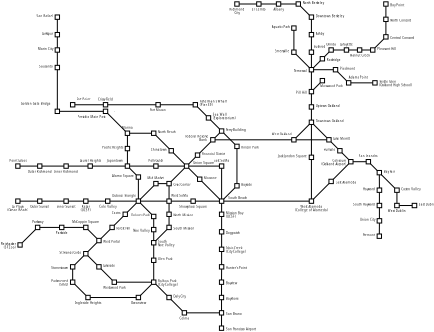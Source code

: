 <?xml version="1.0" encoding="UTF-8"?>
<dia:diagram xmlns:dia="http://www.lysator.liu.se/~alla/dia/">
  <dia:layer name="Background" visible="true" active="true">
    <dia:object type="Standard - Box" version="0" id="O0">
      <dia:attribute name="obj_pos">
        <dia:point val="24.5,-4"/>
      </dia:attribute>
      <dia:attribute name="obj_bb">
        <dia:rectangle val="24.45,-4.05;25.55,-2.95"/>
      </dia:attribute>
      <dia:attribute name="elem_corner">
        <dia:point val="24.5,-4"/>
      </dia:attribute>
      <dia:attribute name="elem_width">
        <dia:real val="1"/>
      </dia:attribute>
      <dia:attribute name="elem_height">
        <dia:real val="1"/>
      </dia:attribute>
      <dia:attribute name="show_background">
        <dia:boolean val="true"/>
      </dia:attribute>
    </dia:object>
    <dia:object type="Standard - Box" version="0" id="O1">
      <dia:attribute name="obj_pos">
        <dia:point val="22,-1.5"/>
      </dia:attribute>
      <dia:attribute name="obj_bb">
        <dia:rectangle val="21.95,-1.55;23.05,-0.45"/>
      </dia:attribute>
      <dia:attribute name="elem_corner">
        <dia:point val="22,-1.5"/>
      </dia:attribute>
      <dia:attribute name="elem_width">
        <dia:real val="1"/>
      </dia:attribute>
      <dia:attribute name="elem_height">
        <dia:real val="1"/>
      </dia:attribute>
      <dia:attribute name="show_background">
        <dia:boolean val="true"/>
      </dia:attribute>
    </dia:object>
    <dia:object type="Standard - Box" version="0" id="O2">
      <dia:attribute name="obj_pos">
        <dia:point val="18,2.5"/>
      </dia:attribute>
      <dia:attribute name="obj_bb">
        <dia:rectangle val="17.95,2.45;19.05,3.55"/>
      </dia:attribute>
      <dia:attribute name="elem_corner">
        <dia:point val="18,2.5"/>
      </dia:attribute>
      <dia:attribute name="elem_width">
        <dia:real val="1"/>
      </dia:attribute>
      <dia:attribute name="elem_height">
        <dia:real val="1"/>
      </dia:attribute>
      <dia:attribute name="show_background">
        <dia:boolean val="true"/>
      </dia:attribute>
    </dia:object>
    <dia:object type="Standard - Box" version="0" id="O3">
      <dia:attribute name="obj_pos">
        <dia:point val="28,-7.5"/>
      </dia:attribute>
      <dia:attribute name="obj_bb">
        <dia:rectangle val="27.95,-7.55;29.05,-6.45"/>
      </dia:attribute>
      <dia:attribute name="elem_corner">
        <dia:point val="28,-7.5"/>
      </dia:attribute>
      <dia:attribute name="elem_width">
        <dia:real val="1"/>
      </dia:attribute>
      <dia:attribute name="elem_height">
        <dia:real val="1"/>
      </dia:attribute>
      <dia:attribute name="show_background">
        <dia:boolean val="true"/>
      </dia:attribute>
    </dia:object>
    <dia:object type="Standard - Box" version="0" id="O4">
      <dia:attribute name="obj_pos">
        <dia:point val="15,2.5"/>
      </dia:attribute>
      <dia:attribute name="obj_bb">
        <dia:rectangle val="14.95,2.45;16.05,3.55"/>
      </dia:attribute>
      <dia:attribute name="elem_corner">
        <dia:point val="15,2.5"/>
      </dia:attribute>
      <dia:attribute name="elem_width">
        <dia:real val="1"/>
      </dia:attribute>
      <dia:attribute name="elem_height">
        <dia:real val="1"/>
      </dia:attribute>
      <dia:attribute name="show_background">
        <dia:boolean val="true"/>
      </dia:attribute>
    </dia:object>
    <dia:object type="Standard - Box" version="0" id="O5">
      <dia:attribute name="obj_pos">
        <dia:point val="11,6.5"/>
      </dia:attribute>
      <dia:attribute name="obj_bb">
        <dia:rectangle val="10.95,6.45;12.05,7.55"/>
      </dia:attribute>
      <dia:attribute name="elem_corner">
        <dia:point val="11,6.5"/>
      </dia:attribute>
      <dia:attribute name="elem_width">
        <dia:real val="1"/>
      </dia:attribute>
      <dia:attribute name="elem_height">
        <dia:real val="1"/>
      </dia:attribute>
      <dia:attribute name="show_background">
        <dia:boolean val="true"/>
      </dia:attribute>
    </dia:object>
    <dia:object type="Standard - Box" version="0" id="O6">
      <dia:attribute name="obj_pos">
        <dia:point val="8,9.5"/>
      </dia:attribute>
      <dia:attribute name="obj_bb">
        <dia:rectangle val="7.95,9.45;9.05,10.55"/>
      </dia:attribute>
      <dia:attribute name="elem_corner">
        <dia:point val="8,9.5"/>
      </dia:attribute>
      <dia:attribute name="elem_width">
        <dia:real val="1"/>
      </dia:attribute>
      <dia:attribute name="elem_height">
        <dia:real val="1"/>
      </dia:attribute>
      <dia:attribute name="show_background">
        <dia:boolean val="true"/>
      </dia:attribute>
    </dia:object>
    <dia:object type="Standard - Box" version="0" id="O7">
      <dia:attribute name="obj_pos">
        <dia:point val="5,12.5"/>
      </dia:attribute>
      <dia:attribute name="obj_bb">
        <dia:rectangle val="4.95,12.45;6.05,13.55"/>
      </dia:attribute>
      <dia:attribute name="elem_corner">
        <dia:point val="5,12.5"/>
      </dia:attribute>
      <dia:attribute name="elem_width">
        <dia:real val="1"/>
      </dia:attribute>
      <dia:attribute name="elem_height">
        <dia:real val="1"/>
      </dia:attribute>
      <dia:attribute name="show_background">
        <dia:boolean val="true"/>
      </dia:attribute>
    </dia:object>
    <dia:object type="Standard - Box" version="0" id="O8">
      <dia:attribute name="obj_pos">
        <dia:point val="2,15.5"/>
      </dia:attribute>
      <dia:attribute name="obj_bb">
        <dia:rectangle val="1.95,15.45;3.05,16.55"/>
      </dia:attribute>
      <dia:attribute name="elem_corner">
        <dia:point val="2,15.5"/>
      </dia:attribute>
      <dia:attribute name="elem_width">
        <dia:real val="1"/>
      </dia:attribute>
      <dia:attribute name="elem_height">
        <dia:real val="1"/>
      </dia:attribute>
      <dia:attribute name="show_background">
        <dia:boolean val="true"/>
      </dia:attribute>
    </dia:object>
    <dia:object type="Standard - Text" version="1" id="O9">
      <dia:attribute name="obj_pos">
        <dia:point val="27,-7.5"/>
      </dia:attribute>
      <dia:attribute name="obj_bb">
        <dia:rectangle val="21.858,-8.095;27,-6.548"/>
      </dia:attribute>
      <dia:attribute name="text">
        <dia:composite type="text">
          <dia:attribute name="string">
            <dia:string>#Federal Reserve
Bank#</dia:string>
          </dia:attribute>
          <dia:attribute name="font">
            <dia:font family="sans" style="0" name="Helvetica"/>
          </dia:attribute>
          <dia:attribute name="height">
            <dia:real val="0.8"/>
          </dia:attribute>
          <dia:attribute name="pos">
            <dia:point val="27,-7.5"/>
          </dia:attribute>
          <dia:attribute name="color">
            <dia:color val="#000000"/>
          </dia:attribute>
          <dia:attribute name="alignment">
            <dia:enum val="2"/>
          </dia:attribute>
        </dia:composite>
      </dia:attribute>
      <dia:attribute name="valign">
        <dia:enum val="3"/>
      </dia:attribute>
    </dia:object>
    <dia:object type="Standard - Text" version="1" id="O10">
      <dia:attribute name="obj_pos">
        <dia:point val="3.5,16.5"/>
      </dia:attribute>
      <dia:attribute name="obj_bb">
        <dia:rectangle val="3.5,15.905;7.112,16.652"/>
      </dia:attribute>
      <dia:attribute name="text">
        <dia:composite type="text">
          <dia:attribute name="string">
            <dia:string>#West Portal#</dia:string>
          </dia:attribute>
          <dia:attribute name="font">
            <dia:font family="sans" style="0" name="Helvetica"/>
          </dia:attribute>
          <dia:attribute name="height">
            <dia:real val="0.8"/>
          </dia:attribute>
          <dia:attribute name="pos">
            <dia:point val="3.5,16.5"/>
          </dia:attribute>
          <dia:attribute name="color">
            <dia:color val="#000000"/>
          </dia:attribute>
          <dia:attribute name="alignment">
            <dia:enum val="0"/>
          </dia:attribute>
        </dia:composite>
      </dia:attribute>
      <dia:attribute name="valign">
        <dia:enum val="3"/>
      </dia:attribute>
    </dia:object>
    <dia:object type="Standard - Box" version="0" id="O11">
      <dia:attribute name="obj_pos">
        <dia:point val="-1,18.5"/>
      </dia:attribute>
      <dia:attribute name="obj_bb">
        <dia:rectangle val="-1.05,18.45;0.05,19.55"/>
      </dia:attribute>
      <dia:attribute name="elem_corner">
        <dia:point val="-1,18.5"/>
      </dia:attribute>
      <dia:attribute name="elem_width">
        <dia:real val="1"/>
      </dia:attribute>
      <dia:attribute name="elem_height">
        <dia:real val="1"/>
      </dia:attribute>
      <dia:attribute name="show_background">
        <dia:boolean val="true"/>
      </dia:attribute>
    </dia:object>
    <dia:object type="Standard - Text" version="1" id="O12">
      <dia:attribute name="obj_pos">
        <dia:point val="-1.5,19"/>
      </dia:attribute>
      <dia:attribute name="obj_bb">
        <dia:rectangle val="-6.603,18.405;-1.5,19.152"/>
      </dia:attribute>
      <dia:attribute name="text">
        <dia:composite type="text">
          <dia:attribute name="string">
            <dia:string>#St Francis Circle#</dia:string>
          </dia:attribute>
          <dia:attribute name="font">
            <dia:font family="sans" style="0" name="Helvetica"/>
          </dia:attribute>
          <dia:attribute name="height">
            <dia:real val="0.8"/>
          </dia:attribute>
          <dia:attribute name="pos">
            <dia:point val="-1.5,19"/>
          </dia:attribute>
          <dia:attribute name="color">
            <dia:color val="#000000"/>
          </dia:attribute>
          <dia:attribute name="alignment">
            <dia:enum val="2"/>
          </dia:attribute>
        </dia:composite>
      </dia:attribute>
      <dia:attribute name="valign">
        <dia:enum val="3"/>
      </dia:attribute>
    </dia:object>
    <dia:object type="Standard - Box" version="0" id="O13">
      <dia:attribute name="obj_pos">
        <dia:point val="-4,21.5"/>
      </dia:attribute>
      <dia:attribute name="obj_bb">
        <dia:rectangle val="-4.05,21.45;-2.95,22.55"/>
      </dia:attribute>
      <dia:attribute name="elem_corner">
        <dia:point val="-4,21.5"/>
      </dia:attribute>
      <dia:attribute name="elem_width">
        <dia:real val="1"/>
      </dia:attribute>
      <dia:attribute name="elem_height">
        <dia:real val="1"/>
      </dia:attribute>
      <dia:attribute name="show_background">
        <dia:boolean val="true"/>
      </dia:attribute>
    </dia:object>
    <dia:object type="Standard - Text" version="1" id="O14">
      <dia:attribute name="obj_pos">
        <dia:point val="-4.5,22.5"/>
      </dia:attribute>
      <dia:attribute name="obj_bb">
        <dia:rectangle val="-8.252,21.905;-4.5,22.652"/>
      </dia:attribute>
      <dia:attribute name="text">
        <dia:composite type="text">
          <dia:attribute name="string">
            <dia:string>#Stonestown#</dia:string>
          </dia:attribute>
          <dia:attribute name="font">
            <dia:font family="sans" style="0" name="Helvetica"/>
          </dia:attribute>
          <dia:attribute name="height">
            <dia:real val="0.8"/>
          </dia:attribute>
          <dia:attribute name="pos">
            <dia:point val="-4.5,22.5"/>
          </dia:attribute>
          <dia:attribute name="color">
            <dia:color val="#000000"/>
          </dia:attribute>
          <dia:attribute name="alignment">
            <dia:enum val="2"/>
          </dia:attribute>
        </dia:composite>
      </dia:attribute>
      <dia:attribute name="valign">
        <dia:enum val="3"/>
      </dia:attribute>
    </dia:object>
    <dia:object type="Standard - Box" version="0" id="O15">
      <dia:attribute name="obj_pos">
        <dia:point val="-4,25"/>
      </dia:attribute>
      <dia:attribute name="obj_bb">
        <dia:rectangle val="-4.05,24.95;-2.95,26.05"/>
      </dia:attribute>
      <dia:attribute name="elem_corner">
        <dia:point val="-4,25"/>
      </dia:attribute>
      <dia:attribute name="elem_width">
        <dia:real val="1"/>
      </dia:attribute>
      <dia:attribute name="elem_height">
        <dia:real val="1"/>
      </dia:attribute>
      <dia:attribute name="show_background">
        <dia:boolean val="true"/>
      </dia:attribute>
    </dia:object>
    <dia:object type="Standard - Text" version="1" id="O16">
      <dia:attribute name="obj_pos">
        <dia:point val="-4.5,25.5"/>
      </dia:attribute>
      <dia:attribute name="obj_bb">
        <dia:rectangle val="-8.303,24.905;-4.5,26.453"/>
      </dia:attribute>
      <dia:attribute name="text">
        <dia:composite type="text">
          <dia:attribute name="string">
            <dia:string>#Parkmerced
(SFSU)#</dia:string>
          </dia:attribute>
          <dia:attribute name="font">
            <dia:font family="sans" style="0" name="Helvetica"/>
          </dia:attribute>
          <dia:attribute name="height">
            <dia:real val="0.8"/>
          </dia:attribute>
          <dia:attribute name="pos">
            <dia:point val="-4.5,25.5"/>
          </dia:attribute>
          <dia:attribute name="color">
            <dia:color val="#000000"/>
          </dia:attribute>
          <dia:attribute name="alignment">
            <dia:enum val="2"/>
          </dia:attribute>
        </dia:composite>
      </dia:attribute>
      <dia:attribute name="valign">
        <dia:enum val="3"/>
      </dia:attribute>
    </dia:object>
    <dia:object type="Standard - Text" version="1" id="O17">
      <dia:attribute name="obj_pos">
        <dia:point val="1,26"/>
      </dia:attribute>
      <dia:attribute name="obj_bb">
        <dia:rectangle val="1,25.405;1,26.152"/>
      </dia:attribute>
      <dia:attribute name="text">
        <dia:composite type="text">
          <dia:attribute name="string">
            <dia:string>##</dia:string>
          </dia:attribute>
          <dia:attribute name="font">
            <dia:font family="sans" style="0" name="Helvetica"/>
          </dia:attribute>
          <dia:attribute name="height">
            <dia:real val="0.8"/>
          </dia:attribute>
          <dia:attribute name="pos">
            <dia:point val="1,26"/>
          </dia:attribute>
          <dia:attribute name="color">
            <dia:color val="#000000"/>
          </dia:attribute>
          <dia:attribute name="alignment">
            <dia:enum val="0"/>
          </dia:attribute>
        </dia:composite>
      </dia:attribute>
      <dia:attribute name="valign">
        <dia:enum val="3"/>
      </dia:attribute>
    </dia:object>
    <dia:object type="Standard - Text" version="1" id="O18">
      <dia:attribute name="obj_pos">
        <dia:point val="6.5,13.5"/>
      </dia:attribute>
      <dia:attribute name="obj_bb">
        <dia:rectangle val="6.5,12.905;9.68,13.652"/>
      </dia:attribute>
      <dia:attribute name="text">
        <dia:composite type="text">
          <dia:attribute name="string">
            <dia:string>#Forest Hill#</dia:string>
          </dia:attribute>
          <dia:attribute name="font">
            <dia:font family="sans" style="0" name="Helvetica"/>
          </dia:attribute>
          <dia:attribute name="height">
            <dia:real val="0.8"/>
          </dia:attribute>
          <dia:attribute name="pos">
            <dia:point val="6.5,13.5"/>
          </dia:attribute>
          <dia:attribute name="color">
            <dia:color val="#000000"/>
          </dia:attribute>
          <dia:attribute name="alignment">
            <dia:enum val="0"/>
          </dia:attribute>
        </dia:composite>
      </dia:attribute>
      <dia:attribute name="valign">
        <dia:enum val="3"/>
      </dia:attribute>
    </dia:object>
    <dia:object type="Standard - Text" version="1" id="O19">
      <dia:attribute name="obj_pos">
        <dia:point val="7.5,10"/>
      </dia:attribute>
      <dia:attribute name="obj_bb">
        <dia:rectangle val="5.438,9.405;7.5,10.152"/>
      </dia:attribute>
      <dia:attribute name="text">
        <dia:composite type="text">
          <dia:attribute name="string">
            <dia:string>#Castro#</dia:string>
          </dia:attribute>
          <dia:attribute name="font">
            <dia:font family="sans" style="0" name="Helvetica"/>
          </dia:attribute>
          <dia:attribute name="height">
            <dia:real val="0.8"/>
          </dia:attribute>
          <dia:attribute name="pos">
            <dia:point val="7.5,10"/>
          </dia:attribute>
          <dia:attribute name="color">
            <dia:color val="#000000"/>
          </dia:attribute>
          <dia:attribute name="alignment">
            <dia:enum val="2"/>
          </dia:attribute>
        </dia:composite>
      </dia:attribute>
      <dia:attribute name="valign">
        <dia:enum val="3"/>
      </dia:attribute>
    </dia:object>
    <dia:object type="Standard - Text" version="1" id="O20">
      <dia:attribute name="obj_pos">
        <dia:point val="11,6"/>
      </dia:attribute>
      <dia:attribute name="obj_bb">
        <dia:rectangle val="5.84,5.405;11,6.152"/>
      </dia:attribute>
      <dia:attribute name="text">
        <dia:composite type="text">
          <dia:attribute name="string">
            <dia:string>#Duboce Triangle#</dia:string>
          </dia:attribute>
          <dia:attribute name="font">
            <dia:font family="sans" style="0" name="Helvetica"/>
          </dia:attribute>
          <dia:attribute name="height">
            <dia:real val="0.8"/>
          </dia:attribute>
          <dia:attribute name="pos">
            <dia:point val="11,6"/>
          </dia:attribute>
          <dia:attribute name="color">
            <dia:color val="#000000"/>
          </dia:attribute>
          <dia:attribute name="alignment">
            <dia:enum val="2"/>
          </dia:attribute>
        </dia:composite>
      </dia:attribute>
      <dia:attribute name="valign">
        <dia:enum val="3"/>
      </dia:attribute>
    </dia:object>
    <dia:object type="Standard - Text" version="1" id="O21">
      <dia:attribute name="obj_pos">
        <dia:point val="15.5,2"/>
      </dia:attribute>
      <dia:attribute name="obj_bb">
        <dia:rectangle val="13.73,1.405;17.27,2.152"/>
      </dia:attribute>
      <dia:attribute name="text">
        <dia:composite type="text">
          <dia:attribute name="string">
            <dia:string>#Mid Market#</dia:string>
          </dia:attribute>
          <dia:attribute name="font">
            <dia:font family="sans" style="0" name="Helvetica"/>
          </dia:attribute>
          <dia:attribute name="height">
            <dia:real val="0.8"/>
          </dia:attribute>
          <dia:attribute name="pos">
            <dia:point val="15.5,2"/>
          </dia:attribute>
          <dia:attribute name="color">
            <dia:color val="#000000"/>
          </dia:attribute>
          <dia:attribute name="alignment">
            <dia:enum val="1"/>
          </dia:attribute>
        </dia:composite>
      </dia:attribute>
      <dia:attribute name="valign">
        <dia:enum val="3"/>
      </dia:attribute>
    </dia:object>
    <dia:object type="Standard - Text" version="1" id="O22">
      <dia:attribute name="obj_pos">
        <dia:point val="19.5,3.5"/>
      </dia:attribute>
      <dia:attribute name="obj_bb">
        <dia:rectangle val="19.5,2.905;23.392,3.652"/>
      </dia:attribute>
      <dia:attribute name="text">
        <dia:composite type="text">
          <dia:attribute name="string">
            <dia:string>#Civic Center#</dia:string>
          </dia:attribute>
          <dia:attribute name="font">
            <dia:font family="sans" style="0" name="Helvetica"/>
          </dia:attribute>
          <dia:attribute name="height">
            <dia:real val="0.8"/>
          </dia:attribute>
          <dia:attribute name="pos">
            <dia:point val="19.5,3.5"/>
          </dia:attribute>
          <dia:attribute name="color">
            <dia:color val="#000000"/>
          </dia:attribute>
          <dia:attribute name="alignment">
            <dia:enum val="0"/>
          </dia:attribute>
        </dia:composite>
      </dia:attribute>
      <dia:attribute name="valign">
        <dia:enum val="3"/>
      </dia:attribute>
    </dia:object>
    <dia:object type="Standard - Text" version="1" id="O23">
      <dia:attribute name="obj_pos">
        <dia:point val="24,-1.5"/>
      </dia:attribute>
      <dia:attribute name="obj_bb">
        <dia:rectangle val="24,-2.095;28.305,-1.347"/>
      </dia:attribute>
      <dia:attribute name="text">
        <dia:composite type="text">
          <dia:attribute name="string">
            <dia:string>#Union Square#</dia:string>
          </dia:attribute>
          <dia:attribute name="font">
            <dia:font family="sans" style="0" name="Helvetica"/>
          </dia:attribute>
          <dia:attribute name="height">
            <dia:real val="0.8"/>
          </dia:attribute>
          <dia:attribute name="pos">
            <dia:point val="24,-1.5"/>
          </dia:attribute>
          <dia:attribute name="color">
            <dia:color val="#000000"/>
          </dia:attribute>
          <dia:attribute name="alignment">
            <dia:enum val="0"/>
          </dia:attribute>
        </dia:composite>
      </dia:attribute>
      <dia:attribute name="valign">
        <dia:enum val="3"/>
      </dia:attribute>
    </dia:object>
    <dia:object type="Standard - Text" version="1" id="O24">
      <dia:attribute name="obj_pos">
        <dia:point val="26,-3.5"/>
      </dia:attribute>
      <dia:attribute name="obj_bb">
        <dia:rectangle val="26,-4.095;31.297,-3.348"/>
      </dia:attribute>
      <dia:attribute name="text">
        <dia:composite type="text">
          <dia:attribute name="string">
            <dia:string>#Financial District#</dia:string>
          </dia:attribute>
          <dia:attribute name="font">
            <dia:font family="sans" style="0" name="Helvetica"/>
          </dia:attribute>
          <dia:attribute name="height">
            <dia:real val="0.8"/>
          </dia:attribute>
          <dia:attribute name="pos">
            <dia:point val="26,-3.5"/>
          </dia:attribute>
          <dia:attribute name="color">
            <dia:color val="#000000"/>
          </dia:attribute>
          <dia:attribute name="alignment">
            <dia:enum val="0"/>
          </dia:attribute>
        </dia:composite>
      </dia:attribute>
      <dia:attribute name="valign">
        <dia:enum val="3"/>
      </dia:attribute>
    </dia:object>
    <dia:object type="Standard - Box" version="0" id="O25">
      <dia:attribute name="obj_pos">
        <dia:point val="23.5,6.5"/>
      </dia:attribute>
      <dia:attribute name="obj_bb">
        <dia:rectangle val="23.45,6.45;24.55,7.55"/>
      </dia:attribute>
      <dia:attribute name="elem_corner">
        <dia:point val="23.5,6.5"/>
      </dia:attribute>
      <dia:attribute name="elem_width">
        <dia:real val="1"/>
      </dia:attribute>
      <dia:attribute name="elem_height">
        <dia:real val="1"/>
      </dia:attribute>
      <dia:attribute name="show_background">
        <dia:boolean val="true"/>
      </dia:attribute>
    </dia:object>
    <dia:object type="Standard - Text" version="1" id="O26">
      <dia:attribute name="obj_pos">
        <dia:point val="24,8.5"/>
      </dia:attribute>
      <dia:attribute name="obj_bb">
        <dia:rectangle val="21.045,7.905;26.955,8.652"/>
      </dia:attribute>
      <dia:attribute name="text">
        <dia:composite type="text">
          <dia:attribute name="string">
            <dia:string>#Showplace Square#</dia:string>
          </dia:attribute>
          <dia:attribute name="font">
            <dia:font family="sans" style="0" name="Helvetica"/>
          </dia:attribute>
          <dia:attribute name="height">
            <dia:real val="0.8"/>
          </dia:attribute>
          <dia:attribute name="pos">
            <dia:point val="24,8.5"/>
          </dia:attribute>
          <dia:attribute name="color">
            <dia:color val="#000000"/>
          </dia:attribute>
          <dia:attribute name="alignment">
            <dia:enum val="1"/>
          </dia:attribute>
        </dia:composite>
      </dia:attribute>
      <dia:attribute name="valign">
        <dia:enum val="3"/>
      </dia:attribute>
    </dia:object>
    <dia:object type="Standard - Box" version="0" id="O27">
      <dia:attribute name="obj_pos">
        <dia:point val="30,6.5"/>
      </dia:attribute>
      <dia:attribute name="obj_bb">
        <dia:rectangle val="29.95,6.45;31.05,7.55"/>
      </dia:attribute>
      <dia:attribute name="elem_corner">
        <dia:point val="30,6.5"/>
      </dia:attribute>
      <dia:attribute name="elem_width">
        <dia:real val="1"/>
      </dia:attribute>
      <dia:attribute name="elem_height">
        <dia:real val="1"/>
      </dia:attribute>
      <dia:attribute name="show_background">
        <dia:boolean val="true"/>
      </dia:attribute>
    </dia:object>
    <dia:object type="Standard - Text" version="1" id="O28">
      <dia:attribute name="obj_pos">
        <dia:point val="32,6.5"/>
      </dia:attribute>
      <dia:attribute name="obj_bb">
        <dia:rectangle val="32,5.905;36.047,6.652"/>
      </dia:attribute>
      <dia:attribute name="text">
        <dia:composite type="text">
          <dia:attribute name="string">
            <dia:string>#South Beach#</dia:string>
          </dia:attribute>
          <dia:attribute name="font">
            <dia:font family="sans" style="0" name="Helvetica"/>
          </dia:attribute>
          <dia:attribute name="height">
            <dia:real val="0.8"/>
          </dia:attribute>
          <dia:attribute name="pos">
            <dia:point val="32,6.5"/>
          </dia:attribute>
          <dia:attribute name="color">
            <dia:color val="#000000"/>
          </dia:attribute>
          <dia:attribute name="alignment">
            <dia:enum val="0"/>
          </dia:attribute>
        </dia:composite>
      </dia:attribute>
      <dia:attribute name="valign">
        <dia:enum val="3"/>
      </dia:attribute>
    </dia:object>
    <dia:object type="Standard - Box" version="0" id="O29">
      <dia:attribute name="obj_pos">
        <dia:point val="25,1.5"/>
      </dia:attribute>
      <dia:attribute name="obj_bb">
        <dia:rectangle val="24.95,1.45;26.05,2.55"/>
      </dia:attribute>
      <dia:attribute name="elem_corner">
        <dia:point val="25,1.5"/>
      </dia:attribute>
      <dia:attribute name="elem_width">
        <dia:real val="1"/>
      </dia:attribute>
      <dia:attribute name="elem_height">
        <dia:real val="1"/>
      </dia:attribute>
      <dia:attribute name="show_background">
        <dia:boolean val="true"/>
      </dia:attribute>
    </dia:object>
    <dia:object type="Standard - Text" version="1" id="O30">
      <dia:attribute name="obj_pos">
        <dia:point val="26.5,2"/>
      </dia:attribute>
      <dia:attribute name="obj_bb">
        <dia:rectangle val="26.5,1.405;29.323,2.152"/>
      </dia:attribute>
      <dia:attribute name="text">
        <dia:composite type="text">
          <dia:attribute name="string">
            <dia:string>#Moscone#</dia:string>
          </dia:attribute>
          <dia:attribute name="font">
            <dia:font family="sans" style="0" name="Helvetica"/>
          </dia:attribute>
          <dia:attribute name="height">
            <dia:real val="0.8"/>
          </dia:attribute>
          <dia:attribute name="pos">
            <dia:point val="26.5,2"/>
          </dia:attribute>
          <dia:attribute name="color">
            <dia:color val="#000000"/>
          </dia:attribute>
          <dia:attribute name="alignment">
            <dia:enum val="0"/>
          </dia:attribute>
        </dia:composite>
      </dia:attribute>
      <dia:attribute name="valign">
        <dia:enum val="3"/>
      </dia:attribute>
    </dia:object>
    <dia:object type="Standard - Box" version="0" id="O31">
      <dia:attribute name="obj_pos">
        <dia:point val="30,9.5"/>
      </dia:attribute>
      <dia:attribute name="obj_bb">
        <dia:rectangle val="29.95,9.45;31.05,10.55"/>
      </dia:attribute>
      <dia:attribute name="elem_corner">
        <dia:point val="30,9.5"/>
      </dia:attribute>
      <dia:attribute name="elem_width">
        <dia:real val="1"/>
      </dia:attribute>
      <dia:attribute name="elem_height">
        <dia:real val="1"/>
      </dia:attribute>
      <dia:attribute name="show_background">
        <dia:boolean val="true"/>
      </dia:attribute>
    </dia:object>
    <dia:object type="Standard - Text" version="1" id="O32">
      <dia:attribute name="obj_pos">
        <dia:point val="31.5,10"/>
      </dia:attribute>
      <dia:attribute name="obj_bb">
        <dia:rectangle val="31.5,9.405;35.285,10.953"/>
      </dia:attribute>
      <dia:attribute name="text">
        <dia:composite type="text">
          <dia:attribute name="string">
            <dia:string>#Mission Bay
(UCSF)#</dia:string>
          </dia:attribute>
          <dia:attribute name="font">
            <dia:font family="sans" style="0" name="Helvetica"/>
          </dia:attribute>
          <dia:attribute name="height">
            <dia:real val="0.8"/>
          </dia:attribute>
          <dia:attribute name="pos">
            <dia:point val="31.5,10"/>
          </dia:attribute>
          <dia:attribute name="color">
            <dia:color val="#000000"/>
          </dia:attribute>
          <dia:attribute name="alignment">
            <dia:enum val="0"/>
          </dia:attribute>
        </dia:composite>
      </dia:attribute>
      <dia:attribute name="valign">
        <dia:enum val="3"/>
      </dia:attribute>
    </dia:object>
    <dia:object type="Standard - Box" version="0" id="O33">
      <dia:attribute name="obj_pos">
        <dia:point val="30,13.5"/>
      </dia:attribute>
      <dia:attribute name="obj_bb">
        <dia:rectangle val="29.95,13.45;31.05,14.55"/>
      </dia:attribute>
      <dia:attribute name="elem_corner">
        <dia:point val="30,13.5"/>
      </dia:attribute>
      <dia:attribute name="elem_width">
        <dia:real val="1"/>
      </dia:attribute>
      <dia:attribute name="elem_height">
        <dia:real val="1"/>
      </dia:attribute>
      <dia:attribute name="show_background">
        <dia:boolean val="true"/>
      </dia:attribute>
    </dia:object>
    <dia:object type="Standard - Text" version="1" id="O34">
      <dia:attribute name="obj_pos">
        <dia:point val="31.5,14.5"/>
      </dia:attribute>
      <dia:attribute name="obj_bb">
        <dia:rectangle val="31.5,13.905;34.6,14.652"/>
      </dia:attribute>
      <dia:attribute name="text">
        <dia:composite type="text">
          <dia:attribute name="string">
            <dia:string>#Dogpatch#</dia:string>
          </dia:attribute>
          <dia:attribute name="font">
            <dia:font family="sans" style="0" name="Helvetica"/>
          </dia:attribute>
          <dia:attribute name="height">
            <dia:real val="0.8"/>
          </dia:attribute>
          <dia:attribute name="pos">
            <dia:point val="31.5,14.5"/>
          </dia:attribute>
          <dia:attribute name="color">
            <dia:color val="#000000"/>
          </dia:attribute>
          <dia:attribute name="alignment">
            <dia:enum val="0"/>
          </dia:attribute>
        </dia:composite>
      </dia:attribute>
      <dia:attribute name="valign">
        <dia:enum val="3"/>
      </dia:attribute>
    </dia:object>
    <dia:object type="Standard - Box" version="0" id="O35">
      <dia:attribute name="obj_pos">
        <dia:point val="30,-1.5"/>
      </dia:attribute>
      <dia:attribute name="obj_bb">
        <dia:rectangle val="29.95,-1.55;31.05,-0.45"/>
      </dia:attribute>
      <dia:attribute name="elem_corner">
        <dia:point val="30,-1.5"/>
      </dia:attribute>
      <dia:attribute name="elem_width">
        <dia:real val="1"/>
      </dia:attribute>
      <dia:attribute name="elem_height">
        <dia:real val="1"/>
      </dia:attribute>
      <dia:attribute name="show_background">
        <dia:boolean val="true"/>
      </dia:attribute>
    </dia:object>
    <dia:object type="Standard - Text" version="1" id="O36">
      <dia:attribute name="obj_pos">
        <dia:point val="30.5,-2"/>
      </dia:attribute>
      <dia:attribute name="obj_bb">
        <dia:rectangle val="28.836,-2.595;32.164,-1.847"/>
      </dia:attribute>
      <dia:attribute name="text">
        <dia:composite type="text">
          <dia:attribute name="string">
            <dia:string>#East SoMa#</dia:string>
          </dia:attribute>
          <dia:attribute name="font">
            <dia:font family="sans" style="0" name="Helvetica"/>
          </dia:attribute>
          <dia:attribute name="height">
            <dia:real val="0.8"/>
          </dia:attribute>
          <dia:attribute name="pos">
            <dia:point val="30.5,-2"/>
          </dia:attribute>
          <dia:attribute name="color">
            <dia:color val="#000000"/>
          </dia:attribute>
          <dia:attribute name="alignment">
            <dia:enum val="1"/>
          </dia:attribute>
        </dia:composite>
      </dia:attribute>
      <dia:attribute name="valign">
        <dia:enum val="3"/>
      </dia:attribute>
    </dia:object>
    <dia:object type="Standard - Line" version="0" id="O37">
      <dia:attribute name="obj_pos">
        <dia:point val="24.5,7"/>
      </dia:attribute>
      <dia:attribute name="obj_bb">
        <dia:rectangle val="24.45,6.95;30.05,7.05"/>
      </dia:attribute>
      <dia:attribute name="conn_endpoints">
        <dia:point val="24.5,7"/>
        <dia:point val="30,7"/>
      </dia:attribute>
      <dia:attribute name="numcp">
        <dia:int val="1"/>
      </dia:attribute>
      <dia:connections>
        <dia:connection handle="0" to="O25" connection="4"/>
        <dia:connection handle="1" to="O27" connection="3"/>
      </dia:connections>
    </dia:object>
    <dia:object type="Standard - Line" version="0" id="O38">
      <dia:attribute name="obj_pos">
        <dia:point val="26,2.5"/>
      </dia:attribute>
      <dia:attribute name="obj_bb">
        <dia:rectangle val="25.929,2.429;30.071,6.571"/>
      </dia:attribute>
      <dia:attribute name="conn_endpoints">
        <dia:point val="26,2.5"/>
        <dia:point val="30,6.5"/>
      </dia:attribute>
      <dia:attribute name="numcp">
        <dia:int val="1"/>
      </dia:attribute>
      <dia:connections>
        <dia:connection handle="0" to="O29" connection="7"/>
        <dia:connection handle="1" to="O27" connection="0"/>
      </dia:connections>
    </dia:object>
    <dia:object type="Standard - Line" version="0" id="O39">
      <dia:attribute name="obj_pos">
        <dia:point val="23,-0.5"/>
      </dia:attribute>
      <dia:attribute name="obj_bb">
        <dia:rectangle val="22.929,-0.571;25.071,1.571"/>
      </dia:attribute>
      <dia:attribute name="conn_endpoints">
        <dia:point val="23,-0.5"/>
        <dia:point val="25,1.5"/>
      </dia:attribute>
      <dia:attribute name="numcp">
        <dia:int val="1"/>
      </dia:attribute>
      <dia:connections>
        <dia:connection handle="0" to="O1" connection="7"/>
        <dia:connection handle="1" to="O29" connection="0"/>
      </dia:connections>
    </dia:object>
    <dia:object type="Standard - Line" version="0" id="O40">
      <dia:attribute name="obj_pos">
        <dia:point val="30.5,9.5"/>
      </dia:attribute>
      <dia:attribute name="obj_bb">
        <dia:rectangle val="30.45,7.45;30.55,9.55"/>
      </dia:attribute>
      <dia:attribute name="conn_endpoints">
        <dia:point val="30.5,9.5"/>
        <dia:point val="30.5,7.5"/>
      </dia:attribute>
      <dia:attribute name="numcp">
        <dia:int val="1"/>
      </dia:attribute>
      <dia:connections>
        <dia:connection handle="0" to="O31" connection="1"/>
        <dia:connection handle="1" to="O27" connection="6"/>
      </dia:connections>
    </dia:object>
    <dia:object type="Standard - Line" version="0" id="O41">
      <dia:attribute name="obj_pos">
        <dia:point val="30.5,13.5"/>
      </dia:attribute>
      <dia:attribute name="obj_bb">
        <dia:rectangle val="30.45,10.45;30.55,13.55"/>
      </dia:attribute>
      <dia:attribute name="conn_endpoints">
        <dia:point val="30.5,13.5"/>
        <dia:point val="30.5,10.5"/>
      </dia:attribute>
      <dia:attribute name="numcp">
        <dia:int val="1"/>
      </dia:attribute>
      <dia:connections>
        <dia:connection handle="0" to="O33" connection="1"/>
        <dia:connection handle="1" to="O31" connection="6"/>
      </dia:connections>
    </dia:object>
    <dia:object type="Standard - Line" version="0" id="O42">
      <dia:attribute name="obj_pos">
        <dia:point val="30.5,-0.5"/>
      </dia:attribute>
      <dia:attribute name="obj_bb">
        <dia:rectangle val="30.45,-0.55;30.55,6.55"/>
      </dia:attribute>
      <dia:attribute name="conn_endpoints">
        <dia:point val="30.5,-0.5"/>
        <dia:point val="30.5,6.5"/>
      </dia:attribute>
      <dia:attribute name="numcp">
        <dia:int val="1"/>
      </dia:attribute>
      <dia:connections>
        <dia:connection handle="0" to="O35" connection="6"/>
        <dia:connection handle="1" to="O27" connection="1"/>
      </dia:connections>
    </dia:object>
    <dia:object type="Standard - Line" version="0" id="O43">
      <dia:attribute name="obj_pos">
        <dia:point val="22,-0.5"/>
      </dia:attribute>
      <dia:attribute name="obj_bb">
        <dia:rectangle val="18.929,-0.571;22.071,2.571"/>
      </dia:attribute>
      <dia:attribute name="conn_endpoints">
        <dia:point val="22,-0.5"/>
        <dia:point val="19,2.5"/>
      </dia:attribute>
      <dia:attribute name="numcp">
        <dia:int val="1"/>
      </dia:attribute>
      <dia:connections>
        <dia:connection handle="0" to="O1" connection="5"/>
        <dia:connection handle="1" to="O2" connection="2"/>
      </dia:connections>
    </dia:object>
    <dia:object type="Standard - Line" version="0" id="O44">
      <dia:attribute name="obj_pos">
        <dia:point val="18,3"/>
      </dia:attribute>
      <dia:attribute name="obj_bb">
        <dia:rectangle val="15.95,2.95;18.05,3.05"/>
      </dia:attribute>
      <dia:attribute name="conn_endpoints">
        <dia:point val="18,3"/>
        <dia:point val="16,3"/>
      </dia:attribute>
      <dia:attribute name="numcp">
        <dia:int val="1"/>
      </dia:attribute>
      <dia:connections>
        <dia:connection handle="0" to="O2" connection="3"/>
        <dia:connection handle="1" to="O4" connection="4"/>
      </dia:connections>
    </dia:object>
    <dia:object type="Standard - Line" version="0" id="O45">
      <dia:attribute name="obj_pos">
        <dia:point val="15,3.5"/>
      </dia:attribute>
      <dia:attribute name="obj_bb">
        <dia:rectangle val="11.929,3.429;15.071,6.571"/>
      </dia:attribute>
      <dia:attribute name="conn_endpoints">
        <dia:point val="15,3.5"/>
        <dia:point val="12,6.5"/>
      </dia:attribute>
      <dia:attribute name="numcp">
        <dia:int val="1"/>
      </dia:attribute>
      <dia:connections>
        <dia:connection handle="0" to="O4" connection="5"/>
        <dia:connection handle="1" to="O5" connection="2"/>
      </dia:connections>
    </dia:object>
    <dia:object type="Standard - Line" version="0" id="O46">
      <dia:attribute name="obj_pos">
        <dia:point val="11,7.5"/>
      </dia:attribute>
      <dia:attribute name="obj_bb">
        <dia:rectangle val="8.929,7.429;11.071,9.571"/>
      </dia:attribute>
      <dia:attribute name="conn_endpoints">
        <dia:point val="11,7.5"/>
        <dia:point val="9,9.5"/>
      </dia:attribute>
      <dia:attribute name="numcp">
        <dia:int val="1"/>
      </dia:attribute>
      <dia:connections>
        <dia:connection handle="0" to="O5" connection="5"/>
        <dia:connection handle="1" to="O6" connection="2"/>
      </dia:connections>
    </dia:object>
    <dia:object type="Standard - Line" version="0" id="O47">
      <dia:attribute name="obj_pos">
        <dia:point val="8,10.5"/>
      </dia:attribute>
      <dia:attribute name="obj_bb">
        <dia:rectangle val="5.929,10.429;8.071,12.571"/>
      </dia:attribute>
      <dia:attribute name="conn_endpoints">
        <dia:point val="8,10.5"/>
        <dia:point val="6,12.5"/>
      </dia:attribute>
      <dia:attribute name="numcp">
        <dia:int val="1"/>
      </dia:attribute>
      <dia:connections>
        <dia:connection handle="0" to="O6" connection="5"/>
        <dia:connection handle="1" to="O7" connection="2"/>
      </dia:connections>
    </dia:object>
    <dia:object type="Standard - Line" version="0" id="O48">
      <dia:attribute name="obj_pos">
        <dia:point val="24.5,-3"/>
      </dia:attribute>
      <dia:attribute name="obj_bb">
        <dia:rectangle val="22.929,-3.071;24.571,-1.429"/>
      </dia:attribute>
      <dia:attribute name="conn_endpoints">
        <dia:point val="24.5,-3"/>
        <dia:point val="23,-1.5"/>
      </dia:attribute>
      <dia:attribute name="numcp">
        <dia:int val="1"/>
      </dia:attribute>
      <dia:connections>
        <dia:connection handle="0" to="O0" connection="5"/>
        <dia:connection handle="1" to="O1" connection="2"/>
      </dia:connections>
    </dia:object>
    <dia:object type="Standard - Line" version="0" id="O49">
      <dia:attribute name="obj_pos">
        <dia:point val="28,-6.5"/>
      </dia:attribute>
      <dia:attribute name="obj_bb">
        <dia:rectangle val="25.429,-6.571;28.071,-3.929"/>
      </dia:attribute>
      <dia:attribute name="conn_endpoints">
        <dia:point val="28,-6.5"/>
        <dia:point val="25.5,-4"/>
      </dia:attribute>
      <dia:attribute name="numcp">
        <dia:int val="1"/>
      </dia:attribute>
      <dia:connections>
        <dia:connection handle="0" to="O3" connection="5"/>
        <dia:connection handle="1" to="O0" connection="2"/>
      </dia:connections>
    </dia:object>
    <dia:object type="Standard - Line" version="0" id="O50">
      <dia:attribute name="obj_pos">
        <dia:point val="5,13.5"/>
      </dia:attribute>
      <dia:attribute name="obj_bb">
        <dia:rectangle val="2.929,13.429;5.071,15.571"/>
      </dia:attribute>
      <dia:attribute name="conn_endpoints">
        <dia:point val="5,13.5"/>
        <dia:point val="3,15.5"/>
      </dia:attribute>
      <dia:attribute name="numcp">
        <dia:int val="1"/>
      </dia:attribute>
      <dia:connections>
        <dia:connection handle="0" to="O7" connection="5"/>
        <dia:connection handle="1" to="O8" connection="2"/>
      </dia:connections>
    </dia:object>
    <dia:object type="Standard - Line" version="0" id="O51">
      <dia:attribute name="obj_pos">
        <dia:point val="2,16.5"/>
      </dia:attribute>
      <dia:attribute name="obj_bb">
        <dia:rectangle val="-0.071,16.429;2.071,18.571"/>
      </dia:attribute>
      <dia:attribute name="conn_endpoints">
        <dia:point val="2,16.5"/>
        <dia:point val="0,18.5"/>
      </dia:attribute>
      <dia:attribute name="numcp">
        <dia:int val="1"/>
      </dia:attribute>
      <dia:connections>
        <dia:connection handle="0" to="O8" connection="5"/>
        <dia:connection handle="1" to="O11" connection="2"/>
      </dia:connections>
    </dia:object>
    <dia:object type="Standard - Line" version="0" id="O52">
      <dia:attribute name="obj_pos">
        <dia:point val="-1,19.5"/>
      </dia:attribute>
      <dia:attribute name="obj_bb">
        <dia:rectangle val="-3.071,19.429;-0.929,21.571"/>
      </dia:attribute>
      <dia:attribute name="conn_endpoints">
        <dia:point val="-1,19.5"/>
        <dia:point val="-3,21.5"/>
      </dia:attribute>
      <dia:attribute name="numcp">
        <dia:int val="1"/>
      </dia:attribute>
      <dia:connections>
        <dia:connection handle="0" to="O11" connection="5"/>
        <dia:connection handle="1" to="O13" connection="2"/>
      </dia:connections>
    </dia:object>
    <dia:object type="Standard - Line" version="0" id="O53">
      <dia:attribute name="obj_pos">
        <dia:point val="-3.5,22.5"/>
      </dia:attribute>
      <dia:attribute name="obj_bb">
        <dia:rectangle val="-3.55,22.45;-3.45,25.05"/>
      </dia:attribute>
      <dia:attribute name="conn_endpoints">
        <dia:point val="-3.5,22.5"/>
        <dia:point val="-3.5,25"/>
      </dia:attribute>
      <dia:attribute name="numcp">
        <dia:int val="1"/>
      </dia:attribute>
      <dia:connections>
        <dia:connection handle="0" to="O13" connection="6"/>
        <dia:connection handle="1" to="O15" connection="1"/>
      </dia:connections>
    </dia:object>
    <dia:object type="Standard - Box" version="0" id="O54">
      <dia:attribute name="obj_pos">
        <dia:point val="30,17.5"/>
      </dia:attribute>
      <dia:attribute name="obj_bb">
        <dia:rectangle val="29.95,17.45;31.05,18.55"/>
      </dia:attribute>
      <dia:attribute name="elem_corner">
        <dia:point val="30,17.5"/>
      </dia:attribute>
      <dia:attribute name="elem_width">
        <dia:real val="1"/>
      </dia:attribute>
      <dia:attribute name="elem_height">
        <dia:real val="1"/>
      </dia:attribute>
      <dia:attribute name="show_background">
        <dia:boolean val="true"/>
      </dia:attribute>
    </dia:object>
    <dia:object type="Standard - Text" version="1" id="O55">
      <dia:attribute name="obj_pos">
        <dia:point val="31.5,22.5"/>
      </dia:attribute>
      <dia:attribute name="obj_bb">
        <dia:rectangle val="31.5,21.905;35.998,22.652"/>
      </dia:attribute>
      <dia:attribute name="text">
        <dia:composite type="text">
          <dia:attribute name="string">
            <dia:string>#Hunter's Point#</dia:string>
          </dia:attribute>
          <dia:attribute name="font">
            <dia:font family="sans" style="0" name="Helvetica"/>
          </dia:attribute>
          <dia:attribute name="height">
            <dia:real val="0.8"/>
          </dia:attribute>
          <dia:attribute name="pos">
            <dia:point val="31.5,22.5"/>
          </dia:attribute>
          <dia:attribute name="color">
            <dia:color val="#000000"/>
          </dia:attribute>
          <dia:attribute name="alignment">
            <dia:enum val="0"/>
          </dia:attribute>
        </dia:composite>
      </dia:attribute>
      <dia:attribute name="valign">
        <dia:enum val="3"/>
      </dia:attribute>
    </dia:object>
    <dia:object type="Standard - Line" version="0" id="O56">
      <dia:attribute name="obj_pos">
        <dia:point val="30.5,17.5"/>
      </dia:attribute>
      <dia:attribute name="obj_bb">
        <dia:rectangle val="30.45,14.45;30.55,17.55"/>
      </dia:attribute>
      <dia:attribute name="conn_endpoints">
        <dia:point val="30.5,17.5"/>
        <dia:point val="30.5,14.5"/>
      </dia:attribute>
      <dia:attribute name="numcp">
        <dia:int val="1"/>
      </dia:attribute>
      <dia:connections>
        <dia:connection handle="0" to="O54" connection="1"/>
        <dia:connection handle="1" to="O33" connection="6"/>
      </dia:connections>
    </dia:object>
    <dia:object type="Standard - Box" version="0" id="O57">
      <dia:attribute name="obj_pos">
        <dia:point val="30,21.5"/>
      </dia:attribute>
      <dia:attribute name="obj_bb">
        <dia:rectangle val="29.95,21.45;31.05,22.55"/>
      </dia:attribute>
      <dia:attribute name="elem_corner">
        <dia:point val="30,21.5"/>
      </dia:attribute>
      <dia:attribute name="elem_width">
        <dia:real val="1"/>
      </dia:attribute>
      <dia:attribute name="elem_height">
        <dia:real val="1"/>
      </dia:attribute>
      <dia:attribute name="show_background">
        <dia:boolean val="true"/>
      </dia:attribute>
    </dia:object>
    <dia:object type="Standard - Text" version="1" id="O58">
      <dia:attribute name="obj_pos">
        <dia:point val="31.5,18"/>
      </dia:attribute>
      <dia:attribute name="obj_bb">
        <dia:rectangle val="31.5,17.405;35.85,18.953"/>
      </dia:attribute>
      <dia:attribute name="text">
        <dia:composite type="text">
          <dia:attribute name="string">
            <dia:string>#Islais Creek
(City College)#</dia:string>
          </dia:attribute>
          <dia:attribute name="font">
            <dia:font family="sans" style="0" name="Helvetica"/>
          </dia:attribute>
          <dia:attribute name="height">
            <dia:real val="0.8"/>
          </dia:attribute>
          <dia:attribute name="pos">
            <dia:point val="31.5,18"/>
          </dia:attribute>
          <dia:attribute name="color">
            <dia:color val="#000000"/>
          </dia:attribute>
          <dia:attribute name="alignment">
            <dia:enum val="0"/>
          </dia:attribute>
        </dia:composite>
      </dia:attribute>
      <dia:attribute name="valign">
        <dia:enum val="3"/>
      </dia:attribute>
    </dia:object>
    <dia:object type="Standard - Line" version="0" id="O59">
      <dia:attribute name="obj_pos">
        <dia:point val="30.5,21.5"/>
      </dia:attribute>
      <dia:attribute name="obj_bb">
        <dia:rectangle val="30.45,18.45;30.55,21.55"/>
      </dia:attribute>
      <dia:attribute name="conn_endpoints">
        <dia:point val="30.5,21.5"/>
        <dia:point val="30.5,18.5"/>
      </dia:attribute>
      <dia:attribute name="numcp">
        <dia:int val="1"/>
      </dia:attribute>
      <dia:connections>
        <dia:connection handle="0" to="O57" connection="1"/>
        <dia:connection handle="1" to="O54" connection="6"/>
      </dia:connections>
    </dia:object>
    <dia:object type="Standard - Box" version="0" id="O60">
      <dia:attribute name="obj_pos">
        <dia:point val="30,25"/>
      </dia:attribute>
      <dia:attribute name="obj_bb">
        <dia:rectangle val="29.95,24.95;31.011,26.05"/>
      </dia:attribute>
      <dia:attribute name="elem_corner">
        <dia:point val="30,25"/>
      </dia:attribute>
      <dia:attribute name="elem_width">
        <dia:real val="0.961"/>
      </dia:attribute>
      <dia:attribute name="elem_height">
        <dia:real val="1"/>
      </dia:attribute>
      <dia:attribute name="show_background">
        <dia:boolean val="true"/>
      </dia:attribute>
    </dia:object>
    <dia:object type="Standard - Text" version="1" id="O61">
      <dia:attribute name="obj_pos">
        <dia:point val="31.5,26"/>
      </dia:attribute>
      <dia:attribute name="obj_bb">
        <dia:rectangle val="31.5,25.405;34.188,26.152"/>
      </dia:attribute>
      <dia:attribute name="text">
        <dia:composite type="text">
          <dia:attribute name="string">
            <dia:string>#Bayview#</dia:string>
          </dia:attribute>
          <dia:attribute name="font">
            <dia:font family="sans" style="0" name="Helvetica"/>
          </dia:attribute>
          <dia:attribute name="height">
            <dia:real val="0.8"/>
          </dia:attribute>
          <dia:attribute name="pos">
            <dia:point val="31.5,26"/>
          </dia:attribute>
          <dia:attribute name="color">
            <dia:color val="#000000"/>
          </dia:attribute>
          <dia:attribute name="alignment">
            <dia:enum val="0"/>
          </dia:attribute>
        </dia:composite>
      </dia:attribute>
      <dia:attribute name="valign">
        <dia:enum val="3"/>
      </dia:attribute>
    </dia:object>
    <dia:object type="Standard - Line" version="0" id="O62">
      <dia:attribute name="obj_pos">
        <dia:point val="30.48,25"/>
      </dia:attribute>
      <dia:attribute name="obj_bb">
        <dia:rectangle val="30.43,22.45;30.55,25.05"/>
      </dia:attribute>
      <dia:attribute name="conn_endpoints">
        <dia:point val="30.48,25"/>
        <dia:point val="30.5,22.5"/>
      </dia:attribute>
      <dia:attribute name="numcp">
        <dia:int val="1"/>
      </dia:attribute>
      <dia:connections>
        <dia:connection handle="0" to="O60" connection="1"/>
        <dia:connection handle="1" to="O57" connection="6"/>
      </dia:connections>
    </dia:object>
    <dia:object type="Standard - Box" version="0" id="O63">
      <dia:attribute name="obj_pos">
        <dia:point val="30,28.5"/>
      </dia:attribute>
      <dia:attribute name="obj_bb">
        <dia:rectangle val="29.95,28.45;31.011,29.55"/>
      </dia:attribute>
      <dia:attribute name="elem_corner">
        <dia:point val="30,28.5"/>
      </dia:attribute>
      <dia:attribute name="elem_width">
        <dia:real val="0.961"/>
      </dia:attribute>
      <dia:attribute name="elem_height">
        <dia:real val="1"/>
      </dia:attribute>
      <dia:attribute name="show_background">
        <dia:boolean val="true"/>
      </dia:attribute>
    </dia:object>
    <dia:object type="Standard - Text" version="1" id="O64">
      <dia:attribute name="obj_pos">
        <dia:point val="31.5,29.5"/>
      </dia:attribute>
      <dia:attribute name="obj_bb">
        <dia:rectangle val="31.5,28.905;34.485,29.652"/>
      </dia:attribute>
      <dia:attribute name="text">
        <dia:composite type="text">
          <dia:attribute name="string">
            <dia:string>#Bayshore#</dia:string>
          </dia:attribute>
          <dia:attribute name="font">
            <dia:font family="sans" style="0" name="Helvetica"/>
          </dia:attribute>
          <dia:attribute name="height">
            <dia:real val="0.8"/>
          </dia:attribute>
          <dia:attribute name="pos">
            <dia:point val="31.5,29.5"/>
          </dia:attribute>
          <dia:attribute name="color">
            <dia:color val="#000000"/>
          </dia:attribute>
          <dia:attribute name="alignment">
            <dia:enum val="0"/>
          </dia:attribute>
        </dia:composite>
      </dia:attribute>
      <dia:attribute name="valign">
        <dia:enum val="3"/>
      </dia:attribute>
    </dia:object>
    <dia:object type="Standard - Box" version="0" id="O65">
      <dia:attribute name="obj_pos">
        <dia:point val="30,32"/>
      </dia:attribute>
      <dia:attribute name="obj_bb">
        <dia:rectangle val="29.95,31.95;31.011,33.05"/>
      </dia:attribute>
      <dia:attribute name="elem_corner">
        <dia:point val="30,32"/>
      </dia:attribute>
      <dia:attribute name="elem_width">
        <dia:real val="0.961"/>
      </dia:attribute>
      <dia:attribute name="elem_height">
        <dia:real val="1"/>
      </dia:attribute>
      <dia:attribute name="show_background">
        <dia:boolean val="true"/>
      </dia:attribute>
    </dia:object>
    <dia:object type="Standard - Text" version="1" id="O66">
      <dia:attribute name="obj_pos">
        <dia:point val="31.5,33"/>
      </dia:attribute>
      <dia:attribute name="obj_bb">
        <dia:rectangle val="31.5,32.405;34.812,33.153"/>
      </dia:attribute>
      <dia:attribute name="text">
        <dia:composite type="text">
          <dia:attribute name="string">
            <dia:string>#San Bruno#</dia:string>
          </dia:attribute>
          <dia:attribute name="font">
            <dia:font family="sans" style="0" name="Helvetica"/>
          </dia:attribute>
          <dia:attribute name="height">
            <dia:real val="0.8"/>
          </dia:attribute>
          <dia:attribute name="pos">
            <dia:point val="31.5,33"/>
          </dia:attribute>
          <dia:attribute name="color">
            <dia:color val="#000000"/>
          </dia:attribute>
          <dia:attribute name="alignment">
            <dia:enum val="0"/>
          </dia:attribute>
        </dia:composite>
      </dia:attribute>
      <dia:attribute name="valign">
        <dia:enum val="3"/>
      </dia:attribute>
    </dia:object>
    <dia:object type="Standard - Box" version="0" id="O67">
      <dia:attribute name="obj_pos">
        <dia:point val="30,35.5"/>
      </dia:attribute>
      <dia:attribute name="obj_bb">
        <dia:rectangle val="29.95,35.45;31.011,36.55"/>
      </dia:attribute>
      <dia:attribute name="elem_corner">
        <dia:point val="30,35.5"/>
      </dia:attribute>
      <dia:attribute name="elem_width">
        <dia:real val="0.961"/>
      </dia:attribute>
      <dia:attribute name="elem_height">
        <dia:real val="1"/>
      </dia:attribute>
      <dia:attribute name="show_background">
        <dia:boolean val="true"/>
      </dia:attribute>
    </dia:object>
    <dia:object type="Standard - Text" version="1" id="O68">
      <dia:attribute name="obj_pos">
        <dia:point val="31.5,36.5"/>
      </dia:attribute>
      <dia:attribute name="obj_bb">
        <dia:rectangle val="31.5,35.905;38.288,36.653"/>
      </dia:attribute>
      <dia:attribute name="text">
        <dia:composite type="text">
          <dia:attribute name="string">
            <dia:string>#San Francisco Airport#</dia:string>
          </dia:attribute>
          <dia:attribute name="font">
            <dia:font family="sans" style="0" name="Helvetica"/>
          </dia:attribute>
          <dia:attribute name="height">
            <dia:real val="0.8"/>
          </dia:attribute>
          <dia:attribute name="pos">
            <dia:point val="31.5,36.5"/>
          </dia:attribute>
          <dia:attribute name="color">
            <dia:color val="#000000"/>
          </dia:attribute>
          <dia:attribute name="alignment">
            <dia:enum val="0"/>
          </dia:attribute>
        </dia:composite>
      </dia:attribute>
      <dia:attribute name="valign">
        <dia:enum val="3"/>
      </dia:attribute>
    </dia:object>
    <dia:object type="Standard - Line" version="0" id="O69">
      <dia:attribute name="obj_pos">
        <dia:point val="30.48,28.5"/>
      </dia:attribute>
      <dia:attribute name="obj_bb">
        <dia:rectangle val="30.43,25.95;30.53,28.55"/>
      </dia:attribute>
      <dia:attribute name="conn_endpoints">
        <dia:point val="30.48,28.5"/>
        <dia:point val="30.48,26"/>
      </dia:attribute>
      <dia:attribute name="numcp">
        <dia:int val="1"/>
      </dia:attribute>
      <dia:connections>
        <dia:connection handle="0" to="O63" connection="1"/>
        <dia:connection handle="1" to="O60" connection="6"/>
      </dia:connections>
    </dia:object>
    <dia:object type="Standard - Line" version="0" id="O70">
      <dia:attribute name="obj_pos">
        <dia:point val="30.48,32"/>
      </dia:attribute>
      <dia:attribute name="obj_bb">
        <dia:rectangle val="30.43,29.45;30.53,32.05"/>
      </dia:attribute>
      <dia:attribute name="conn_endpoints">
        <dia:point val="30.48,32"/>
        <dia:point val="30.48,29.5"/>
      </dia:attribute>
      <dia:attribute name="numcp">
        <dia:int val="1"/>
      </dia:attribute>
      <dia:connections>
        <dia:connection handle="0" to="O65" connection="1"/>
        <dia:connection handle="1" to="O63" connection="6"/>
      </dia:connections>
    </dia:object>
    <dia:object type="Standard - Line" version="0" id="O71">
      <dia:attribute name="obj_pos">
        <dia:point val="30.48,35.5"/>
      </dia:attribute>
      <dia:attribute name="obj_bb">
        <dia:rectangle val="30.43,32.95;30.53,35.55"/>
      </dia:attribute>
      <dia:attribute name="conn_endpoints">
        <dia:point val="30.48,35.5"/>
        <dia:point val="30.48,33"/>
      </dia:attribute>
      <dia:attribute name="numcp">
        <dia:int val="1"/>
      </dia:attribute>
      <dia:connections>
        <dia:connection handle="0" to="O67" connection="1"/>
        <dia:connection handle="1" to="O65" connection="6"/>
      </dia:connections>
    </dia:object>
    <dia:object type="Standard - Box" version="0" id="O72">
      <dia:attribute name="obj_pos">
        <dia:point val="18,9.5"/>
      </dia:attribute>
      <dia:attribute name="obj_bb">
        <dia:rectangle val="17.95,9.45;19.05,10.55"/>
      </dia:attribute>
      <dia:attribute name="elem_corner">
        <dia:point val="18,9.5"/>
      </dia:attribute>
      <dia:attribute name="elem_width">
        <dia:real val="1"/>
      </dia:attribute>
      <dia:attribute name="elem_height">
        <dia:real val="1"/>
      </dia:attribute>
      <dia:attribute name="show_background">
        <dia:boolean val="true"/>
      </dia:attribute>
    </dia:object>
    <dia:object type="Standard - Text" version="1" id="O73">
      <dia:attribute name="obj_pos">
        <dia:point val="19.5,10.5"/>
      </dia:attribute>
      <dia:attribute name="obj_bb">
        <dia:rectangle val="19.5,9.905;23.863,10.652"/>
      </dia:attribute>
      <dia:attribute name="text">
        <dia:composite type="text">
          <dia:attribute name="string">
            <dia:string>#North Mission#</dia:string>
          </dia:attribute>
          <dia:attribute name="font">
            <dia:font family="sans" style="0" name="Helvetica"/>
          </dia:attribute>
          <dia:attribute name="height">
            <dia:real val="0.8"/>
          </dia:attribute>
          <dia:attribute name="pos">
            <dia:point val="19.5,10.5"/>
          </dia:attribute>
          <dia:attribute name="color">
            <dia:color val="#000000"/>
          </dia:attribute>
          <dia:attribute name="alignment">
            <dia:enum val="0"/>
          </dia:attribute>
        </dia:composite>
      </dia:attribute>
      <dia:attribute name="valign">
        <dia:enum val="3"/>
      </dia:attribute>
    </dia:object>
    <dia:object type="Standard - Box" version="0" id="O74">
      <dia:attribute name="obj_pos">
        <dia:point val="18,12.5"/>
      </dia:attribute>
      <dia:attribute name="obj_bb">
        <dia:rectangle val="17.95,12.45;19.05,13.55"/>
      </dia:attribute>
      <dia:attribute name="elem_corner">
        <dia:point val="18,12.5"/>
      </dia:attribute>
      <dia:attribute name="elem_width">
        <dia:real val="1"/>
      </dia:attribute>
      <dia:attribute name="elem_height">
        <dia:real val="1"/>
      </dia:attribute>
      <dia:attribute name="show_background">
        <dia:boolean val="true"/>
      </dia:attribute>
    </dia:object>
    <dia:object type="Standard - Text" version="1" id="O75">
      <dia:attribute name="obj_pos">
        <dia:point val="19.5,13.5"/>
      </dia:attribute>
      <dia:attribute name="obj_bb">
        <dia:rectangle val="19.5,12.905;23.933,13.652"/>
      </dia:attribute>
      <dia:attribute name="text">
        <dia:composite type="text">
          <dia:attribute name="string">
            <dia:string>#South Mission#</dia:string>
          </dia:attribute>
          <dia:attribute name="font">
            <dia:font family="sans" style="0" name="Helvetica"/>
          </dia:attribute>
          <dia:attribute name="height">
            <dia:real val="0.8"/>
          </dia:attribute>
          <dia:attribute name="pos">
            <dia:point val="19.5,13.5"/>
          </dia:attribute>
          <dia:attribute name="color">
            <dia:color val="#000000"/>
          </dia:attribute>
          <dia:attribute name="alignment">
            <dia:enum val="0"/>
          </dia:attribute>
        </dia:composite>
      </dia:attribute>
      <dia:attribute name="valign">
        <dia:enum val="3"/>
      </dia:attribute>
    </dia:object>
    <dia:object type="Standard - Line" version="0" id="O76">
      <dia:attribute name="obj_pos">
        <dia:point val="18.5,12.5"/>
      </dia:attribute>
      <dia:attribute name="obj_bb">
        <dia:rectangle val="18.45,10.45;18.55,12.55"/>
      </dia:attribute>
      <dia:attribute name="conn_endpoints">
        <dia:point val="18.5,12.5"/>
        <dia:point val="18.5,10.5"/>
      </dia:attribute>
      <dia:attribute name="numcp">
        <dia:int val="1"/>
      </dia:attribute>
      <dia:connections>
        <dia:connection handle="0" to="O74" connection="1"/>
        <dia:connection handle="1" to="O72" connection="6"/>
      </dia:connections>
    </dia:object>
    <dia:object type="Standard - Box" version="0" id="O77">
      <dia:attribute name="obj_pos">
        <dia:point val="14.5,20"/>
      </dia:attribute>
      <dia:attribute name="obj_bb">
        <dia:rectangle val="14.45,19.95;15.55,21.05"/>
      </dia:attribute>
      <dia:attribute name="elem_corner">
        <dia:point val="14.5,20"/>
      </dia:attribute>
      <dia:attribute name="elem_width">
        <dia:real val="1"/>
      </dia:attribute>
      <dia:attribute name="elem_height">
        <dia:real val="1"/>
      </dia:attribute>
      <dia:attribute name="show_background">
        <dia:boolean val="true"/>
      </dia:attribute>
    </dia:object>
    <dia:object type="Standard - Text" version="1" id="O78">
      <dia:attribute name="obj_pos">
        <dia:point val="16,20.5"/>
      </dia:attribute>
      <dia:attribute name="obj_bb">
        <dia:rectangle val="16,19.905;19.058,20.652"/>
      </dia:attribute>
      <dia:attribute name="text">
        <dia:composite type="text">
          <dia:attribute name="string">
            <dia:string>#Glen Park#</dia:string>
          </dia:attribute>
          <dia:attribute name="font">
            <dia:font family="sans" style="0" name="Helvetica"/>
          </dia:attribute>
          <dia:attribute name="height">
            <dia:real val="0.8"/>
          </dia:attribute>
          <dia:attribute name="pos">
            <dia:point val="16,20.5"/>
          </dia:attribute>
          <dia:attribute name="color">
            <dia:color val="#000000"/>
          </dia:attribute>
          <dia:attribute name="alignment">
            <dia:enum val="0"/>
          </dia:attribute>
        </dia:composite>
      </dia:attribute>
      <dia:attribute name="valign">
        <dia:enum val="3"/>
      </dia:attribute>
    </dia:object>
    <dia:object type="Standard - Box" version="0" id="O79">
      <dia:attribute name="obj_pos">
        <dia:point val="14.5,16"/>
      </dia:attribute>
      <dia:attribute name="obj_bb">
        <dia:rectangle val="14.45,15.95;15.55,17.05"/>
      </dia:attribute>
      <dia:attribute name="elem_corner">
        <dia:point val="14.5,16"/>
      </dia:attribute>
      <dia:attribute name="elem_width">
        <dia:real val="1"/>
      </dia:attribute>
      <dia:attribute name="elem_height">
        <dia:real val="1"/>
      </dia:attribute>
      <dia:attribute name="show_background">
        <dia:boolean val="true"/>
      </dia:attribute>
    </dia:object>
    <dia:object type="Standard - Text" version="1" id="O80">
      <dia:attribute name="obj_pos">
        <dia:point val="16,16.5"/>
      </dia:attribute>
      <dia:attribute name="obj_bb">
        <dia:rectangle val="16,15.905;19.38,17.453"/>
      </dia:attribute>
      <dia:attribute name="text">
        <dia:composite type="text">
          <dia:attribute name="string">
            <dia:string>#South
Noe Valley#</dia:string>
          </dia:attribute>
          <dia:attribute name="font">
            <dia:font family="sans" style="0" name="Helvetica"/>
          </dia:attribute>
          <dia:attribute name="height">
            <dia:real val="0.8"/>
          </dia:attribute>
          <dia:attribute name="pos">
            <dia:point val="16,16.5"/>
          </dia:attribute>
          <dia:attribute name="color">
            <dia:color val="#000000"/>
          </dia:attribute>
          <dia:attribute name="alignment">
            <dia:enum val="0"/>
          </dia:attribute>
        </dia:composite>
      </dia:attribute>
      <dia:attribute name="valign">
        <dia:enum val="3"/>
      </dia:attribute>
    </dia:object>
    <dia:object type="Standard - Box" version="0" id="O81">
      <dia:attribute name="obj_pos">
        <dia:point val="14.5,25"/>
      </dia:attribute>
      <dia:attribute name="obj_bb">
        <dia:rectangle val="14.45,24.95;15.55,26.05"/>
      </dia:attribute>
      <dia:attribute name="elem_corner">
        <dia:point val="14.5,25"/>
      </dia:attribute>
      <dia:attribute name="elem_width">
        <dia:real val="1"/>
      </dia:attribute>
      <dia:attribute name="elem_height">
        <dia:real val="1"/>
      </dia:attribute>
      <dia:attribute name="show_background">
        <dia:boolean val="true"/>
      </dia:attribute>
    </dia:object>
    <dia:object type="Standard - Text" version="1" id="O82">
      <dia:attribute name="obj_pos">
        <dia:point val="16,25.5"/>
      </dia:attribute>
      <dia:attribute name="obj_bb">
        <dia:rectangle val="16,24.905;20.35,26.453"/>
      </dia:attribute>
      <dia:attribute name="text">
        <dia:composite type="text">
          <dia:attribute name="string">
            <dia:string>#Balboa Park
(City College)#</dia:string>
          </dia:attribute>
          <dia:attribute name="font">
            <dia:font family="sans" style="0" name="Helvetica"/>
          </dia:attribute>
          <dia:attribute name="height">
            <dia:real val="0.8"/>
          </dia:attribute>
          <dia:attribute name="pos">
            <dia:point val="16,25.5"/>
          </dia:attribute>
          <dia:attribute name="color">
            <dia:color val="#000000"/>
          </dia:attribute>
          <dia:attribute name="alignment">
            <dia:enum val="0"/>
          </dia:attribute>
        </dia:composite>
      </dia:attribute>
      <dia:attribute name="valign">
        <dia:enum val="3"/>
      </dia:attribute>
    </dia:object>
    <dia:object type="Standard - Line" version="0" id="O83">
      <dia:attribute name="obj_pos">
        <dia:point val="15.5,16"/>
      </dia:attribute>
      <dia:attribute name="obj_bb">
        <dia:rectangle val="15.429,13.429;18.071,16.071"/>
      </dia:attribute>
      <dia:attribute name="conn_endpoints">
        <dia:point val="15.5,16"/>
        <dia:point val="18,13.5"/>
      </dia:attribute>
      <dia:attribute name="numcp">
        <dia:int val="1"/>
      </dia:attribute>
      <dia:connections>
        <dia:connection handle="0" to="O79" connection="2"/>
        <dia:connection handle="1" to="O74" connection="5"/>
      </dia:connections>
    </dia:object>
    <dia:object type="Standard - Line" version="0" id="O84">
      <dia:attribute name="obj_pos">
        <dia:point val="15,20"/>
      </dia:attribute>
      <dia:attribute name="obj_bb">
        <dia:rectangle val="14.95,16.95;15.05,20.05"/>
      </dia:attribute>
      <dia:attribute name="conn_endpoints">
        <dia:point val="15,20"/>
        <dia:point val="15,17"/>
      </dia:attribute>
      <dia:attribute name="numcp">
        <dia:int val="1"/>
      </dia:attribute>
      <dia:connections>
        <dia:connection handle="0" to="O77" connection="1"/>
        <dia:connection handle="1" to="O79" connection="6"/>
      </dia:connections>
    </dia:object>
    <dia:object type="Standard - Line" version="0" id="O85">
      <dia:attribute name="obj_pos">
        <dia:point val="15,25"/>
      </dia:attribute>
      <dia:attribute name="obj_bb">
        <dia:rectangle val="14.95,20.95;15.05,25.05"/>
      </dia:attribute>
      <dia:attribute name="conn_endpoints">
        <dia:point val="15,25"/>
        <dia:point val="15,21"/>
      </dia:attribute>
      <dia:attribute name="numcp">
        <dia:int val="1"/>
      </dia:attribute>
      <dia:connections>
        <dia:connection handle="0" to="O81" connection="1"/>
        <dia:connection handle="1" to="O77" connection="6"/>
      </dia:connections>
    </dia:object>
    <dia:object type="Standard - Box" version="0" id="O86">
      <dia:attribute name="obj_pos">
        <dia:point val="18,28.5"/>
      </dia:attribute>
      <dia:attribute name="obj_bb">
        <dia:rectangle val="17.95,28.45;19.05,29.55"/>
      </dia:attribute>
      <dia:attribute name="elem_corner">
        <dia:point val="18,28.5"/>
      </dia:attribute>
      <dia:attribute name="elem_width">
        <dia:real val="1"/>
      </dia:attribute>
      <dia:attribute name="elem_height">
        <dia:real val="1"/>
      </dia:attribute>
      <dia:attribute name="show_background">
        <dia:boolean val="true"/>
      </dia:attribute>
    </dia:object>
    <dia:object type="Standard - Text" version="1" id="O87">
      <dia:attribute name="obj_pos">
        <dia:point val="19.5,29"/>
      </dia:attribute>
      <dia:attribute name="obj_bb">
        <dia:rectangle val="19.5,28.405;22.4,29.152"/>
      </dia:attribute>
      <dia:attribute name="text">
        <dia:composite type="text">
          <dia:attribute name="string">
            <dia:string>#Daly City#</dia:string>
          </dia:attribute>
          <dia:attribute name="font">
            <dia:font family="sans" style="0" name="Helvetica"/>
          </dia:attribute>
          <dia:attribute name="height">
            <dia:real val="0.8"/>
          </dia:attribute>
          <dia:attribute name="pos">
            <dia:point val="19.5,29"/>
          </dia:attribute>
          <dia:attribute name="color">
            <dia:color val="#000000"/>
          </dia:attribute>
          <dia:attribute name="alignment">
            <dia:enum val="0"/>
          </dia:attribute>
        </dia:composite>
      </dia:attribute>
      <dia:attribute name="valign">
        <dia:enum val="3"/>
      </dia:attribute>
    </dia:object>
    <dia:object type="Standard - Box" version="0" id="O88">
      <dia:attribute name="obj_pos">
        <dia:point val="21.5,32"/>
      </dia:attribute>
      <dia:attribute name="obj_bb">
        <dia:rectangle val="21.45,31.95;22.55,33.05"/>
      </dia:attribute>
      <dia:attribute name="elem_corner">
        <dia:point val="21.5,32"/>
      </dia:attribute>
      <dia:attribute name="elem_width">
        <dia:real val="1"/>
      </dia:attribute>
      <dia:attribute name="elem_height">
        <dia:real val="1"/>
      </dia:attribute>
      <dia:attribute name="show_background">
        <dia:boolean val="true"/>
      </dia:attribute>
    </dia:object>
    <dia:object type="Standard - Text" version="1" id="O89">
      <dia:attribute name="obj_pos">
        <dia:point val="22,34"/>
      </dia:attribute>
      <dia:attribute name="obj_bb">
        <dia:rectangle val="20.984,33.405;23.016,34.153"/>
      </dia:attribute>
      <dia:attribute name="text">
        <dia:composite type="text">
          <dia:attribute name="string">
            <dia:string>#Colma#</dia:string>
          </dia:attribute>
          <dia:attribute name="font">
            <dia:font family="sans" style="0" name="Helvetica"/>
          </dia:attribute>
          <dia:attribute name="height">
            <dia:real val="0.8"/>
          </dia:attribute>
          <dia:attribute name="pos">
            <dia:point val="22,34"/>
          </dia:attribute>
          <dia:attribute name="color">
            <dia:color val="#000000"/>
          </dia:attribute>
          <dia:attribute name="alignment">
            <dia:enum val="1"/>
          </dia:attribute>
        </dia:composite>
      </dia:attribute>
      <dia:attribute name="valign">
        <dia:enum val="3"/>
      </dia:attribute>
    </dia:object>
    <dia:object type="Standard - Line" version="0" id="O90">
      <dia:attribute name="obj_pos">
        <dia:point val="18,28.5"/>
      </dia:attribute>
      <dia:attribute name="obj_bb">
        <dia:rectangle val="15.429,25.929;18.071,28.571"/>
      </dia:attribute>
      <dia:attribute name="conn_endpoints">
        <dia:point val="18,28.5"/>
        <dia:point val="15.5,26"/>
      </dia:attribute>
      <dia:attribute name="numcp">
        <dia:int val="1"/>
      </dia:attribute>
      <dia:connections>
        <dia:connection handle="0" to="O86" connection="0"/>
        <dia:connection handle="1" to="O81" connection="7"/>
      </dia:connections>
    </dia:object>
    <dia:object type="Standard - Line" version="0" id="O91">
      <dia:attribute name="obj_pos">
        <dia:point val="21.5,32"/>
      </dia:attribute>
      <dia:attribute name="obj_bb">
        <dia:rectangle val="18.929,29.429;21.571,32.071"/>
      </dia:attribute>
      <dia:attribute name="conn_endpoints">
        <dia:point val="21.5,32"/>
        <dia:point val="19,29.5"/>
      </dia:attribute>
      <dia:attribute name="numcp">
        <dia:int val="1"/>
      </dia:attribute>
      <dia:connections>
        <dia:connection handle="0" to="O88" connection="0"/>
        <dia:connection handle="1" to="O86" connection="7"/>
      </dia:connections>
    </dia:object>
    <dia:object type="Standard - Line" version="0" id="O92">
      <dia:attribute name="obj_pos">
        <dia:point val="30,32.5"/>
      </dia:attribute>
      <dia:attribute name="obj_bb">
        <dia:rectangle val="22.45,32.45;30.05,32.55"/>
      </dia:attribute>
      <dia:attribute name="conn_endpoints">
        <dia:point val="30,32.5"/>
        <dia:point val="22.5,32.5"/>
      </dia:attribute>
      <dia:attribute name="numcp">
        <dia:int val="1"/>
      </dia:attribute>
      <dia:connections>
        <dia:connection handle="0" to="O65" connection="3"/>
        <dia:connection handle="1" to="O88" connection="4"/>
      </dia:connections>
    </dia:object>
    <dia:object type="Standard - Box" version="0" id="O93">
      <dia:attribute name="obj_pos">
        <dia:point val="14.5,13"/>
      </dia:attribute>
      <dia:attribute name="obj_bb">
        <dia:rectangle val="14.45,12.95;15.55,14.05"/>
      </dia:attribute>
      <dia:attribute name="elem_corner">
        <dia:point val="14.5,13"/>
      </dia:attribute>
      <dia:attribute name="elem_width">
        <dia:real val="1"/>
      </dia:attribute>
      <dia:attribute name="elem_height">
        <dia:real val="1"/>
      </dia:attribute>
      <dia:attribute name="show_background">
        <dia:boolean val="true"/>
      </dia:attribute>
    </dia:object>
    <dia:object type="Standard - Box" version="0" id="O94">
      <dia:attribute name="obj_pos">
        <dia:point val="14.5,10"/>
      </dia:attribute>
      <dia:attribute name="obj_bb">
        <dia:rectangle val="14.45,9.95;15.55,11.05"/>
      </dia:attribute>
      <dia:attribute name="elem_corner">
        <dia:point val="14.5,10"/>
      </dia:attribute>
      <dia:attribute name="elem_width">
        <dia:real val="1"/>
      </dia:attribute>
      <dia:attribute name="elem_height">
        <dia:real val="1"/>
      </dia:attribute>
      <dia:attribute name="show_background">
        <dia:boolean val="true"/>
      </dia:attribute>
    </dia:object>
    <dia:object type="Standard - Text" version="1" id="O95">
      <dia:attribute name="obj_pos">
        <dia:point val="14,10.5"/>
      </dia:attribute>
      <dia:attribute name="obj_bb">
        <dia:rectangle val="9.985,9.905;14,10.652"/>
      </dia:attribute>
      <dia:attribute name="text">
        <dia:composite type="text">
          <dia:attribute name="string">
            <dia:string>#Dolores Park#</dia:string>
          </dia:attribute>
          <dia:attribute name="font">
            <dia:font family="sans" style="0" name="Helvetica"/>
          </dia:attribute>
          <dia:attribute name="height">
            <dia:real val="0.8"/>
          </dia:attribute>
          <dia:attribute name="pos">
            <dia:point val="14,10.5"/>
          </dia:attribute>
          <dia:attribute name="color">
            <dia:color val="#000000"/>
          </dia:attribute>
          <dia:attribute name="alignment">
            <dia:enum val="2"/>
          </dia:attribute>
        </dia:composite>
      </dia:attribute>
      <dia:attribute name="valign">
        <dia:enum val="3"/>
      </dia:attribute>
    </dia:object>
    <dia:object type="Standard - Line" version="0" id="O96">
      <dia:attribute name="obj_pos">
        <dia:point val="14.5,10"/>
      </dia:attribute>
      <dia:attribute name="obj_bb">
        <dia:rectangle val="11.929,7.429;14.571,10.071"/>
      </dia:attribute>
      <dia:attribute name="conn_endpoints">
        <dia:point val="14.5,10"/>
        <dia:point val="12,7.5"/>
      </dia:attribute>
      <dia:attribute name="numcp">
        <dia:int val="1"/>
      </dia:attribute>
      <dia:connections>
        <dia:connection handle="0" to="O94" connection="0"/>
        <dia:connection handle="1" to="O5" connection="7"/>
      </dia:connections>
    </dia:object>
    <dia:object type="Standard - Line" version="0" id="O97">
      <dia:attribute name="obj_pos">
        <dia:point val="15,11"/>
      </dia:attribute>
      <dia:attribute name="obj_bb">
        <dia:rectangle val="14.95,10.95;15.05,13.05"/>
      </dia:attribute>
      <dia:attribute name="conn_endpoints">
        <dia:point val="15,11"/>
        <dia:point val="15,13"/>
      </dia:attribute>
      <dia:attribute name="numcp">
        <dia:int val="1"/>
      </dia:attribute>
      <dia:connections>
        <dia:connection handle="0" to="O94" connection="6"/>
        <dia:connection handle="1" to="O93" connection="1"/>
      </dia:connections>
    </dia:object>
    <dia:object type="Standard - Line" version="0" id="O98">
      <dia:attribute name="obj_pos">
        <dia:point val="15,14"/>
      </dia:attribute>
      <dia:attribute name="obj_bb">
        <dia:rectangle val="14.95,13.95;15.05,16.05"/>
      </dia:attribute>
      <dia:attribute name="conn_endpoints">
        <dia:point val="15,14"/>
        <dia:point val="15,16"/>
      </dia:attribute>
      <dia:attribute name="numcp">
        <dia:int val="1"/>
      </dia:attribute>
      <dia:connections>
        <dia:connection handle="0" to="O93" connection="6"/>
        <dia:connection handle="1" to="O79" connection="1"/>
      </dia:connections>
    </dia:object>
    <dia:object type="Standard - Text" version="1" id="O99">
      <dia:attribute name="obj_pos">
        <dia:point val="14,14"/>
      </dia:attribute>
      <dia:attribute name="obj_bb">
        <dia:rectangle val="10.62,13.405;14,14.152"/>
      </dia:attribute>
      <dia:attribute name="text">
        <dia:composite type="text">
          <dia:attribute name="string">
            <dia:string>#Noe Valley#</dia:string>
          </dia:attribute>
          <dia:attribute name="font">
            <dia:font family="sans" style="0" name="Helvetica"/>
          </dia:attribute>
          <dia:attribute name="height">
            <dia:real val="0.8"/>
          </dia:attribute>
          <dia:attribute name="pos">
            <dia:point val="14,14"/>
          </dia:attribute>
          <dia:attribute name="color">
            <dia:color val="#000000"/>
          </dia:attribute>
          <dia:attribute name="alignment">
            <dia:enum val="2"/>
          </dia:attribute>
        </dia:composite>
      </dia:attribute>
      <dia:attribute name="valign">
        <dia:enum val="3"/>
      </dia:attribute>
    </dia:object>
    <dia:object type="Standard - Box" version="0" id="O100">
      <dia:attribute name="obj_pos">
        <dia:point val="18,6.5"/>
      </dia:attribute>
      <dia:attribute name="obj_bb">
        <dia:rectangle val="17.95,6.45;19.05,7.55"/>
      </dia:attribute>
      <dia:attribute name="elem_corner">
        <dia:point val="18,6.5"/>
      </dia:attribute>
      <dia:attribute name="elem_width">
        <dia:real val="1"/>
      </dia:attribute>
      <dia:attribute name="elem_height">
        <dia:real val="1"/>
      </dia:attribute>
      <dia:attribute name="show_background">
        <dia:boolean val="true"/>
      </dia:attribute>
    </dia:object>
    <dia:object type="Standard - Line" version="0" id="O101">
      <dia:attribute name="obj_pos">
        <dia:point val="18.5,6.5"/>
      </dia:attribute>
      <dia:attribute name="obj_bb">
        <dia:rectangle val="18.45,3.45;18.55,6.55"/>
      </dia:attribute>
      <dia:attribute name="conn_endpoints">
        <dia:point val="18.5,6.5"/>
        <dia:point val="18.5,3.5"/>
      </dia:attribute>
      <dia:attribute name="numcp">
        <dia:int val="1"/>
      </dia:attribute>
      <dia:connections>
        <dia:connection handle="0" to="O100" connection="1"/>
        <dia:connection handle="1" to="O2" connection="6"/>
      </dia:connections>
    </dia:object>
    <dia:object type="Standard - Line" version="0" id="O102">
      <dia:attribute name="obj_pos">
        <dia:point val="18.5,9.5"/>
      </dia:attribute>
      <dia:attribute name="obj_bb">
        <dia:rectangle val="18.45,7.45;18.55,9.55"/>
      </dia:attribute>
      <dia:attribute name="conn_endpoints">
        <dia:point val="18.5,9.5"/>
        <dia:point val="18.5,7.5"/>
      </dia:attribute>
      <dia:attribute name="numcp">
        <dia:int val="1"/>
      </dia:attribute>
      <dia:connections>
        <dia:connection handle="0" to="O72" connection="1"/>
        <dia:connection handle="1" to="O100" connection="6"/>
      </dia:connections>
    </dia:object>
    <dia:object type="Standard - Line" version="0" id="O103">
      <dia:attribute name="obj_pos">
        <dia:point val="12,7"/>
      </dia:attribute>
      <dia:attribute name="obj_bb">
        <dia:rectangle val="11.95,6.95;18.05,7.05"/>
      </dia:attribute>
      <dia:attribute name="conn_endpoints">
        <dia:point val="12,7"/>
        <dia:point val="18,7"/>
      </dia:attribute>
      <dia:attribute name="numcp">
        <dia:int val="1"/>
      </dia:attribute>
      <dia:connections>
        <dia:connection handle="0" to="O5" connection="4"/>
        <dia:connection handle="1" to="O100" connection="3"/>
      </dia:connections>
    </dia:object>
    <dia:object type="Standard - Line" version="0" id="O104">
      <dia:attribute name="obj_pos">
        <dia:point val="19,7"/>
      </dia:attribute>
      <dia:attribute name="obj_bb">
        <dia:rectangle val="18.95,6.95;23.55,7.05"/>
      </dia:attribute>
      <dia:attribute name="conn_endpoints">
        <dia:point val="19,7"/>
        <dia:point val="23.5,7"/>
      </dia:attribute>
      <dia:attribute name="numcp">
        <dia:int val="1"/>
      </dia:attribute>
      <dia:connections>
        <dia:connection handle="0" to="O100" connection="4"/>
        <dia:connection handle="1" to="O25" connection="3"/>
      </dia:connections>
    </dia:object>
    <dia:object type="Standard - Text" version="1" id="O105">
      <dia:attribute name="obj_pos">
        <dia:point val="19,6"/>
      </dia:attribute>
      <dia:attribute name="obj_bb">
        <dia:rectangle val="19,5.405;22.52,6.152"/>
      </dia:attribute>
      <dia:attribute name="text">
        <dia:composite type="text">
          <dia:attribute name="string">
            <dia:string>#West SoMa#</dia:string>
          </dia:attribute>
          <dia:attribute name="font">
            <dia:font family="sans" style="0" name="Helvetica"/>
          </dia:attribute>
          <dia:attribute name="height">
            <dia:real val="0.8"/>
          </dia:attribute>
          <dia:attribute name="pos">
            <dia:point val="19,6"/>
          </dia:attribute>
          <dia:attribute name="color">
            <dia:color val="#000000"/>
          </dia:attribute>
          <dia:attribute name="alignment">
            <dia:enum val="0"/>
          </dia:attribute>
        </dia:composite>
      </dia:attribute>
      <dia:attribute name="valign">
        <dia:enum val="3"/>
      </dia:attribute>
    </dia:object>
    <dia:object type="Standard - Box" version="0" id="O106">
      <dia:attribute name="obj_pos">
        <dia:point val="33.5,-6"/>
      </dia:attribute>
      <dia:attribute name="obj_bb">
        <dia:rectangle val="33.45,-6.05;34.55,-4.95"/>
      </dia:attribute>
      <dia:attribute name="elem_corner">
        <dia:point val="33.5,-6"/>
      </dia:attribute>
      <dia:attribute name="elem_width">
        <dia:real val="1"/>
      </dia:attribute>
      <dia:attribute name="elem_height">
        <dia:real val="1"/>
      </dia:attribute>
      <dia:attribute name="show_background">
        <dia:boolean val="true"/>
      </dia:attribute>
    </dia:object>
    <dia:object type="Standard - Text" version="1" id="O107">
      <dia:attribute name="obj_pos">
        <dia:point val="35,-5"/>
      </dia:attribute>
      <dia:attribute name="obj_bb">
        <dia:rectangle val="35,-5.595;38.763,-4.848"/>
      </dia:attribute>
      <dia:attribute name="text">
        <dia:composite type="text">
          <dia:attribute name="string">
            <dia:string>#Rincon Park#</dia:string>
          </dia:attribute>
          <dia:attribute name="font">
            <dia:font family="sans" style="0" name="Helvetica"/>
          </dia:attribute>
          <dia:attribute name="height">
            <dia:real val="0.8"/>
          </dia:attribute>
          <dia:attribute name="pos">
            <dia:point val="35,-5"/>
          </dia:attribute>
          <dia:attribute name="color">
            <dia:color val="#000000"/>
          </dia:attribute>
          <dia:attribute name="alignment">
            <dia:enum val="0"/>
          </dia:attribute>
        </dia:composite>
      </dia:attribute>
      <dia:attribute name="valign">
        <dia:enum val="3"/>
      </dia:attribute>
    </dia:object>
    <dia:object type="Standard - Line" version="0" id="O108">
      <dia:attribute name="obj_pos">
        <dia:point val="34,-5"/>
      </dia:attribute>
      <dia:attribute name="obj_bb">
        <dia:rectangle val="33.95,-5.05;34.05,3.05"/>
      </dia:attribute>
      <dia:attribute name="conn_endpoints">
        <dia:point val="34,-5"/>
        <dia:point val="34,3"/>
      </dia:attribute>
      <dia:attribute name="numcp">
        <dia:int val="1"/>
      </dia:attribute>
      <dia:connections>
        <dia:connection handle="0" to="O106" connection="6"/>
        <dia:connection handle="1" to="O109" connection="1"/>
      </dia:connections>
    </dia:object>
    <dia:object type="Standard - Box" version="0" id="O109">
      <dia:attribute name="obj_pos">
        <dia:point val="33.5,3"/>
      </dia:attribute>
      <dia:attribute name="obj_bb">
        <dia:rectangle val="33.45,2.95;34.55,4.05"/>
      </dia:attribute>
      <dia:attribute name="elem_corner">
        <dia:point val="33.5,3"/>
      </dia:attribute>
      <dia:attribute name="elem_width">
        <dia:real val="1"/>
      </dia:attribute>
      <dia:attribute name="elem_height">
        <dia:real val="1"/>
      </dia:attribute>
      <dia:attribute name="show_background">
        <dia:boolean val="true"/>
      </dia:attribute>
    </dia:object>
    <dia:object type="Standard - Text" version="1" id="O110">
      <dia:attribute name="obj_pos">
        <dia:point val="35,3.5"/>
      </dia:attribute>
      <dia:attribute name="obj_bb">
        <dia:rectangle val="35,2.905;37.525,3.652"/>
      </dia:attribute>
      <dia:attribute name="text">
        <dia:composite type="text">
          <dia:attribute name="string">
            <dia:string>#Bayside#</dia:string>
          </dia:attribute>
          <dia:attribute name="font">
            <dia:font family="sans" style="0" name="Helvetica"/>
          </dia:attribute>
          <dia:attribute name="height">
            <dia:real val="0.8"/>
          </dia:attribute>
          <dia:attribute name="pos">
            <dia:point val="35,3.5"/>
          </dia:attribute>
          <dia:attribute name="color">
            <dia:color val="#000000"/>
          </dia:attribute>
          <dia:attribute name="alignment">
            <dia:enum val="0"/>
          </dia:attribute>
        </dia:composite>
      </dia:attribute>
      <dia:attribute name="valign">
        <dia:enum val="3"/>
      </dia:attribute>
    </dia:object>
    <dia:object type="Standard - Line" version="0" id="O111">
      <dia:attribute name="obj_pos">
        <dia:point val="33.5,4"/>
      </dia:attribute>
      <dia:attribute name="obj_bb">
        <dia:rectangle val="30.929,3.929;33.571,6.571"/>
      </dia:attribute>
      <dia:attribute name="conn_endpoints">
        <dia:point val="33.5,4"/>
        <dia:point val="31,6.5"/>
      </dia:attribute>
      <dia:attribute name="numcp">
        <dia:int val="1"/>
      </dia:attribute>
      <dia:connections>
        <dia:connection handle="0" to="O109" connection="5"/>
        <dia:connection handle="1" to="O27" connection="2"/>
      </dia:connections>
    </dia:object>
    <dia:object type="Standard - Box" version="0" id="O112">
      <dia:attribute name="obj_pos">
        <dia:point val="27,-12.5"/>
      </dia:attribute>
      <dia:attribute name="obj_bb">
        <dia:rectangle val="26.95,-12.55;28.05,-11.45"/>
      </dia:attribute>
      <dia:attribute name="elem_corner">
        <dia:point val="27,-12.5"/>
      </dia:attribute>
      <dia:attribute name="elem_width">
        <dia:real val="1"/>
      </dia:attribute>
      <dia:attribute name="elem_height">
        <dia:real val="1"/>
      </dia:attribute>
      <dia:attribute name="show_background">
        <dia:boolean val="true"/>
      </dia:attribute>
    </dia:object>
    <dia:object type="Standard - Text" version="1" id="O113">
      <dia:attribute name="obj_pos">
        <dia:point val="28.5,-12.5"/>
      </dia:attribute>
      <dia:attribute name="obj_bb">
        <dia:rectangle val="28.5,-13.095;33.528,-11.547"/>
      </dia:attribute>
      <dia:attribute name="text">
        <dia:composite type="text">
          <dia:attribute name="string">
            <dia:string>#Sea Wall
(Exploratorium)#</dia:string>
          </dia:attribute>
          <dia:attribute name="font">
            <dia:font family="sans" style="0" name="Helvetica"/>
          </dia:attribute>
          <dia:attribute name="height">
            <dia:real val="0.8"/>
          </dia:attribute>
          <dia:attribute name="pos">
            <dia:point val="28.5,-12.5"/>
          </dia:attribute>
          <dia:attribute name="color">
            <dia:color val="#000000"/>
          </dia:attribute>
          <dia:attribute name="alignment">
            <dia:enum val="0"/>
          </dia:attribute>
        </dia:composite>
      </dia:attribute>
      <dia:attribute name="valign">
        <dia:enum val="3"/>
      </dia:attribute>
    </dia:object>
    <dia:object type="Standard - Box" version="0" id="O114">
      <dia:attribute name="obj_pos">
        <dia:point val="24,-15.5"/>
      </dia:attribute>
      <dia:attribute name="obj_bb">
        <dia:rectangle val="23.95,-15.55;25.05,-14.45"/>
      </dia:attribute>
      <dia:attribute name="elem_corner">
        <dia:point val="24,-15.5"/>
      </dia:attribute>
      <dia:attribute name="elem_width">
        <dia:real val="1"/>
      </dia:attribute>
      <dia:attribute name="elem_height">
        <dia:real val="1"/>
      </dia:attribute>
      <dia:attribute name="show_background">
        <dia:boolean val="true"/>
      </dia:attribute>
    </dia:object>
    <dia:object type="Standard - Text" version="1" id="O115">
      <dia:attribute name="obj_pos">
        <dia:point val="25.5,-15.5"/>
      </dia:attribute>
      <dia:attribute name="obj_bb">
        <dia:rectangle val="25.5,-16.095;31.43,-14.547"/>
      </dia:attribute>
      <dia:attribute name="text">
        <dia:composite type="text">
          <dia:attribute name="string">
            <dia:string>#Fisherman's Wharf
(Pier 39)#</dia:string>
          </dia:attribute>
          <dia:attribute name="font">
            <dia:font family="sans" style="0" name="Helvetica"/>
          </dia:attribute>
          <dia:attribute name="height">
            <dia:real val="0.8"/>
          </dia:attribute>
          <dia:attribute name="pos">
            <dia:point val="25.5,-15.5"/>
          </dia:attribute>
          <dia:attribute name="color">
            <dia:color val="#000000"/>
          </dia:attribute>
          <dia:attribute name="alignment">
            <dia:enum val="0"/>
          </dia:attribute>
        </dia:composite>
      </dia:attribute>
      <dia:attribute name="valign">
        <dia:enum val="3"/>
      </dia:attribute>
    </dia:object>
    <dia:object type="Standard - Box" version="0" id="O116">
      <dia:attribute name="obj_pos">
        <dia:point val="15.5,-15.5"/>
      </dia:attribute>
      <dia:attribute name="obj_bb">
        <dia:rectangle val="15.45,-15.55;16.55,-14.45"/>
      </dia:attribute>
      <dia:attribute name="elem_corner">
        <dia:point val="15.5,-15.5"/>
      </dia:attribute>
      <dia:attribute name="elem_width">
        <dia:real val="1"/>
      </dia:attribute>
      <dia:attribute name="elem_height">
        <dia:real val="1"/>
      </dia:attribute>
      <dia:attribute name="show_background">
        <dia:boolean val="true"/>
      </dia:attribute>
    </dia:object>
    <dia:object type="Standard - Text" version="1" id="O117">
      <dia:attribute name="obj_pos">
        <dia:point val="16,-13.5"/>
      </dia:attribute>
      <dia:attribute name="obj_bb">
        <dia:rectangle val="14.236,-14.095;17.764,-13.348"/>
      </dia:attribute>
      <dia:attribute name="text">
        <dia:composite type="text">
          <dia:attribute name="string">
            <dia:string>#Fort Mason#</dia:string>
          </dia:attribute>
          <dia:attribute name="font">
            <dia:font family="sans" style="0" name="Helvetica"/>
          </dia:attribute>
          <dia:attribute name="height">
            <dia:real val="0.8"/>
          </dia:attribute>
          <dia:attribute name="pos">
            <dia:point val="16,-13.5"/>
          </dia:attribute>
          <dia:attribute name="color">
            <dia:color val="#000000"/>
          </dia:attribute>
          <dia:attribute name="alignment">
            <dia:enum val="1"/>
          </dia:attribute>
        </dia:composite>
      </dia:attribute>
      <dia:attribute name="valign">
        <dia:enum val="3"/>
      </dia:attribute>
    </dia:object>
    <dia:object type="Standard - Line" version="0" id="O118">
      <dia:attribute name="obj_pos">
        <dia:point val="27,-12.5"/>
      </dia:attribute>
      <dia:attribute name="obj_bb">
        <dia:rectangle val="24.929,-14.571;27.071,-12.429"/>
      </dia:attribute>
      <dia:attribute name="conn_endpoints">
        <dia:point val="27,-12.5"/>
        <dia:point val="25,-14.5"/>
      </dia:attribute>
      <dia:attribute name="numcp">
        <dia:int val="1"/>
      </dia:attribute>
      <dia:connections>
        <dia:connection handle="0" to="O112" connection="0"/>
        <dia:connection handle="1" to="O114" connection="7"/>
      </dia:connections>
    </dia:object>
    <dia:object type="Standard - Line" version="0" id="O119">
      <dia:attribute name="obj_pos">
        <dia:point val="24,-15"/>
      </dia:attribute>
      <dia:attribute name="obj_bb">
        <dia:rectangle val="16.45,-15.05;24.05,-14.95"/>
      </dia:attribute>
      <dia:attribute name="conn_endpoints">
        <dia:point val="24,-15"/>
        <dia:point val="16.5,-15"/>
      </dia:attribute>
      <dia:attribute name="numcp">
        <dia:int val="1"/>
      </dia:attribute>
      <dia:connections>
        <dia:connection handle="0" to="O114" connection="3"/>
        <dia:connection handle="1" to="O116" connection="4"/>
      </dia:connections>
    </dia:object>
    <dia:object type="Standard - Box" version="0" id="O120">
      <dia:attribute name="obj_pos">
        <dia:point val="3.5,-15.5"/>
      </dia:attribute>
      <dia:attribute name="obj_bb">
        <dia:rectangle val="3.45,-15.55;4.55,-14.45"/>
      </dia:attribute>
      <dia:attribute name="elem_corner">
        <dia:point val="3.5,-15.5"/>
      </dia:attribute>
      <dia:attribute name="elem_width">
        <dia:real val="1"/>
      </dia:attribute>
      <dia:attribute name="elem_height">
        <dia:real val="1"/>
      </dia:attribute>
      <dia:attribute name="show_background">
        <dia:boolean val="true"/>
      </dia:attribute>
    </dia:object>
    <dia:object type="Standard - Text" version="1" id="O121">
      <dia:attribute name="obj_pos">
        <dia:point val="4,-16"/>
      </dia:attribute>
      <dia:attribute name="obj_bb">
        <dia:rectangle val="2.194,-16.595;5.806,-15.848"/>
      </dia:attribute>
      <dia:attribute name="text">
        <dia:composite type="text">
          <dia:attribute name="string">
            <dia:string>#Crissy Field#</dia:string>
          </dia:attribute>
          <dia:attribute name="font">
            <dia:font family="sans" style="0" name="Helvetica"/>
          </dia:attribute>
          <dia:attribute name="height">
            <dia:real val="0.8"/>
          </dia:attribute>
          <dia:attribute name="pos">
            <dia:point val="4,-16"/>
          </dia:attribute>
          <dia:attribute name="color">
            <dia:color val="#000000"/>
          </dia:attribute>
          <dia:attribute name="alignment">
            <dia:enum val="1"/>
          </dia:attribute>
        </dia:composite>
      </dia:attribute>
      <dia:attribute name="valign">
        <dia:enum val="3"/>
      </dia:attribute>
    </dia:object>
    <dia:object type="Standard - Box" version="0" id="O122">
      <dia:attribute name="obj_pos">
        <dia:point val="-4,-15.5"/>
      </dia:attribute>
      <dia:attribute name="obj_bb">
        <dia:rectangle val="-4.05,-15.55;-2.95,-14.45"/>
      </dia:attribute>
      <dia:attribute name="elem_corner">
        <dia:point val="-4,-15.5"/>
      </dia:attribute>
      <dia:attribute name="elem_width">
        <dia:real val="1"/>
      </dia:attribute>
      <dia:attribute name="elem_height">
        <dia:real val="1"/>
      </dia:attribute>
      <dia:attribute name="show_background">
        <dia:boolean val="true"/>
      </dia:attribute>
    </dia:object>
    <dia:object type="Standard - Text" version="1" id="O123">
      <dia:attribute name="obj_pos">
        <dia:point val="-1,-16"/>
      </dia:attribute>
      <dia:attribute name="obj_bb">
        <dia:rectangle val="-2.52,-16.595;0.52,-15.848"/>
      </dia:attribute>
      <dia:attribute name="text">
        <dia:composite type="text">
          <dia:attribute name="string">
            <dia:string>#Fort Point#</dia:string>
          </dia:attribute>
          <dia:attribute name="font">
            <dia:font family="sans" style="0" name="Helvetica"/>
          </dia:attribute>
          <dia:attribute name="height">
            <dia:real val="0.8"/>
          </dia:attribute>
          <dia:attribute name="pos">
            <dia:point val="-1,-16"/>
          </dia:attribute>
          <dia:attribute name="color">
            <dia:color val="#000000"/>
          </dia:attribute>
          <dia:attribute name="alignment">
            <dia:enum val="1"/>
          </dia:attribute>
        </dia:composite>
      </dia:attribute>
      <dia:attribute name="valign">
        <dia:enum val="3"/>
      </dia:attribute>
    </dia:object>
    <dia:object type="Standard - Line" version="0" id="O124">
      <dia:attribute name="obj_pos">
        <dia:point val="15.5,-15"/>
      </dia:attribute>
      <dia:attribute name="obj_bb">
        <dia:rectangle val="4.45,-15.05;15.55,-14.95"/>
      </dia:attribute>
      <dia:attribute name="conn_endpoints">
        <dia:point val="15.5,-15"/>
        <dia:point val="4.5,-15"/>
      </dia:attribute>
      <dia:attribute name="numcp">
        <dia:int val="1"/>
      </dia:attribute>
      <dia:connections>
        <dia:connection handle="0" to="O116" connection="3"/>
        <dia:connection handle="1" to="O120" connection="4"/>
      </dia:connections>
    </dia:object>
    <dia:object type="Standard - Line" version="0" id="O125">
      <dia:attribute name="obj_pos">
        <dia:point val="3.5,-15"/>
      </dia:attribute>
      <dia:attribute name="obj_bb">
        <dia:rectangle val="-3.05,-15.05;3.55,-14.95"/>
      </dia:attribute>
      <dia:attribute name="conn_endpoints">
        <dia:point val="3.5,-15"/>
        <dia:point val="-3,-15"/>
      </dia:attribute>
      <dia:attribute name="numcp">
        <dia:int val="1"/>
      </dia:attribute>
      <dia:connections>
        <dia:connection handle="0" to="O120" connection="3"/>
        <dia:connection handle="1" to="O122" connection="4"/>
      </dia:connections>
    </dia:object>
    <dia:object type="Standard - Box" version="0" id="O126">
      <dia:attribute name="obj_pos">
        <dia:point val="18.5,-5"/>
      </dia:attribute>
      <dia:attribute name="obj_bb">
        <dia:rectangle val="18.45,-5.05;19.55,-3.95"/>
      </dia:attribute>
      <dia:attribute name="elem_corner">
        <dia:point val="18.5,-5"/>
      </dia:attribute>
      <dia:attribute name="elem_width">
        <dia:real val="1"/>
      </dia:attribute>
      <dia:attribute name="elem_height">
        <dia:real val="1"/>
      </dia:attribute>
      <dia:attribute name="show_background">
        <dia:boolean val="true"/>
      </dia:attribute>
    </dia:object>
    <dia:object type="Standard - Text" version="1" id="O127">
      <dia:attribute name="obj_pos">
        <dia:point val="18,-4.5"/>
      </dia:attribute>
      <dia:attribute name="obj_bb">
        <dia:rectangle val="14.602,-5.095;18,-4.348"/>
      </dia:attribute>
      <dia:attribute name="text">
        <dia:composite type="text">
          <dia:attribute name="string">
            <dia:string>#Chinatown#</dia:string>
          </dia:attribute>
          <dia:attribute name="font">
            <dia:font family="sans" style="0" name="Helvetica"/>
          </dia:attribute>
          <dia:attribute name="height">
            <dia:real val="0.8"/>
          </dia:attribute>
          <dia:attribute name="pos">
            <dia:point val="18,-4.5"/>
          </dia:attribute>
          <dia:attribute name="color">
            <dia:color val="#000000"/>
          </dia:attribute>
          <dia:attribute name="alignment">
            <dia:enum val="2"/>
          </dia:attribute>
        </dia:composite>
      </dia:attribute>
      <dia:attribute name="valign">
        <dia:enum val="3"/>
      </dia:attribute>
    </dia:object>
    <dia:object type="Standard - Box" version="0" id="O128">
      <dia:attribute name="obj_pos">
        <dia:point val="14.5,-9"/>
      </dia:attribute>
      <dia:attribute name="obj_bb">
        <dia:rectangle val="14.45,-9.05;15.55,-7.95"/>
      </dia:attribute>
      <dia:attribute name="elem_corner">
        <dia:point val="14.5,-9"/>
      </dia:attribute>
      <dia:attribute name="elem_width">
        <dia:real val="1"/>
      </dia:attribute>
      <dia:attribute name="elem_height">
        <dia:real val="1"/>
      </dia:attribute>
      <dia:attribute name="show_background">
        <dia:boolean val="true"/>
      </dia:attribute>
    </dia:object>
    <dia:object type="Standard - Text" version="1" id="O129">
      <dia:attribute name="obj_pos">
        <dia:point val="16,-8.5"/>
      </dia:attribute>
      <dia:attribute name="obj_bb">
        <dia:rectangle val="16,-9.095;19.977,-8.348"/>
      </dia:attribute>
      <dia:attribute name="text">
        <dia:composite type="text">
          <dia:attribute name="string">
            <dia:string>#North Beach#</dia:string>
          </dia:attribute>
          <dia:attribute name="font">
            <dia:font family="sans" style="0" name="Helvetica"/>
          </dia:attribute>
          <dia:attribute name="height">
            <dia:real val="0.8"/>
          </dia:attribute>
          <dia:attribute name="pos">
            <dia:point val="16,-8.5"/>
          </dia:attribute>
          <dia:attribute name="color">
            <dia:color val="#000000"/>
          </dia:attribute>
          <dia:attribute name="alignment">
            <dia:enum val="0"/>
          </dia:attribute>
        </dia:composite>
      </dia:attribute>
      <dia:attribute name="valign">
        <dia:enum val="3"/>
      </dia:attribute>
    </dia:object>
    <dia:object type="Standard - Line" version="0" id="O130">
      <dia:attribute name="obj_pos">
        <dia:point val="15.5,-8"/>
      </dia:attribute>
      <dia:attribute name="obj_bb">
        <dia:rectangle val="15.429,-8.071;18.571,-4.929"/>
      </dia:attribute>
      <dia:attribute name="conn_endpoints">
        <dia:point val="15.5,-8"/>
        <dia:point val="18.5,-5"/>
      </dia:attribute>
      <dia:attribute name="numcp">
        <dia:int val="1"/>
      </dia:attribute>
      <dia:connections>
        <dia:connection handle="0" to="O128" connection="7"/>
        <dia:connection handle="1" to="O126" connection="0"/>
      </dia:connections>
    </dia:object>
    <dia:object type="Standard - Line" version="0" id="O131">
      <dia:attribute name="obj_pos">
        <dia:point val="19.5,-4"/>
      </dia:attribute>
      <dia:attribute name="obj_bb">
        <dia:rectangle val="19.429,-4.071;22.071,-1.429"/>
      </dia:attribute>
      <dia:attribute name="conn_endpoints">
        <dia:point val="19.5,-4"/>
        <dia:point val="22,-1.5"/>
      </dia:attribute>
      <dia:attribute name="numcp">
        <dia:int val="1"/>
      </dia:attribute>
      <dia:connections>
        <dia:connection handle="0" to="O126" connection="7"/>
        <dia:connection handle="1" to="O1" connection="0"/>
      </dia:connections>
    </dia:object>
    <dia:object type="Standard - Box" version="0" id="O132">
      <dia:attribute name="obj_pos">
        <dia:point val="8.5,-9"/>
      </dia:attribute>
      <dia:attribute name="obj_bb">
        <dia:rectangle val="8.45,-9.05;9.55,-7.95"/>
      </dia:attribute>
      <dia:attribute name="elem_corner">
        <dia:point val="8.5,-9"/>
      </dia:attribute>
      <dia:attribute name="elem_width">
        <dia:real val="1"/>
      </dia:attribute>
      <dia:attribute name="elem_height">
        <dia:real val="1"/>
      </dia:attribute>
      <dia:attribute name="show_background">
        <dia:boolean val="true"/>
      </dia:attribute>
    </dia:object>
    <dia:object type="Standard - Text" version="1" id="O133">
      <dia:attribute name="obj_pos">
        <dia:point val="9,-9.5"/>
      </dia:attribute>
      <dia:attribute name="obj_bb">
        <dia:rectangle val="7.909,-10.095;10.091,-9.348"/>
      </dia:attribute>
      <dia:attribute name="text">
        <dia:composite type="text">
          <dia:attribute name="string">
            <dia:string>#Marina#</dia:string>
          </dia:attribute>
          <dia:attribute name="font">
            <dia:font family="sans" style="0" name="Helvetica"/>
          </dia:attribute>
          <dia:attribute name="height">
            <dia:real val="0.8"/>
          </dia:attribute>
          <dia:attribute name="pos">
            <dia:point val="9,-9.5"/>
          </dia:attribute>
          <dia:attribute name="color">
            <dia:color val="#000000"/>
          </dia:attribute>
          <dia:attribute name="alignment">
            <dia:enum val="1"/>
          </dia:attribute>
        </dia:composite>
      </dia:attribute>
      <dia:attribute name="valign">
        <dia:enum val="3"/>
      </dia:attribute>
    </dia:object>
    <dia:object type="Standard - Text" version="1" id="O134">
      <dia:attribute name="obj_pos">
        <dia:point val="11,-10"/>
      </dia:attribute>
      <dia:attribute name="obj_bb">
        <dia:rectangle val="11,-10.595;11,-9.848"/>
      </dia:attribute>
      <dia:attribute name="text">
        <dia:composite type="text">
          <dia:attribute name="string">
            <dia:string>##</dia:string>
          </dia:attribute>
          <dia:attribute name="font">
            <dia:font family="sans" style="0" name="Helvetica"/>
          </dia:attribute>
          <dia:attribute name="height">
            <dia:real val="0.8"/>
          </dia:attribute>
          <dia:attribute name="pos">
            <dia:point val="11,-10"/>
          </dia:attribute>
          <dia:attribute name="color">
            <dia:color val="#000000"/>
          </dia:attribute>
          <dia:attribute name="alignment">
            <dia:enum val="0"/>
          </dia:attribute>
        </dia:composite>
      </dia:attribute>
      <dia:attribute name="valign">
        <dia:enum val="3"/>
      </dia:attribute>
    </dia:object>
    <dia:object type="Standard - Box" version="0" id="O135">
      <dia:attribute name="obj_pos">
        <dia:point val="3.5,-14"/>
      </dia:attribute>
      <dia:attribute name="obj_bb">
        <dia:rectangle val="3.45,-14.05;4.55,-12.95"/>
      </dia:attribute>
      <dia:attribute name="elem_corner">
        <dia:point val="3.5,-14"/>
      </dia:attribute>
      <dia:attribute name="elem_width">
        <dia:real val="1"/>
      </dia:attribute>
      <dia:attribute name="elem_height">
        <dia:real val="1"/>
      </dia:attribute>
      <dia:attribute name="show_background">
        <dia:boolean val="true"/>
      </dia:attribute>
    </dia:object>
    <dia:object type="Standard - Text" version="1" id="O136">
      <dia:attribute name="obj_pos">
        <dia:point val="4,-12"/>
      </dia:attribute>
      <dia:attribute name="obj_bb">
        <dia:rectangle val="-1.775,-12.595;4,-11.848"/>
      </dia:attribute>
      <dia:attribute name="text">
        <dia:composite type="text">
          <dia:attribute name="string">
            <dia:string>#Presidio Main Post#</dia:string>
          </dia:attribute>
          <dia:attribute name="font">
            <dia:font family="sans" style="0" name="Helvetica"/>
          </dia:attribute>
          <dia:attribute name="height">
            <dia:real val="0.8"/>
          </dia:attribute>
          <dia:attribute name="pos">
            <dia:point val="4,-12"/>
          </dia:attribute>
          <dia:attribute name="color">
            <dia:color val="#000000"/>
          </dia:attribute>
          <dia:attribute name="alignment">
            <dia:enum val="2"/>
          </dia:attribute>
        </dia:composite>
      </dia:attribute>
      <dia:attribute name="valign">
        <dia:enum val="3"/>
      </dia:attribute>
    </dia:object>
    <dia:object type="Standard - Box" version="0" id="O137">
      <dia:attribute name="obj_pos">
        <dia:point val="-7.5,-14"/>
      </dia:attribute>
      <dia:attribute name="obj_bb">
        <dia:rectangle val="-7.55,-14.05;-6.45,-12.95"/>
      </dia:attribute>
      <dia:attribute name="elem_corner">
        <dia:point val="-7.5,-14"/>
      </dia:attribute>
      <dia:attribute name="elem_width">
        <dia:real val="1"/>
      </dia:attribute>
      <dia:attribute name="elem_height">
        <dia:real val="1"/>
      </dia:attribute>
      <dia:attribute name="show_background">
        <dia:boolean val="true"/>
      </dia:attribute>
    </dia:object>
    <dia:object type="Standard - Text" version="1" id="O138">
      <dia:attribute name="obj_pos">
        <dia:point val="-8.5,-15"/>
      </dia:attribute>
      <dia:attribute name="obj_bb">
        <dia:rectangle val="-14.8,-15.595;-8.5,-14.848"/>
      </dia:attribute>
      <dia:attribute name="text">
        <dia:composite type="text">
          <dia:attribute name="string">
            <dia:string>#Golden Gate Bridge#</dia:string>
          </dia:attribute>
          <dia:attribute name="font">
            <dia:font family="sans" style="0" name="Helvetica"/>
          </dia:attribute>
          <dia:attribute name="height">
            <dia:real val="0.8"/>
          </dia:attribute>
          <dia:attribute name="pos">
            <dia:point val="-8.5,-15"/>
          </dia:attribute>
          <dia:attribute name="color">
            <dia:color val="#000000"/>
          </dia:attribute>
          <dia:attribute name="alignment">
            <dia:enum val="2"/>
          </dia:attribute>
        </dia:composite>
      </dia:attribute>
      <dia:attribute name="valign">
        <dia:enum val="3"/>
      </dia:attribute>
    </dia:object>
    <dia:object type="Standard - Line" version="0" id="O139">
      <dia:attribute name="obj_pos">
        <dia:point val="3.5,-13.5"/>
      </dia:attribute>
      <dia:attribute name="obj_bb">
        <dia:rectangle val="-6.55,-13.55;3.55,-13.45"/>
      </dia:attribute>
      <dia:attribute name="conn_endpoints">
        <dia:point val="3.5,-13.5"/>
        <dia:point val="-6.5,-13.5"/>
      </dia:attribute>
      <dia:attribute name="numcp">
        <dia:int val="1"/>
      </dia:attribute>
      <dia:connections>
        <dia:connection handle="0" to="O135" connection="3"/>
        <dia:connection handle="1" to="O137" connection="4"/>
      </dia:connections>
    </dia:object>
    <dia:object type="Standard - Line" version="0" id="O140">
      <dia:attribute name="obj_pos">
        <dia:point val="8.5,-9"/>
      </dia:attribute>
      <dia:attribute name="obj_bb">
        <dia:rectangle val="4.429,-13.071;8.571,-8.929"/>
      </dia:attribute>
      <dia:attribute name="conn_endpoints">
        <dia:point val="8.5,-9"/>
        <dia:point val="4.5,-13"/>
      </dia:attribute>
      <dia:attribute name="numcp">
        <dia:int val="1"/>
      </dia:attribute>
      <dia:connections>
        <dia:connection handle="0" to="O132" connection="0"/>
        <dia:connection handle="1" to="O135" connection="7"/>
      </dia:connections>
    </dia:object>
    <dia:object type="Standard - Line" version="0" id="O141">
      <dia:attribute name="obj_pos">
        <dia:point val="14.5,-8.5"/>
      </dia:attribute>
      <dia:attribute name="obj_bb">
        <dia:rectangle val="9.45,-8.55;14.55,-8.45"/>
      </dia:attribute>
      <dia:attribute name="conn_endpoints">
        <dia:point val="14.5,-8.5"/>
        <dia:point val="9.5,-8.5"/>
      </dia:attribute>
      <dia:attribute name="numcp">
        <dia:int val="1"/>
      </dia:attribute>
      <dia:connections>
        <dia:connection handle="0" to="O128" connection="3"/>
        <dia:connection handle="1" to="O132" connection="4"/>
      </dia:connections>
    </dia:object>
    <dia:object type="Standard - Box" version="0" id="O142">
      <dia:attribute name="obj_pos">
        <dia:point val="11,1"/>
      </dia:attribute>
      <dia:attribute name="obj_bb">
        <dia:rectangle val="10.95,0.95;12.05,2.05"/>
      </dia:attribute>
      <dia:attribute name="elem_corner">
        <dia:point val="11,1"/>
      </dia:attribute>
      <dia:attribute name="elem_width">
        <dia:real val="1"/>
      </dia:attribute>
      <dia:attribute name="elem_height">
        <dia:real val="1"/>
      </dia:attribute>
      <dia:attribute name="show_background">
        <dia:boolean val="true"/>
      </dia:attribute>
    </dia:object>
    <dia:object type="Standard - Text" version="1" id="O143">
      <dia:attribute name="obj_pos">
        <dia:point val="10.5,1.5"/>
      </dia:attribute>
      <dia:attribute name="obj_bb">
        <dia:rectangle val="6.02,0.905;10.5,1.653"/>
      </dia:attribute>
      <dia:attribute name="text">
        <dia:composite type="text">
          <dia:attribute name="string">
            <dia:string>#Alamo Square#</dia:string>
          </dia:attribute>
          <dia:attribute name="font">
            <dia:font family="sans" style="0" name="Helvetica"/>
          </dia:attribute>
          <dia:attribute name="height">
            <dia:real val="0.8"/>
          </dia:attribute>
          <dia:attribute name="pos">
            <dia:point val="10.5,1.5"/>
          </dia:attribute>
          <dia:attribute name="color">
            <dia:color val="#000000"/>
          </dia:attribute>
          <dia:attribute name="alignment">
            <dia:enum val="2"/>
          </dia:attribute>
        </dia:composite>
      </dia:attribute>
      <dia:attribute name="valign">
        <dia:enum val="3"/>
      </dia:attribute>
    </dia:object>
    <dia:object type="Standard - Line" version="0" id="O144">
      <dia:attribute name="obj_pos">
        <dia:point val="11.5,6.5"/>
      </dia:attribute>
      <dia:attribute name="obj_bb">
        <dia:rectangle val="11.45,1.95;11.55,6.55"/>
      </dia:attribute>
      <dia:attribute name="conn_endpoints">
        <dia:point val="11.5,6.5"/>
        <dia:point val="11.5,2"/>
      </dia:attribute>
      <dia:attribute name="numcp">
        <dia:int val="1"/>
      </dia:attribute>
      <dia:connections>
        <dia:connection handle="0" to="O5" connection="1"/>
        <dia:connection handle="1" to="O142" connection="6"/>
      </dia:connections>
    </dia:object>
    <dia:object type="Standard - Box" version="0" id="O145">
      <dia:attribute name="obj_pos">
        <dia:point val="8.5,-1.5"/>
      </dia:attribute>
      <dia:attribute name="obj_bb">
        <dia:rectangle val="8.45,-1.55;9.55,-0.45"/>
      </dia:attribute>
      <dia:attribute name="elem_corner">
        <dia:point val="8.5,-1.5"/>
      </dia:attribute>
      <dia:attribute name="elem_width">
        <dia:real val="1"/>
      </dia:attribute>
      <dia:attribute name="elem_height">
        <dia:real val="1"/>
      </dia:attribute>
      <dia:attribute name="show_background">
        <dia:boolean val="true"/>
      </dia:attribute>
    </dia:object>
    <dia:object type="Standard - Text" version="1" id="O146">
      <dia:attribute name="obj_pos">
        <dia:point val="8,-2"/>
      </dia:attribute>
      <dia:attribute name="obj_bb">
        <dia:rectangle val="4.643,-2.595;8,-1.847"/>
      </dia:attribute>
      <dia:attribute name="text">
        <dia:composite type="text">
          <dia:attribute name="string">
            <dia:string>#Japantown#</dia:string>
          </dia:attribute>
          <dia:attribute name="font">
            <dia:font family="sans" style="0" name="Helvetica"/>
          </dia:attribute>
          <dia:attribute name="height">
            <dia:real val="0.8"/>
          </dia:attribute>
          <dia:attribute name="pos">
            <dia:point val="8,-2"/>
          </dia:attribute>
          <dia:attribute name="color">
            <dia:color val="#000000"/>
          </dia:attribute>
          <dia:attribute name="alignment">
            <dia:enum val="2"/>
          </dia:attribute>
        </dia:composite>
      </dia:attribute>
      <dia:attribute name="valign">
        <dia:enum val="3"/>
      </dia:attribute>
    </dia:object>
    <dia:object type="Standard - Box" version="0" id="O147">
      <dia:attribute name="obj_pos">
        <dia:point val="15,-1.5"/>
      </dia:attribute>
      <dia:attribute name="obj_bb">
        <dia:rectangle val="14.95,-1.55;16.05,-0.45"/>
      </dia:attribute>
      <dia:attribute name="elem_corner">
        <dia:point val="15,-1.5"/>
      </dia:attribute>
      <dia:attribute name="elem_width">
        <dia:real val="1"/>
      </dia:attribute>
      <dia:attribute name="elem_height">
        <dia:real val="1"/>
      </dia:attribute>
      <dia:attribute name="show_background">
        <dia:boolean val="true"/>
      </dia:attribute>
    </dia:object>
    <dia:object type="Standard - Text" version="1" id="O148">
      <dia:attribute name="obj_pos">
        <dia:point val="15.5,-2"/>
      </dia:attribute>
      <dia:attribute name="obj_bb">
        <dia:rectangle val="13.83,-2.595;17.17,-1.847"/>
      </dia:attribute>
      <dia:attribute name="text">
        <dia:composite type="text">
          <dia:attribute name="string">
            <dia:string>#Polk Gulch#</dia:string>
          </dia:attribute>
          <dia:attribute name="font">
            <dia:font family="sans" style="0" name="Helvetica"/>
          </dia:attribute>
          <dia:attribute name="height">
            <dia:real val="0.8"/>
          </dia:attribute>
          <dia:attribute name="pos">
            <dia:point val="15.5,-2"/>
          </dia:attribute>
          <dia:attribute name="color">
            <dia:color val="#000000"/>
          </dia:attribute>
          <dia:attribute name="alignment">
            <dia:enum val="1"/>
          </dia:attribute>
        </dia:composite>
      </dia:attribute>
      <dia:attribute name="valign">
        <dia:enum val="3"/>
      </dia:attribute>
    </dia:object>
    <dia:object type="Standard - Box" version="0" id="O149">
      <dia:attribute name="obj_pos">
        <dia:point val="8.5,-5.5"/>
      </dia:attribute>
      <dia:attribute name="obj_bb">
        <dia:rectangle val="8.45,-5.55;9.55,-4.45"/>
      </dia:attribute>
      <dia:attribute name="elem_corner">
        <dia:point val="8.5,-5.5"/>
      </dia:attribute>
      <dia:attribute name="elem_width">
        <dia:real val="1"/>
      </dia:attribute>
      <dia:attribute name="elem_height">
        <dia:real val="1"/>
      </dia:attribute>
      <dia:attribute name="show_background">
        <dia:boolean val="true"/>
      </dia:attribute>
    </dia:object>
    <dia:object type="Standard - Text" version="1" id="O150">
      <dia:attribute name="obj_pos">
        <dia:point val="8,-5"/>
      </dia:attribute>
      <dia:attribute name="obj_bb">
        <dia:rectangle val="3.312,-5.595;8,-4.848"/>
      </dia:attribute>
      <dia:attribute name="text">
        <dia:composite type="text">
          <dia:attribute name="string">
            <dia:string>#Pacific Heights#</dia:string>
          </dia:attribute>
          <dia:attribute name="font">
            <dia:font family="sans" style="0" name="Helvetica"/>
          </dia:attribute>
          <dia:attribute name="height">
            <dia:real val="0.8"/>
          </dia:attribute>
          <dia:attribute name="pos">
            <dia:point val="8,-5"/>
          </dia:attribute>
          <dia:attribute name="color">
            <dia:color val="#000000"/>
          </dia:attribute>
          <dia:attribute name="alignment">
            <dia:enum val="2"/>
          </dia:attribute>
        </dia:composite>
      </dia:attribute>
      <dia:attribute name="valign">
        <dia:enum val="3"/>
      </dia:attribute>
    </dia:object>
    <dia:object type="Standard - Line" version="0" id="O151">
      <dia:attribute name="obj_pos">
        <dia:point val="9,-4.5"/>
      </dia:attribute>
      <dia:attribute name="obj_bb">
        <dia:rectangle val="8.95,-4.55;9.05,-1.45"/>
      </dia:attribute>
      <dia:attribute name="conn_endpoints">
        <dia:point val="9,-4.5"/>
        <dia:point val="9,-1.5"/>
      </dia:attribute>
      <dia:attribute name="numcp">
        <dia:int val="1"/>
      </dia:attribute>
      <dia:connections>
        <dia:connection handle="0" to="O149" connection="6"/>
        <dia:connection handle="1" to="O145" connection="1"/>
      </dia:connections>
    </dia:object>
    <dia:object type="Standard - Line" version="0" id="O152">
      <dia:attribute name="obj_pos">
        <dia:point val="9.5,-0.5"/>
      </dia:attribute>
      <dia:attribute name="obj_bb">
        <dia:rectangle val="9.429,-0.571;11.071,1.071"/>
      </dia:attribute>
      <dia:attribute name="conn_endpoints">
        <dia:point val="9.5,-0.5"/>
        <dia:point val="11,1"/>
      </dia:attribute>
      <dia:attribute name="numcp">
        <dia:int val="1"/>
      </dia:attribute>
      <dia:connections>
        <dia:connection handle="0" to="O145" connection="7"/>
        <dia:connection handle="1" to="O142" connection="0"/>
      </dia:connections>
    </dia:object>
    <dia:object type="Standard - Line" version="0" id="O153">
      <dia:attribute name="obj_pos">
        <dia:point val="9,-8"/>
      </dia:attribute>
      <dia:attribute name="obj_bb">
        <dia:rectangle val="8.95,-8.05;9.05,-5.45"/>
      </dia:attribute>
      <dia:attribute name="conn_endpoints">
        <dia:point val="9,-8"/>
        <dia:point val="9,-5.5"/>
      </dia:attribute>
      <dia:attribute name="numcp">
        <dia:int val="1"/>
      </dia:attribute>
      <dia:connections>
        <dia:connection handle="0" to="O132" connection="6"/>
        <dia:connection handle="1" to="O149" connection="1"/>
      </dia:connections>
    </dia:object>
    <dia:object type="Standard - Line" version="0" id="O154">
      <dia:attribute name="obj_pos">
        <dia:point val="16,-1"/>
      </dia:attribute>
      <dia:attribute name="obj_bb">
        <dia:rectangle val="15.95,-1.05;22.05,-0.95"/>
      </dia:attribute>
      <dia:attribute name="conn_endpoints">
        <dia:point val="16,-1"/>
        <dia:point val="22,-1"/>
      </dia:attribute>
      <dia:attribute name="numcp">
        <dia:int val="1"/>
      </dia:attribute>
      <dia:connections>
        <dia:connection handle="0" to="O147" connection="4"/>
        <dia:connection handle="1" to="O1" connection="3"/>
      </dia:connections>
    </dia:object>
    <dia:object type="Standard - Line" version="0" id="O155">
      <dia:attribute name="obj_pos">
        <dia:point val="9.5,-1"/>
      </dia:attribute>
      <dia:attribute name="obj_bb">
        <dia:rectangle val="9.45,-1.05;15.05,-0.95"/>
      </dia:attribute>
      <dia:attribute name="conn_endpoints">
        <dia:point val="9.5,-1"/>
        <dia:point val="15,-1"/>
      </dia:attribute>
      <dia:attribute name="numcp">
        <dia:int val="1"/>
      </dia:attribute>
      <dia:connections>
        <dia:connection handle="0" to="O145" connection="4"/>
        <dia:connection handle="1" to="O147" connection="3"/>
      </dia:connections>
    </dia:object>
    <dia:object type="Standard - Box" version="0" id="O156">
      <dia:attribute name="obj_pos">
        <dia:point val="0,-1.5"/>
      </dia:attribute>
      <dia:attribute name="obj_bb">
        <dia:rectangle val="-0.05,-1.55;1.05,-0.45"/>
      </dia:attribute>
      <dia:attribute name="elem_corner">
        <dia:point val="0,-1.5"/>
      </dia:attribute>
      <dia:attribute name="elem_width">
        <dia:real val="1"/>
      </dia:attribute>
      <dia:attribute name="elem_height">
        <dia:real val="1"/>
      </dia:attribute>
      <dia:attribute name="show_background">
        <dia:boolean val="true"/>
      </dia:attribute>
    </dia:object>
    <dia:object type="Standard - Text" version="1" id="O157">
      <dia:attribute name="obj_pos">
        <dia:point val="0.5,-2"/>
      </dia:attribute>
      <dia:attribute name="obj_bb">
        <dia:rectangle val="-1.814,-2.595;2.814,-1.847"/>
      </dia:attribute>
      <dia:attribute name="text">
        <dia:composite type="text">
          <dia:attribute name="string">
            <dia:string>#Laurel Heights#</dia:string>
          </dia:attribute>
          <dia:attribute name="font">
            <dia:font family="sans" style="0" name="Helvetica"/>
          </dia:attribute>
          <dia:attribute name="height">
            <dia:real val="0.8"/>
          </dia:attribute>
          <dia:attribute name="pos">
            <dia:point val="0.5,-2"/>
          </dia:attribute>
          <dia:attribute name="color">
            <dia:color val="#000000"/>
          </dia:attribute>
          <dia:attribute name="alignment">
            <dia:enum val="1"/>
          </dia:attribute>
        </dia:composite>
      </dia:attribute>
      <dia:attribute name="valign">
        <dia:enum val="3"/>
      </dia:attribute>
    </dia:object>
    <dia:object type="Standard - Line" version="0" id="O158">
      <dia:attribute name="obj_pos">
        <dia:point val="1,-1"/>
      </dia:attribute>
      <dia:attribute name="obj_bb">
        <dia:rectangle val="0.95,-1.05;8.55,-0.95"/>
      </dia:attribute>
      <dia:attribute name="conn_endpoints">
        <dia:point val="1,-1"/>
        <dia:point val="8.5,-1"/>
      </dia:attribute>
      <dia:attribute name="numcp">
        <dia:int val="1"/>
      </dia:attribute>
      <dia:connections>
        <dia:connection handle="0" to="O156" connection="4"/>
        <dia:connection handle="1" to="O145" connection="3"/>
      </dia:connections>
    </dia:object>
    <dia:object type="Standard - Box" version="0" id="O159">
      <dia:attribute name="obj_pos">
        <dia:point val="-5.5,-1.5"/>
      </dia:attribute>
      <dia:attribute name="obj_bb">
        <dia:rectangle val="-5.55,-1.55;-4.45,-0.45"/>
      </dia:attribute>
      <dia:attribute name="elem_corner">
        <dia:point val="-5.5,-1.5"/>
      </dia:attribute>
      <dia:attribute name="elem_width">
        <dia:real val="1"/>
      </dia:attribute>
      <dia:attribute name="elem_height">
        <dia:real val="1"/>
      </dia:attribute>
      <dia:attribute name="show_background">
        <dia:boolean val="true"/>
      </dia:attribute>
    </dia:object>
    <dia:object type="Standard - Text" version="1" id="O160">
      <dia:attribute name="obj_pos">
        <dia:point val="-5,0.5"/>
      </dia:attribute>
      <dia:attribute name="obj_bb">
        <dia:rectangle val="-7.534,-0.095;-2.466,0.652"/>
      </dia:attribute>
      <dia:attribute name="text">
        <dia:composite type="text">
          <dia:attribute name="string">
            <dia:string>#Inner Richmond#</dia:string>
          </dia:attribute>
          <dia:attribute name="font">
            <dia:font family="sans" style="0" name="Helvetica"/>
          </dia:attribute>
          <dia:attribute name="height">
            <dia:real val="0.8"/>
          </dia:attribute>
          <dia:attribute name="pos">
            <dia:point val="-5,0.5"/>
          </dia:attribute>
          <dia:attribute name="color">
            <dia:color val="#000000"/>
          </dia:attribute>
          <dia:attribute name="alignment">
            <dia:enum val="1"/>
          </dia:attribute>
        </dia:composite>
      </dia:attribute>
      <dia:attribute name="valign">
        <dia:enum val="3"/>
      </dia:attribute>
    </dia:object>
    <dia:object type="Standard - Line" version="0" id="O161">
      <dia:attribute name="obj_pos">
        <dia:point val="-4.5,-1"/>
      </dia:attribute>
      <dia:attribute name="obj_bb">
        <dia:rectangle val="-4.55,-1.05;0.05,-0.95"/>
      </dia:attribute>
      <dia:attribute name="conn_endpoints">
        <dia:point val="-4.5,-1"/>
        <dia:point val="0,-1"/>
      </dia:attribute>
      <dia:attribute name="numcp">
        <dia:int val="1"/>
      </dia:attribute>
      <dia:connections>
        <dia:connection handle="0" to="O159" connection="4"/>
        <dia:connection handle="1" to="O156" connection="3"/>
      </dia:connections>
    </dia:object>
    <dia:object type="Standard - Box" version="0" id="O162">
      <dia:attribute name="obj_pos">
        <dia:point val="-11.5,-1.5"/>
      </dia:attribute>
      <dia:attribute name="obj_bb">
        <dia:rectangle val="-11.55,-1.55;-10.473,-0.45"/>
      </dia:attribute>
      <dia:attribute name="elem_corner">
        <dia:point val="-11.5,-1.5"/>
      </dia:attribute>
      <dia:attribute name="elem_width">
        <dia:real val="0.977"/>
      </dia:attribute>
      <dia:attribute name="elem_height">
        <dia:real val="1"/>
      </dia:attribute>
      <dia:attribute name="show_background">
        <dia:boolean val="true"/>
      </dia:attribute>
    </dia:object>
    <dia:object type="Standard - Text" version="1" id="O163">
      <dia:attribute name="obj_pos">
        <dia:point val="-11,0.5"/>
      </dia:attribute>
      <dia:attribute name="obj_bb">
        <dia:rectangle val="-13.614,-0.095;-8.386,0.652"/>
      </dia:attribute>
      <dia:attribute name="text">
        <dia:composite type="text">
          <dia:attribute name="string">
            <dia:string>#Outer Richmond#</dia:string>
          </dia:attribute>
          <dia:attribute name="font">
            <dia:font family="sans" style="0" name="Helvetica"/>
          </dia:attribute>
          <dia:attribute name="height">
            <dia:real val="0.8"/>
          </dia:attribute>
          <dia:attribute name="pos">
            <dia:point val="-11,0.5"/>
          </dia:attribute>
          <dia:attribute name="color">
            <dia:color val="#000000"/>
          </dia:attribute>
          <dia:attribute name="alignment">
            <dia:enum val="1"/>
          </dia:attribute>
        </dia:composite>
      </dia:attribute>
      <dia:attribute name="valign">
        <dia:enum val="3"/>
      </dia:attribute>
    </dia:object>
    <dia:object type="Standard - Box" version="0" id="O164">
      <dia:attribute name="obj_pos">
        <dia:point val="-16.5,-1.5"/>
      </dia:attribute>
      <dia:attribute name="obj_bb">
        <dia:rectangle val="-16.55,-1.55;-15.473,-0.45"/>
      </dia:attribute>
      <dia:attribute name="elem_corner">
        <dia:point val="-16.5,-1.5"/>
      </dia:attribute>
      <dia:attribute name="elem_width">
        <dia:real val="0.977"/>
      </dia:attribute>
      <dia:attribute name="elem_height">
        <dia:real val="1"/>
      </dia:attribute>
      <dia:attribute name="show_background">
        <dia:boolean val="true"/>
      </dia:attribute>
    </dia:object>
    <dia:object type="Standard - Text" version="1" id="O165">
      <dia:attribute name="obj_pos">
        <dia:point val="-16,-2"/>
      </dia:attribute>
      <dia:attribute name="obj_bb">
        <dia:rectangle val="-17.831,-2.595;-14.169,-1.847"/>
      </dia:attribute>
      <dia:attribute name="text">
        <dia:composite type="text">
          <dia:attribute name="string">
            <dia:string>#Point Lobos#</dia:string>
          </dia:attribute>
          <dia:attribute name="font">
            <dia:font family="sans" style="0" name="Helvetica"/>
          </dia:attribute>
          <dia:attribute name="height">
            <dia:real val="0.8"/>
          </dia:attribute>
          <dia:attribute name="pos">
            <dia:point val="-16,-2"/>
          </dia:attribute>
          <dia:attribute name="color">
            <dia:color val="#000000"/>
          </dia:attribute>
          <dia:attribute name="alignment">
            <dia:enum val="1"/>
          </dia:attribute>
        </dia:composite>
      </dia:attribute>
      <dia:attribute name="valign">
        <dia:enum val="3"/>
      </dia:attribute>
    </dia:object>
    <dia:object type="Standard - Line" version="0" id="O166">
      <dia:attribute name="obj_pos">
        <dia:point val="-10.523,-1"/>
      </dia:attribute>
      <dia:attribute name="obj_bb">
        <dia:rectangle val="-10.573,-1.05;-5.45,-0.95"/>
      </dia:attribute>
      <dia:attribute name="conn_endpoints">
        <dia:point val="-10.523,-1"/>
        <dia:point val="-5.5,-1"/>
      </dia:attribute>
      <dia:attribute name="numcp">
        <dia:int val="1"/>
      </dia:attribute>
      <dia:connections>
        <dia:connection handle="0" to="O162" connection="4"/>
        <dia:connection handle="1" to="O159" connection="3"/>
      </dia:connections>
    </dia:object>
    <dia:object type="Standard - Line" version="0" id="O167">
      <dia:attribute name="obj_pos">
        <dia:point val="-15.523,-1"/>
      </dia:attribute>
      <dia:attribute name="obj_bb">
        <dia:rectangle val="-15.573,-1.05;-11.45,-0.95"/>
      </dia:attribute>
      <dia:attribute name="conn_endpoints">
        <dia:point val="-15.523,-1"/>
        <dia:point val="-11.5,-1"/>
      </dia:attribute>
      <dia:attribute name="numcp">
        <dia:int val="1"/>
      </dia:attribute>
      <dia:connections>
        <dia:connection handle="0" to="O164" connection="4"/>
        <dia:connection handle="1" to="O162" connection="3"/>
      </dia:connections>
    </dia:object>
    <dia:object type="Standard - Box" version="0" id="O168">
      <dia:attribute name="obj_pos">
        <dia:point val="-1,12.5"/>
      </dia:attribute>
      <dia:attribute name="obj_bb">
        <dia:rectangle val="-1.05,12.45;0.05,13.55"/>
      </dia:attribute>
      <dia:attribute name="elem_corner">
        <dia:point val="-1,12.5"/>
      </dia:attribute>
      <dia:attribute name="elem_width">
        <dia:real val="1"/>
      </dia:attribute>
      <dia:attribute name="elem_height">
        <dia:real val="1"/>
      </dia:attribute>
      <dia:attribute name="show_background">
        <dia:boolean val="true"/>
      </dia:attribute>
    </dia:object>
    <dia:object type="Standard - Text" version="1" id="O169">
      <dia:attribute name="obj_pos">
        <dia:point val="-0.5,12"/>
      </dia:attribute>
      <dia:attribute name="obj_bb">
        <dia:rectangle val="-3.3,11.405;2.3,12.152"/>
      </dia:attribute>
      <dia:attribute name="text">
        <dia:composite type="text">
          <dia:attribute name="string">
            <dia:string>#McCoppin Square#</dia:string>
          </dia:attribute>
          <dia:attribute name="font">
            <dia:font family="sans" style="0" name="Helvetica"/>
          </dia:attribute>
          <dia:attribute name="height">
            <dia:real val="0.8"/>
          </dia:attribute>
          <dia:attribute name="pos">
            <dia:point val="-0.5,12"/>
          </dia:attribute>
          <dia:attribute name="color">
            <dia:color val="#000000"/>
          </dia:attribute>
          <dia:attribute name="alignment">
            <dia:enum val="1"/>
          </dia:attribute>
        </dia:composite>
      </dia:attribute>
      <dia:attribute name="valign">
        <dia:enum val="3"/>
      </dia:attribute>
    </dia:object>
    <dia:object type="Standard - Line" version="0" id="O170">
      <dia:attribute name="obj_pos">
        <dia:point val="0,13.5"/>
      </dia:attribute>
      <dia:attribute name="obj_bb">
        <dia:rectangle val="-0.071,13.429;2.071,15.571"/>
      </dia:attribute>
      <dia:attribute name="conn_endpoints">
        <dia:point val="0,13.5"/>
        <dia:point val="2,15.5"/>
      </dia:attribute>
      <dia:attribute name="numcp">
        <dia:int val="1"/>
      </dia:attribute>
      <dia:connections>
        <dia:connection handle="0" to="O168" connection="7"/>
        <dia:connection handle="1" to="O8" connection="0"/>
      </dia:connections>
    </dia:object>
    <dia:object type="Standard - Box" version="0" id="O171">
      <dia:attribute name="obj_pos">
        <dia:point val="-6.5,12.5"/>
      </dia:attribute>
      <dia:attribute name="obj_bb">
        <dia:rectangle val="-6.55,12.45;-5.45,13.55"/>
      </dia:attribute>
      <dia:attribute name="elem_corner">
        <dia:point val="-6.5,12.5"/>
      </dia:attribute>
      <dia:attribute name="elem_width">
        <dia:real val="1"/>
      </dia:attribute>
      <dia:attribute name="elem_height">
        <dia:real val="1"/>
      </dia:attribute>
      <dia:attribute name="show_background">
        <dia:boolean val="true"/>
      </dia:attribute>
    </dia:object>
    <dia:object type="Standard - Text" version="1" id="O172">
      <dia:attribute name="obj_pos">
        <dia:point val="-6,14.5"/>
      </dia:attribute>
      <dia:attribute name="obj_bb">
        <dia:rectangle val="-7.348,13.905;-4.652,14.652"/>
      </dia:attribute>
      <dia:attribute name="text">
        <dia:composite type="text">
          <dia:attribute name="string">
            <dia:string>#Parkside#</dia:string>
          </dia:attribute>
          <dia:attribute name="font">
            <dia:font family="sans" style="0" name="Helvetica"/>
          </dia:attribute>
          <dia:attribute name="height">
            <dia:real val="0.8"/>
          </dia:attribute>
          <dia:attribute name="pos">
            <dia:point val="-6,14.5"/>
          </dia:attribute>
          <dia:attribute name="color">
            <dia:color val="#000000"/>
          </dia:attribute>
          <dia:attribute name="alignment">
            <dia:enum val="1"/>
          </dia:attribute>
        </dia:composite>
      </dia:attribute>
      <dia:attribute name="valign">
        <dia:enum val="3"/>
      </dia:attribute>
    </dia:object>
    <dia:object type="Standard - Box" version="0" id="O173">
      <dia:attribute name="obj_pos">
        <dia:point val="-12,12.5"/>
      </dia:attribute>
      <dia:attribute name="obj_bb">
        <dia:rectangle val="-12.05,12.45;-10.95,13.55"/>
      </dia:attribute>
      <dia:attribute name="elem_corner">
        <dia:point val="-12,12.5"/>
      </dia:attribute>
      <dia:attribute name="elem_width">
        <dia:real val="1"/>
      </dia:attribute>
      <dia:attribute name="elem_height">
        <dia:real val="1"/>
      </dia:attribute>
      <dia:attribute name="show_background">
        <dia:boolean val="true"/>
      </dia:attribute>
    </dia:object>
    <dia:object type="Standard - Text" version="1" id="O174">
      <dia:attribute name="obj_pos">
        <dia:point val="-11.5,12"/>
      </dia:attribute>
      <dia:attribute name="obj_bb">
        <dia:rectangle val="-12.839,11.405;-10.161,12.152"/>
      </dia:attribute>
      <dia:attribute name="text">
        <dia:composite type="text">
          <dia:attribute name="string">
            <dia:string>#Parkway#</dia:string>
          </dia:attribute>
          <dia:attribute name="font">
            <dia:font family="sans" style="0" name="Helvetica"/>
          </dia:attribute>
          <dia:attribute name="height">
            <dia:real val="0.8"/>
          </dia:attribute>
          <dia:attribute name="pos">
            <dia:point val="-11.5,12"/>
          </dia:attribute>
          <dia:attribute name="color">
            <dia:color val="#000000"/>
          </dia:attribute>
          <dia:attribute name="alignment">
            <dia:enum val="1"/>
          </dia:attribute>
        </dia:composite>
      </dia:attribute>
      <dia:attribute name="valign">
        <dia:enum val="3"/>
      </dia:attribute>
    </dia:object>
    <dia:object type="Standard - Box" version="0" id="O175">
      <dia:attribute name="obj_pos">
        <dia:point val="-16,16.5"/>
      </dia:attribute>
      <dia:attribute name="obj_bb">
        <dia:rectangle val="-16.05,16.45;-14.973,17.55"/>
      </dia:attribute>
      <dia:attribute name="elem_corner">
        <dia:point val="-16,16.5"/>
      </dia:attribute>
      <dia:attribute name="elem_width">
        <dia:real val="0.977"/>
      </dia:attribute>
      <dia:attribute name="elem_height">
        <dia:real val="1"/>
      </dia:attribute>
      <dia:attribute name="show_background">
        <dia:boolean val="true"/>
      </dia:attribute>
    </dia:object>
    <dia:object type="Standard - Text" version="1" id="O176">
      <dia:attribute name="obj_pos">
        <dia:point val="-16.5,17"/>
      </dia:attribute>
      <dia:attribute name="obj_bb">
        <dia:rectangle val="-20.105,16.405;-16.5,17.953"/>
      </dia:attribute>
      <dia:attribute name="text">
        <dia:composite type="text">
          <dia:attribute name="string">
            <dia:string>#Fleishacker
(SF Zoo)#</dia:string>
          </dia:attribute>
          <dia:attribute name="font">
            <dia:font family="sans" style="0" name="Helvetica"/>
          </dia:attribute>
          <dia:attribute name="height">
            <dia:real val="0.8"/>
          </dia:attribute>
          <dia:attribute name="pos">
            <dia:point val="-16.5,17"/>
          </dia:attribute>
          <dia:attribute name="color">
            <dia:color val="#000000"/>
          </dia:attribute>
          <dia:attribute name="alignment">
            <dia:enum val="2"/>
          </dia:attribute>
        </dia:composite>
      </dia:attribute>
      <dia:attribute name="valign">
        <dia:enum val="3"/>
      </dia:attribute>
    </dia:object>
    <dia:object type="Standard - Line" version="0" id="O177">
      <dia:attribute name="obj_pos">
        <dia:point val="-15.023,16.5"/>
      </dia:attribute>
      <dia:attribute name="obj_bb">
        <dia:rectangle val="-15.094,13.429;-11.929,16.571"/>
      </dia:attribute>
      <dia:attribute name="conn_endpoints">
        <dia:point val="-15.023,16.5"/>
        <dia:point val="-12,13.5"/>
      </dia:attribute>
      <dia:attribute name="numcp">
        <dia:int val="1"/>
      </dia:attribute>
      <dia:connections>
        <dia:connection handle="0" to="O175" connection="2"/>
        <dia:connection handle="1" to="O173" connection="5"/>
      </dia:connections>
    </dia:object>
    <dia:object type="Standard - Line" version="0" id="O178">
      <dia:attribute name="obj_pos">
        <dia:point val="-11,13"/>
      </dia:attribute>
      <dia:attribute name="obj_bb">
        <dia:rectangle val="-11.05,12.95;-6.45,13.05"/>
      </dia:attribute>
      <dia:attribute name="conn_endpoints">
        <dia:point val="-11,13"/>
        <dia:point val="-6.5,13"/>
      </dia:attribute>
      <dia:attribute name="numcp">
        <dia:int val="1"/>
      </dia:attribute>
      <dia:connections>
        <dia:connection handle="0" to="O173" connection="4"/>
        <dia:connection handle="1" to="O171" connection="3"/>
      </dia:connections>
    </dia:object>
    <dia:object type="Standard - Line" version="0" id="O179">
      <dia:attribute name="obj_pos">
        <dia:point val="-5.5,13"/>
      </dia:attribute>
      <dia:attribute name="obj_bb">
        <dia:rectangle val="-5.55,12.95;-0.95,13.05"/>
      </dia:attribute>
      <dia:attribute name="conn_endpoints">
        <dia:point val="-5.5,13"/>
        <dia:point val="-1,13"/>
      </dia:attribute>
      <dia:attribute name="numcp">
        <dia:int val="1"/>
      </dia:attribute>
      <dia:connections>
        <dia:connection handle="0" to="O171" connection="4"/>
        <dia:connection handle="1" to="O168" connection="3"/>
      </dia:connections>
    </dia:object>
    <dia:object type="Standard - Box" version="0" id="O180">
      <dia:attribute name="obj_pos">
        <dia:point val="4,6.5"/>
      </dia:attribute>
      <dia:attribute name="obj_bb">
        <dia:rectangle val="3.95,6.45;5.05,7.55"/>
      </dia:attribute>
      <dia:attribute name="elem_corner">
        <dia:point val="4,6.5"/>
      </dia:attribute>
      <dia:attribute name="elem_width">
        <dia:real val="1"/>
      </dia:attribute>
      <dia:attribute name="elem_height">
        <dia:real val="1"/>
      </dia:attribute>
      <dia:attribute name="show_background">
        <dia:boolean val="true"/>
      </dia:attribute>
    </dia:object>
    <dia:object type="Standard - Text" version="1" id="O181">
      <dia:attribute name="obj_pos">
        <dia:point val="4.5,8.5"/>
      </dia:attribute>
      <dia:attribute name="obj_bb">
        <dia:rectangle val="2.737,7.905;6.263,8.652"/>
      </dia:attribute>
      <dia:attribute name="text">
        <dia:composite type="text">
          <dia:attribute name="string">
            <dia:string>#Cole Valley#</dia:string>
          </dia:attribute>
          <dia:attribute name="font">
            <dia:font family="sans" style="0" name="Helvetica"/>
          </dia:attribute>
          <dia:attribute name="height">
            <dia:real val="0.8"/>
          </dia:attribute>
          <dia:attribute name="pos">
            <dia:point val="4.5,8.5"/>
          </dia:attribute>
          <dia:attribute name="color">
            <dia:color val="#000000"/>
          </dia:attribute>
          <dia:attribute name="alignment">
            <dia:enum val="1"/>
          </dia:attribute>
        </dia:composite>
      </dia:attribute>
      <dia:attribute name="valign">
        <dia:enum val="3"/>
      </dia:attribute>
    </dia:object>
    <dia:object type="Standard - Line" version="0" id="O182">
      <dia:attribute name="obj_pos">
        <dia:point val="11,7"/>
      </dia:attribute>
      <dia:attribute name="obj_bb">
        <dia:rectangle val="4.95,6.95;11.05,7.05"/>
      </dia:attribute>
      <dia:attribute name="conn_endpoints">
        <dia:point val="11,7"/>
        <dia:point val="5,7"/>
      </dia:attribute>
      <dia:attribute name="numcp">
        <dia:int val="1"/>
      </dia:attribute>
      <dia:connections>
        <dia:connection handle="0" to="O5" connection="3"/>
        <dia:connection handle="1" to="O180" connection="4"/>
      </dia:connections>
    </dia:object>
    <dia:object type="Standard - Box" version="0" id="O183">
      <dia:attribute name="obj_pos">
        <dia:point val="-1,6.5"/>
      </dia:attribute>
      <dia:attribute name="obj_bb">
        <dia:rectangle val="-1.05,6.45;0.05,7.55"/>
      </dia:attribute>
      <dia:attribute name="elem_corner">
        <dia:point val="-1,6.5"/>
      </dia:attribute>
      <dia:attribute name="elem_width">
        <dia:real val="1"/>
      </dia:attribute>
      <dia:attribute name="elem_height">
        <dia:real val="1"/>
      </dia:attribute>
      <dia:attribute name="show_background">
        <dia:boolean val="true"/>
      </dia:attribute>
    </dia:object>
    <dia:object type="Standard - Text" version="1" id="O184">
      <dia:attribute name="obj_pos">
        <dia:point val="-0.5,8.5"/>
      </dia:attribute>
      <dia:attribute name="obj_bb">
        <dia:rectangle val="-1.595,7.905;0.595,9.453"/>
      </dia:attribute>
      <dia:attribute name="text">
        <dia:composite type="text">
          <dia:attribute name="string">
            <dia:string>#Kezar
(UCSF)#</dia:string>
          </dia:attribute>
          <dia:attribute name="font">
            <dia:font family="sans" style="0" name="Helvetica"/>
          </dia:attribute>
          <dia:attribute name="height">
            <dia:real val="0.8"/>
          </dia:attribute>
          <dia:attribute name="pos">
            <dia:point val="-0.5,8.5"/>
          </dia:attribute>
          <dia:attribute name="color">
            <dia:color val="#000000"/>
          </dia:attribute>
          <dia:attribute name="alignment">
            <dia:enum val="1"/>
          </dia:attribute>
        </dia:composite>
      </dia:attribute>
      <dia:attribute name="valign">
        <dia:enum val="3"/>
      </dia:attribute>
    </dia:object>
    <dia:object type="Standard - Line" version="0" id="O185">
      <dia:attribute name="obj_pos">
        <dia:point val="4,7"/>
      </dia:attribute>
      <dia:attribute name="obj_bb">
        <dia:rectangle val="-0.05,6.95;4.05,7.05"/>
      </dia:attribute>
      <dia:attribute name="conn_endpoints">
        <dia:point val="4,7"/>
        <dia:point val="0,7"/>
      </dia:attribute>
      <dia:attribute name="numcp">
        <dia:int val="1"/>
      </dia:attribute>
      <dia:connections>
        <dia:connection handle="0" to="O180" connection="3"/>
        <dia:connection handle="1" to="O183" connection="4"/>
      </dia:connections>
    </dia:object>
    <dia:object type="Standard - Box" version="0" id="O186">
      <dia:attribute name="obj_pos">
        <dia:point val="-5.5,6.5"/>
      </dia:attribute>
      <dia:attribute name="obj_bb">
        <dia:rectangle val="-5.55,6.45;-4.45,7.55"/>
      </dia:attribute>
      <dia:attribute name="elem_corner">
        <dia:point val="-5.5,6.5"/>
      </dia:attribute>
      <dia:attribute name="elem_width">
        <dia:real val="1"/>
      </dia:attribute>
      <dia:attribute name="elem_height">
        <dia:real val="1"/>
      </dia:attribute>
      <dia:attribute name="show_background">
        <dia:boolean val="true"/>
      </dia:attribute>
    </dia:object>
    <dia:object type="Standard - Text" version="1" id="O187">
      <dia:attribute name="obj_pos">
        <dia:point val="-5,8.5"/>
      </dia:attribute>
      <dia:attribute name="obj_bb">
        <dia:rectangle val="-7.027,7.905;-2.973,8.652"/>
      </dia:attribute>
      <dia:attribute name="text">
        <dia:composite type="text">
          <dia:attribute name="string">
            <dia:string>#Inner Sunset#</dia:string>
          </dia:attribute>
          <dia:attribute name="font">
            <dia:font family="sans" style="0" name="Helvetica"/>
          </dia:attribute>
          <dia:attribute name="height">
            <dia:real val="0.8"/>
          </dia:attribute>
          <dia:attribute name="pos">
            <dia:point val="-5,8.5"/>
          </dia:attribute>
          <dia:attribute name="color">
            <dia:color val="#000000"/>
          </dia:attribute>
          <dia:attribute name="alignment">
            <dia:enum val="1"/>
          </dia:attribute>
        </dia:composite>
      </dia:attribute>
      <dia:attribute name="valign">
        <dia:enum val="3"/>
      </dia:attribute>
    </dia:object>
    <dia:object type="Standard - Box" version="0" id="O188">
      <dia:attribute name="obj_pos">
        <dia:point val="-11.5,6.5"/>
      </dia:attribute>
      <dia:attribute name="obj_bb">
        <dia:rectangle val="-11.55,6.45;-10.473,7.55"/>
      </dia:attribute>
      <dia:attribute name="elem_corner">
        <dia:point val="-11.5,6.5"/>
      </dia:attribute>
      <dia:attribute name="elem_width">
        <dia:real val="0.977"/>
      </dia:attribute>
      <dia:attribute name="elem_height">
        <dia:real val="1"/>
      </dia:attribute>
      <dia:attribute name="show_background">
        <dia:boolean val="true"/>
      </dia:attribute>
    </dia:object>
    <dia:object type="Standard - Text" version="1" id="O189">
      <dia:attribute name="obj_pos">
        <dia:point val="-11,8.5"/>
      </dia:attribute>
      <dia:attribute name="obj_bb">
        <dia:rectangle val="-13.107,7.905;-8.893,8.652"/>
      </dia:attribute>
      <dia:attribute name="text">
        <dia:composite type="text">
          <dia:attribute name="string">
            <dia:string>#Outer Sunset#</dia:string>
          </dia:attribute>
          <dia:attribute name="font">
            <dia:font family="sans" style="0" name="Helvetica"/>
          </dia:attribute>
          <dia:attribute name="height">
            <dia:real val="0.8"/>
          </dia:attribute>
          <dia:attribute name="pos">
            <dia:point val="-11,8.5"/>
          </dia:attribute>
          <dia:attribute name="color">
            <dia:color val="#000000"/>
          </dia:attribute>
          <dia:attribute name="alignment">
            <dia:enum val="1"/>
          </dia:attribute>
        </dia:composite>
      </dia:attribute>
      <dia:attribute name="valign">
        <dia:enum val="3"/>
      </dia:attribute>
    </dia:object>
    <dia:object type="Standard - Box" version="0" id="O190">
      <dia:attribute name="obj_pos">
        <dia:point val="-16.5,6.5"/>
      </dia:attribute>
      <dia:attribute name="obj_bb">
        <dia:rectangle val="-16.55,6.45;-15.473,7.55"/>
      </dia:attribute>
      <dia:attribute name="elem_corner">
        <dia:point val="-16.5,6.5"/>
      </dia:attribute>
      <dia:attribute name="elem_width">
        <dia:real val="0.977"/>
      </dia:attribute>
      <dia:attribute name="elem_height">
        <dia:real val="1"/>
      </dia:attribute>
      <dia:attribute name="show_background">
        <dia:boolean val="true"/>
      </dia:attribute>
    </dia:object>
    <dia:object type="Standard - Text" version="1" id="O191">
      <dia:attribute name="obj_pos">
        <dia:point val="-16,8.5"/>
      </dia:attribute>
      <dia:attribute name="obj_bb">
        <dia:rectangle val="-18.369,7.905;-13.631,9.453"/>
      </dia:attribute>
      <dia:attribute name="text">
        <dia:composite type="text">
          <dia:attribute name="string">
            <dia:string>#La Playa
(Ocean Beach)#</dia:string>
          </dia:attribute>
          <dia:attribute name="font">
            <dia:font family="sans" style="0" name="Helvetica"/>
          </dia:attribute>
          <dia:attribute name="height">
            <dia:real val="0.8"/>
          </dia:attribute>
          <dia:attribute name="pos">
            <dia:point val="-16,8.5"/>
          </dia:attribute>
          <dia:attribute name="color">
            <dia:color val="#000000"/>
          </dia:attribute>
          <dia:attribute name="alignment">
            <dia:enum val="1"/>
          </dia:attribute>
        </dia:composite>
      </dia:attribute>
      <dia:attribute name="valign">
        <dia:enum val="3"/>
      </dia:attribute>
    </dia:object>
    <dia:object type="Standard - Line" version="0" id="O192">
      <dia:attribute name="obj_pos">
        <dia:point val="-1,7"/>
      </dia:attribute>
      <dia:attribute name="obj_bb">
        <dia:rectangle val="-4.55,6.95;-0.95,7.05"/>
      </dia:attribute>
      <dia:attribute name="conn_endpoints">
        <dia:point val="-1,7"/>
        <dia:point val="-4.5,7"/>
      </dia:attribute>
      <dia:attribute name="numcp">
        <dia:int val="1"/>
      </dia:attribute>
      <dia:connections>
        <dia:connection handle="0" to="O183" connection="3"/>
        <dia:connection handle="1" to="O186" connection="4"/>
      </dia:connections>
    </dia:object>
    <dia:object type="Standard - Line" version="0" id="O193">
      <dia:attribute name="obj_pos">
        <dia:point val="-5.5,7"/>
      </dia:attribute>
      <dia:attribute name="obj_bb">
        <dia:rectangle val="-10.573,6.95;-5.45,7.05"/>
      </dia:attribute>
      <dia:attribute name="conn_endpoints">
        <dia:point val="-5.5,7"/>
        <dia:point val="-10.523,7"/>
      </dia:attribute>
      <dia:attribute name="numcp">
        <dia:int val="1"/>
      </dia:attribute>
      <dia:connections>
        <dia:connection handle="0" to="O186" connection="3"/>
        <dia:connection handle="1" to="O188" connection="4"/>
      </dia:connections>
    </dia:object>
    <dia:object type="Standard - Line" version="0" id="O194">
      <dia:attribute name="obj_pos">
        <dia:point val="-11.5,7"/>
      </dia:attribute>
      <dia:attribute name="obj_bb">
        <dia:rectangle val="-15.573,6.95;-11.45,7.05"/>
      </dia:attribute>
      <dia:attribute name="conn_endpoints">
        <dia:point val="-11.5,7"/>
        <dia:point val="-15.523,7"/>
      </dia:attribute>
      <dia:attribute name="numcp">
        <dia:int val="1"/>
      </dia:attribute>
      <dia:connections>
        <dia:connection handle="0" to="O188" connection="3"/>
        <dia:connection handle="1" to="O190" connection="4"/>
      </dia:connections>
    </dia:object>
    <dia:object type="Standard - Box" version="0" id="O195">
      <dia:attribute name="obj_pos">
        <dia:point val="2,21.5"/>
      </dia:attribute>
      <dia:attribute name="obj_bb">
        <dia:rectangle val="1.95,21.45;3.05,22.55"/>
      </dia:attribute>
      <dia:attribute name="elem_corner">
        <dia:point val="2,21.5"/>
      </dia:attribute>
      <dia:attribute name="elem_width">
        <dia:real val="1"/>
      </dia:attribute>
      <dia:attribute name="elem_height">
        <dia:real val="1"/>
      </dia:attribute>
      <dia:attribute name="show_background">
        <dia:boolean val="true"/>
      </dia:attribute>
    </dia:object>
    <dia:object type="Standard - Text" version="1" id="O196">
      <dia:attribute name="obj_pos">
        <dia:point val="3.5,22"/>
      </dia:attribute>
      <dia:attribute name="obj_bb">
        <dia:rectangle val="3.5,21.405;6.305,22.152"/>
      </dia:attribute>
      <dia:attribute name="text">
        <dia:composite type="text">
          <dia:attribute name="string">
            <dia:string>#Lakeside#</dia:string>
          </dia:attribute>
          <dia:attribute name="font">
            <dia:font family="sans" style="0" name="Helvetica"/>
          </dia:attribute>
          <dia:attribute name="height">
            <dia:real val="0.8"/>
          </dia:attribute>
          <dia:attribute name="pos">
            <dia:point val="3.5,22"/>
          </dia:attribute>
          <dia:attribute name="color">
            <dia:color val="#000000"/>
          </dia:attribute>
          <dia:attribute name="alignment">
            <dia:enum val="0"/>
          </dia:attribute>
        </dia:composite>
      </dia:attribute>
      <dia:attribute name="valign">
        <dia:enum val="3"/>
      </dia:attribute>
    </dia:object>
    <dia:object type="Standard - Line" version="0" id="O197">
      <dia:attribute name="obj_pos">
        <dia:point val="0,19.5"/>
      </dia:attribute>
      <dia:attribute name="obj_bb">
        <dia:rectangle val="-0.071,19.429;2.071,21.571"/>
      </dia:attribute>
      <dia:attribute name="conn_endpoints">
        <dia:point val="0,19.5"/>
        <dia:point val="2,21.5"/>
      </dia:attribute>
      <dia:attribute name="numcp">
        <dia:int val="1"/>
      </dia:attribute>
      <dia:connections>
        <dia:connection handle="0" to="O11" connection="7"/>
        <dia:connection handle="1" to="O195" connection="0"/>
      </dia:connections>
    </dia:object>
    <dia:object type="Standard - Box" version="0" id="O198">
      <dia:attribute name="obj_pos">
        <dia:point val="5.5,25"/>
      </dia:attribute>
      <dia:attribute name="obj_bb">
        <dia:rectangle val="5.45,24.95;6.55,26.05"/>
      </dia:attribute>
      <dia:attribute name="elem_corner">
        <dia:point val="5.5,25"/>
      </dia:attribute>
      <dia:attribute name="elem_width">
        <dia:real val="1"/>
      </dia:attribute>
      <dia:attribute name="elem_height">
        <dia:real val="1"/>
      </dia:attribute>
      <dia:attribute name="show_background">
        <dia:boolean val="true"/>
      </dia:attribute>
    </dia:object>
    <dia:object type="Standard - Text" version="1" id="O199">
      <dia:attribute name="obj_pos">
        <dia:point val="6,27"/>
      </dia:attribute>
      <dia:attribute name="obj_bb">
        <dia:rectangle val="3.564,26.405;8.436,27.152"/>
      </dia:attribute>
      <dia:attribute name="text">
        <dia:composite type="text">
          <dia:attribute name="string">
            <dia:string>#Westwood Park#</dia:string>
          </dia:attribute>
          <dia:attribute name="font">
            <dia:font family="sans" style="0" name="Helvetica"/>
          </dia:attribute>
          <dia:attribute name="height">
            <dia:real val="0.8"/>
          </dia:attribute>
          <dia:attribute name="pos">
            <dia:point val="6,27"/>
          </dia:attribute>
          <dia:attribute name="color">
            <dia:color val="#000000"/>
          </dia:attribute>
          <dia:attribute name="alignment">
            <dia:enum val="1"/>
          </dia:attribute>
        </dia:composite>
      </dia:attribute>
      <dia:attribute name="valign">
        <dia:enum val="3"/>
      </dia:attribute>
    </dia:object>
    <dia:object type="Standard - Line" version="0" id="O200">
      <dia:attribute name="obj_pos">
        <dia:point val="3,22.5"/>
      </dia:attribute>
      <dia:attribute name="obj_bb">
        <dia:rectangle val="2.929,22.429;5.571,25.071"/>
      </dia:attribute>
      <dia:attribute name="conn_endpoints">
        <dia:point val="3,22.5"/>
        <dia:point val="5.5,25"/>
      </dia:attribute>
      <dia:attribute name="numcp">
        <dia:int val="1"/>
      </dia:attribute>
      <dia:connections>
        <dia:connection handle="0" to="O195" connection="7"/>
        <dia:connection handle="1" to="O198" connection="0"/>
      </dia:connections>
    </dia:object>
    <dia:object type="Standard - Line" version="0" id="O201">
      <dia:attribute name="obj_pos">
        <dia:point val="6.5,25.5"/>
      </dia:attribute>
      <dia:attribute name="obj_bb">
        <dia:rectangle val="6.45,25.45;14.55,25.55"/>
      </dia:attribute>
      <dia:attribute name="conn_endpoints">
        <dia:point val="6.5,25.5"/>
        <dia:point val="14.5,25.5"/>
      </dia:attribute>
      <dia:attribute name="numcp">
        <dia:int val="1"/>
      </dia:attribute>
      <dia:connections>
        <dia:connection handle="0" to="O198" connection="4"/>
        <dia:connection handle="1" to="O81" connection="3"/>
      </dia:connections>
    </dia:object>
    <dia:object type="Standard - Box" version="0" id="O202">
      <dia:attribute name="obj_pos">
        <dia:point val="11,28.5"/>
      </dia:attribute>
      <dia:attribute name="obj_bb">
        <dia:rectangle val="10.95,28.45;12.05,29.55"/>
      </dia:attribute>
      <dia:attribute name="elem_corner">
        <dia:point val="11,28.5"/>
      </dia:attribute>
      <dia:attribute name="elem_width">
        <dia:real val="1"/>
      </dia:attribute>
      <dia:attribute name="elem_height">
        <dia:real val="1"/>
      </dia:attribute>
      <dia:attribute name="show_background">
        <dia:boolean val="true"/>
      </dia:attribute>
    </dia:object>
    <dia:object type="Standard - Box" version="0" id="O203">
      <dia:attribute name="obj_pos">
        <dia:point val="-0.5,28.5"/>
      </dia:attribute>
      <dia:attribute name="obj_bb">
        <dia:rectangle val="-0.55,28.45;0.55,29.55"/>
      </dia:attribute>
      <dia:attribute name="elem_corner">
        <dia:point val="-0.5,28.5"/>
      </dia:attribute>
      <dia:attribute name="elem_width">
        <dia:real val="1"/>
      </dia:attribute>
      <dia:attribute name="elem_height">
        <dia:real val="1"/>
      </dia:attribute>
      <dia:attribute name="show_background">
        <dia:boolean val="true"/>
      </dia:attribute>
    </dia:object>
    <dia:object type="Standard - Line" version="0" id="O204">
      <dia:attribute name="obj_pos">
        <dia:point val="12,28.5"/>
      </dia:attribute>
      <dia:attribute name="obj_bb">
        <dia:rectangle val="11.929,25.929;14.571,28.571"/>
      </dia:attribute>
      <dia:attribute name="conn_endpoints">
        <dia:point val="12,28.5"/>
        <dia:point val="14.5,26"/>
      </dia:attribute>
      <dia:attribute name="numcp">
        <dia:int val="1"/>
      </dia:attribute>
      <dia:connections>
        <dia:connection handle="0" to="O202" connection="2"/>
        <dia:connection handle="1" to="O81" connection="5"/>
      </dia:connections>
    </dia:object>
    <dia:object type="Standard - Line" version="0" id="O205">
      <dia:attribute name="obj_pos">
        <dia:point val="-0.5,28.5"/>
      </dia:attribute>
      <dia:attribute name="obj_bb">
        <dia:rectangle val="-3.071,25.929;-0.429,28.571"/>
      </dia:attribute>
      <dia:attribute name="conn_endpoints">
        <dia:point val="-0.5,28.5"/>
        <dia:point val="-3,26"/>
      </dia:attribute>
      <dia:attribute name="numcp">
        <dia:int val="1"/>
      </dia:attribute>
      <dia:connections>
        <dia:connection handle="0" to="O203" connection="0"/>
        <dia:connection handle="1" to="O15" connection="7"/>
      </dia:connections>
    </dia:object>
    <dia:object type="Standard - Line" version="0" id="O206">
      <dia:attribute name="obj_pos">
        <dia:point val="11,29"/>
      </dia:attribute>
      <dia:attribute name="obj_bb">
        <dia:rectangle val="0.45,28.95;11.05,29.05"/>
      </dia:attribute>
      <dia:attribute name="conn_endpoints">
        <dia:point val="11,29"/>
        <dia:point val="0.5,29"/>
      </dia:attribute>
      <dia:attribute name="numcp">
        <dia:int val="1"/>
      </dia:attribute>
      <dia:connections>
        <dia:connection handle="0" to="O202" connection="3"/>
        <dia:connection handle="1" to="O203" connection="4"/>
      </dia:connections>
    </dia:object>
    <dia:object type="Standard - Text" version="1" id="O207">
      <dia:attribute name="obj_pos">
        <dia:point val="11.5,30.5"/>
      </dia:attribute>
      <dia:attribute name="obj_bb">
        <dia:rectangle val="9.738,29.905;13.262,30.652"/>
      </dia:attribute>
      <dia:attribute name="text">
        <dia:composite type="text">
          <dia:attribute name="string">
            <dia:string>#Oceanview#</dia:string>
          </dia:attribute>
          <dia:attribute name="font">
            <dia:font family="sans" style="0" name="Helvetica"/>
          </dia:attribute>
          <dia:attribute name="height">
            <dia:real val="0.8"/>
          </dia:attribute>
          <dia:attribute name="pos">
            <dia:point val="11.5,30.5"/>
          </dia:attribute>
          <dia:attribute name="color">
            <dia:color val="#000000"/>
          </dia:attribute>
          <dia:attribute name="alignment">
            <dia:enum val="1"/>
          </dia:attribute>
        </dia:composite>
      </dia:attribute>
      <dia:attribute name="valign">
        <dia:enum val="3"/>
      </dia:attribute>
    </dia:object>
    <dia:object type="Standard - Text" version="1" id="O208">
      <dia:attribute name="obj_pos">
        <dia:point val="0,30.5"/>
      </dia:attribute>
      <dia:attribute name="obj_bb">
        <dia:rectangle val="-2.77,29.905;2.77,30.652"/>
      </dia:attribute>
      <dia:attribute name="text">
        <dia:composite type="text">
          <dia:attribute name="string">
            <dia:string>#Ingleside Heights#</dia:string>
          </dia:attribute>
          <dia:attribute name="font">
            <dia:font family="sans" style="0" name="Helvetica"/>
          </dia:attribute>
          <dia:attribute name="height">
            <dia:real val="0.8"/>
          </dia:attribute>
          <dia:attribute name="pos">
            <dia:point val="0,30.5"/>
          </dia:attribute>
          <dia:attribute name="color">
            <dia:color val="#000000"/>
          </dia:attribute>
          <dia:attribute name="alignment">
            <dia:enum val="1"/>
          </dia:attribute>
        </dia:composite>
      </dia:attribute>
      <dia:attribute name="valign">
        <dia:enum val="3"/>
      </dia:attribute>
    </dia:object>
    <dia:object type="Standard - Box" version="0" id="O209">
      <dia:attribute name="obj_pos">
        <dia:point val="-7.5,-24"/>
      </dia:attribute>
      <dia:attribute name="obj_bb">
        <dia:rectangle val="-7.55,-24.05;-6.45,-22.95"/>
      </dia:attribute>
      <dia:attribute name="elem_corner">
        <dia:point val="-7.5,-24"/>
      </dia:attribute>
      <dia:attribute name="elem_width">
        <dia:real val="1"/>
      </dia:attribute>
      <dia:attribute name="elem_height">
        <dia:real val="1"/>
      </dia:attribute>
      <dia:attribute name="show_background">
        <dia:boolean val="true"/>
      </dia:attribute>
    </dia:object>
    <dia:object type="Standard - Text" version="1" id="O210">
      <dia:attribute name="obj_pos">
        <dia:point val="-8,-23.5"/>
      </dia:attribute>
      <dia:attribute name="obj_bb">
        <dia:rectangle val="-10.928,-24.095;-8,-23.348"/>
      </dia:attribute>
      <dia:attribute name="text">
        <dia:composite type="text">
          <dia:attribute name="string">
            <dia:string>#Sausalito#</dia:string>
          </dia:attribute>
          <dia:attribute name="font">
            <dia:font family="sans" style="0" name="Helvetica"/>
          </dia:attribute>
          <dia:attribute name="height">
            <dia:real val="0.8"/>
          </dia:attribute>
          <dia:attribute name="pos">
            <dia:point val="-8,-23.5"/>
          </dia:attribute>
          <dia:attribute name="color">
            <dia:color val="#000000"/>
          </dia:attribute>
          <dia:attribute name="alignment">
            <dia:enum val="2"/>
          </dia:attribute>
        </dia:composite>
      </dia:attribute>
      <dia:attribute name="valign">
        <dia:enum val="3"/>
      </dia:attribute>
    </dia:object>
    <dia:object type="Standard - Box" version="0" id="O211">
      <dia:attribute name="obj_pos">
        <dia:point val="-7.5,-28"/>
      </dia:attribute>
      <dia:attribute name="obj_bb">
        <dia:rectangle val="-7.55,-28.05;-6.45,-26.95"/>
      </dia:attribute>
      <dia:attribute name="elem_corner">
        <dia:point val="-7.5,-28"/>
      </dia:attribute>
      <dia:attribute name="elem_width">
        <dia:real val="1"/>
      </dia:attribute>
      <dia:attribute name="elem_height">
        <dia:real val="1"/>
      </dia:attribute>
      <dia:attribute name="show_background">
        <dia:boolean val="true"/>
      </dia:attribute>
    </dia:object>
    <dia:object type="Standard - Text" version="1" id="O212">
      <dia:attribute name="obj_pos">
        <dia:point val="-8,-27.5"/>
      </dia:attribute>
      <dia:attribute name="obj_bb">
        <dia:rectangle val="-11.248,-28.095;-8,-27.348"/>
      </dia:attribute>
      <dia:attribute name="text">
        <dia:composite type="text">
          <dia:attribute name="string">
            <dia:string>#Marin City#</dia:string>
          </dia:attribute>
          <dia:attribute name="font">
            <dia:font family="sans" style="0" name="Helvetica"/>
          </dia:attribute>
          <dia:attribute name="height">
            <dia:real val="0.8"/>
          </dia:attribute>
          <dia:attribute name="pos">
            <dia:point val="-8,-27.5"/>
          </dia:attribute>
          <dia:attribute name="color">
            <dia:color val="#000000"/>
          </dia:attribute>
          <dia:attribute name="alignment">
            <dia:enum val="2"/>
          </dia:attribute>
        </dia:composite>
      </dia:attribute>
      <dia:attribute name="valign">
        <dia:enum val="3"/>
      </dia:attribute>
    </dia:object>
    <dia:object type="Standard - Line" version="0" id="O213">
      <dia:attribute name="obj_pos">
        <dia:point val="-7,-14"/>
      </dia:attribute>
      <dia:attribute name="obj_bb">
        <dia:rectangle val="-7.05,-23.05;-6.95,-13.95"/>
      </dia:attribute>
      <dia:attribute name="conn_endpoints">
        <dia:point val="-7,-14"/>
        <dia:point val="-7,-23"/>
      </dia:attribute>
      <dia:attribute name="numcp">
        <dia:int val="1"/>
      </dia:attribute>
      <dia:connections>
        <dia:connection handle="0" to="O137" connection="1"/>
        <dia:connection handle="1" to="O209" connection="6"/>
      </dia:connections>
    </dia:object>
    <dia:object type="Standard - Line" version="0" id="O214">
      <dia:attribute name="obj_pos">
        <dia:point val="-7,-24"/>
      </dia:attribute>
      <dia:attribute name="obj_bb">
        <dia:rectangle val="-7.05,-27.05;-6.95,-23.95"/>
      </dia:attribute>
      <dia:attribute name="conn_endpoints">
        <dia:point val="-7,-24"/>
        <dia:point val="-7,-27"/>
      </dia:attribute>
      <dia:attribute name="numcp">
        <dia:int val="1"/>
      </dia:attribute>
      <dia:connections>
        <dia:connection handle="0" to="O209" connection="1"/>
        <dia:connection handle="1" to="O211" connection="6"/>
      </dia:connections>
    </dia:object>
    <dia:object type="Standard - Box" version="0" id="O215">
      <dia:attribute name="obj_pos">
        <dia:point val="46.5,-7.5"/>
      </dia:attribute>
      <dia:attribute name="obj_bb">
        <dia:rectangle val="46.45,-7.55;47.55,-6.45"/>
      </dia:attribute>
      <dia:attribute name="elem_corner">
        <dia:point val="46.5,-7.5"/>
      </dia:attribute>
      <dia:attribute name="elem_width">
        <dia:real val="1"/>
      </dia:attribute>
      <dia:attribute name="elem_height">
        <dia:real val="1"/>
      </dia:attribute>
      <dia:attribute name="show_background">
        <dia:boolean val="true"/>
      </dia:attribute>
    </dia:object>
    <dia:object type="Standard - Line" version="0" id="O216">
      <dia:attribute name="obj_pos">
        <dia:point val="46.5,-7"/>
      </dia:attribute>
      <dia:attribute name="obj_bb">
        <dia:rectangle val="28.95,-7.05;46.55,-6.95"/>
      </dia:attribute>
      <dia:attribute name="conn_endpoints">
        <dia:point val="46.5,-7"/>
        <dia:point val="29,-7"/>
      </dia:attribute>
      <dia:attribute name="numcp">
        <dia:int val="1"/>
      </dia:attribute>
      <dia:connections>
        <dia:connection handle="0" to="O215" connection="3"/>
        <dia:connection handle="1" to="O3" connection="4"/>
      </dia:connections>
    </dia:object>
    <dia:object type="Standard - Text" version="1" id="O217">
      <dia:attribute name="obj_pos">
        <dia:point val="46.5,-8"/>
      </dia:attribute>
      <dia:attribute name="obj_bb">
        <dia:rectangle val="42.075,-8.595;46.5,-7.848"/>
      </dia:attribute>
      <dia:attribute name="text">
        <dia:composite type="text">
          <dia:attribute name="string">
            <dia:string>#West Oakland#</dia:string>
          </dia:attribute>
          <dia:attribute name="font">
            <dia:font family="sans" style="0" name="Helvetica"/>
          </dia:attribute>
          <dia:attribute name="height">
            <dia:real val="0.8"/>
          </dia:attribute>
          <dia:attribute name="pos">
            <dia:point val="46.5,-8"/>
          </dia:attribute>
          <dia:attribute name="color">
            <dia:color val="#000000"/>
          </dia:attribute>
          <dia:attribute name="alignment">
            <dia:enum val="2"/>
          </dia:attribute>
        </dia:composite>
      </dia:attribute>
      <dia:attribute name="valign">
        <dia:enum val="3"/>
      </dia:attribute>
    </dia:object>
    <dia:object type="Standard - Box" version="0" id="O218">
      <dia:attribute name="obj_pos">
        <dia:point val="50.5,-11.5"/>
      </dia:attribute>
      <dia:attribute name="obj_bb">
        <dia:rectangle val="50.45,-11.55;51.55,-10.45"/>
      </dia:attribute>
      <dia:attribute name="elem_corner">
        <dia:point val="50.5,-11.5"/>
      </dia:attribute>
      <dia:attribute name="elem_width">
        <dia:real val="1"/>
      </dia:attribute>
      <dia:attribute name="elem_height">
        <dia:real val="1"/>
      </dia:attribute>
      <dia:attribute name="show_background">
        <dia:boolean val="true"/>
      </dia:attribute>
    </dia:object>
    <dia:object type="Standard - Text" version="1" id="O219">
      <dia:attribute name="obj_pos">
        <dia:point val="52,-11"/>
      </dia:attribute>
      <dia:attribute name="obj_bb">
        <dia:rectangle val="52,-11.595;58.235,-10.848"/>
      </dia:attribute>
      <dia:attribute name="text">
        <dia:composite type="text">
          <dia:attribute name="string">
            <dia:string>#Downtown Oakland#</dia:string>
          </dia:attribute>
          <dia:attribute name="font">
            <dia:font family="sans" style="0" name="Helvetica"/>
          </dia:attribute>
          <dia:attribute name="height">
            <dia:real val="0.8"/>
          </dia:attribute>
          <dia:attribute name="pos">
            <dia:point val="52,-11"/>
          </dia:attribute>
          <dia:attribute name="color">
            <dia:color val="#000000"/>
          </dia:attribute>
          <dia:attribute name="alignment">
            <dia:enum val="0"/>
          </dia:attribute>
        </dia:composite>
      </dia:attribute>
      <dia:attribute name="valign">
        <dia:enum val="3"/>
      </dia:attribute>
    </dia:object>
    <dia:object type="Standard - Line" version="0" id="O220">
      <dia:attribute name="obj_pos">
        <dia:point val="50.5,-10.5"/>
      </dia:attribute>
      <dia:attribute name="obj_bb">
        <dia:rectangle val="47.429,-10.571;50.571,-7.429"/>
      </dia:attribute>
      <dia:attribute name="conn_endpoints">
        <dia:point val="50.5,-10.5"/>
        <dia:point val="47.5,-7.5"/>
      </dia:attribute>
      <dia:attribute name="numcp">
        <dia:int val="1"/>
      </dia:attribute>
      <dia:connections>
        <dia:connection handle="0" to="O218" connection="5"/>
        <dia:connection handle="1" to="O215" connection="2"/>
      </dia:connections>
    </dia:object>
    <dia:object type="Standard - Box" version="0" id="O221">
      <dia:attribute name="obj_pos">
        <dia:point val="50.5,-15"/>
      </dia:attribute>
      <dia:attribute name="obj_bb">
        <dia:rectangle val="50.45,-15.05;51.55,-13.95"/>
      </dia:attribute>
      <dia:attribute name="elem_corner">
        <dia:point val="50.5,-15"/>
      </dia:attribute>
      <dia:attribute name="elem_width">
        <dia:real val="1"/>
      </dia:attribute>
      <dia:attribute name="elem_height">
        <dia:real val="1"/>
      </dia:attribute>
      <dia:attribute name="show_background">
        <dia:boolean val="true"/>
      </dia:attribute>
    </dia:object>
    <dia:object type="Standard - Text" version="1" id="O222">
      <dia:attribute name="obj_pos">
        <dia:point val="52,-14.5"/>
      </dia:attribute>
      <dia:attribute name="obj_bb">
        <dia:rectangle val="52,-15.095;57.297,-14.348"/>
      </dia:attribute>
      <dia:attribute name="text">
        <dia:composite type="text">
          <dia:attribute name="string">
            <dia:string>#Uptown Oakland#</dia:string>
          </dia:attribute>
          <dia:attribute name="font">
            <dia:font family="sans" style="0" name="Helvetica"/>
          </dia:attribute>
          <dia:attribute name="height">
            <dia:real val="0.8"/>
          </dia:attribute>
          <dia:attribute name="pos">
            <dia:point val="52,-14.5"/>
          </dia:attribute>
          <dia:attribute name="color">
            <dia:color val="#000000"/>
          </dia:attribute>
          <dia:attribute name="alignment">
            <dia:enum val="0"/>
          </dia:attribute>
        </dia:composite>
      </dia:attribute>
      <dia:attribute name="valign">
        <dia:enum val="3"/>
      </dia:attribute>
    </dia:object>
    <dia:object type="Standard - Line" version="0" id="O223">
      <dia:attribute name="obj_pos">
        <dia:point val="51,-14"/>
      </dia:attribute>
      <dia:attribute name="obj_bb">
        <dia:rectangle val="50.95,-14.05;51.05,-11.45"/>
      </dia:attribute>
      <dia:attribute name="conn_endpoints">
        <dia:point val="51,-14"/>
        <dia:point val="51,-11.5"/>
      </dia:attribute>
      <dia:attribute name="numcp">
        <dia:int val="1"/>
      </dia:attribute>
      <dia:connections>
        <dia:connection handle="0" to="O221" connection="6"/>
        <dia:connection handle="1" to="O218" connection="1"/>
      </dia:connections>
    </dia:object>
    <dia:object type="Standard - Box" version="0" id="O224">
      <dia:attribute name="obj_pos">
        <dia:point val="50.5,-18.5"/>
      </dia:attribute>
      <dia:attribute name="obj_bb">
        <dia:rectangle val="50.45,-18.55;51.55,-17.45"/>
      </dia:attribute>
      <dia:attribute name="elem_corner">
        <dia:point val="50.5,-18.5"/>
      </dia:attribute>
      <dia:attribute name="elem_width">
        <dia:real val="1"/>
      </dia:attribute>
      <dia:attribute name="elem_height">
        <dia:real val="1"/>
      </dia:attribute>
      <dia:attribute name="show_background">
        <dia:boolean val="true"/>
      </dia:attribute>
    </dia:object>
    <dia:object type="Standard - Text" version="1" id="O225">
      <dia:attribute name="obj_pos">
        <dia:point val="50,-17.5"/>
      </dia:attribute>
      <dia:attribute name="obj_bb">
        <dia:rectangle val="47.88,-18.095;50,-17.348"/>
      </dia:attribute>
      <dia:attribute name="text">
        <dia:composite type="text">
          <dia:attribute name="string">
            <dia:string>#Pill Hill#</dia:string>
          </dia:attribute>
          <dia:attribute name="font">
            <dia:font family="sans" style="0" name="Helvetica"/>
          </dia:attribute>
          <dia:attribute name="height">
            <dia:real val="0.8"/>
          </dia:attribute>
          <dia:attribute name="pos">
            <dia:point val="50,-17.5"/>
          </dia:attribute>
          <dia:attribute name="color">
            <dia:color val="#000000"/>
          </dia:attribute>
          <dia:attribute name="alignment">
            <dia:enum val="2"/>
          </dia:attribute>
        </dia:composite>
      </dia:attribute>
      <dia:attribute name="valign">
        <dia:enum val="3"/>
      </dia:attribute>
    </dia:object>
    <dia:object type="Standard - Line" version="0" id="O226">
      <dia:attribute name="obj_pos">
        <dia:point val="51,-17.5"/>
      </dia:attribute>
      <dia:attribute name="obj_bb">
        <dia:rectangle val="50.95,-17.55;51.05,-14.95"/>
      </dia:attribute>
      <dia:attribute name="conn_endpoints">
        <dia:point val="51,-17.5"/>
        <dia:point val="51,-15"/>
      </dia:attribute>
      <dia:attribute name="numcp">
        <dia:int val="1"/>
      </dia:attribute>
      <dia:connections>
        <dia:connection handle="0" to="O224" connection="6"/>
        <dia:connection handle="1" to="O221" connection="1"/>
      </dia:connections>
    </dia:object>
    <dia:object type="Standard - Box" version="0" id="O227">
      <dia:attribute name="obj_pos">
        <dia:point val="50.5,-23.5"/>
      </dia:attribute>
      <dia:attribute name="obj_bb">
        <dia:rectangle val="50.45,-23.55;51.55,-22.45"/>
      </dia:attribute>
      <dia:attribute name="elem_corner">
        <dia:point val="50.5,-23.5"/>
      </dia:attribute>
      <dia:attribute name="elem_width">
        <dia:real val="1"/>
      </dia:attribute>
      <dia:attribute name="elem_height">
        <dia:real val="1"/>
      </dia:attribute>
      <dia:attribute name="show_background">
        <dia:boolean val="true"/>
      </dia:attribute>
    </dia:object>
    <dia:object type="Standard - Text" version="1" id="O228">
      <dia:attribute name="obj_pos">
        <dia:point val="50,-22.5"/>
      </dia:attribute>
      <dia:attribute name="obj_bb">
        <dia:rectangle val="47.05,-23.095;50,-22.348"/>
      </dia:attribute>
      <dia:attribute name="text">
        <dia:composite type="text">
          <dia:attribute name="string">
            <dia:string>#Temescal#</dia:string>
          </dia:attribute>
          <dia:attribute name="font">
            <dia:font family="sans" style="0" name="Helvetica"/>
          </dia:attribute>
          <dia:attribute name="height">
            <dia:real val="0.8"/>
          </dia:attribute>
          <dia:attribute name="pos">
            <dia:point val="50,-22.5"/>
          </dia:attribute>
          <dia:attribute name="color">
            <dia:color val="#000000"/>
          </dia:attribute>
          <dia:attribute name="alignment">
            <dia:enum val="2"/>
          </dia:attribute>
        </dia:composite>
      </dia:attribute>
      <dia:attribute name="valign">
        <dia:enum val="3"/>
      </dia:attribute>
    </dia:object>
    <dia:object type="Standard - Text" version="1" id="O229">
      <dia:attribute name="obj_pos">
        <dia:point val="53.75,-23"/>
      </dia:attribute>
      <dia:attribute name="obj_bb">
        <dia:rectangle val="53.75,-23.595;53.75,-22.848"/>
      </dia:attribute>
      <dia:attribute name="text">
        <dia:composite type="text">
          <dia:attribute name="string">
            <dia:string>##</dia:string>
          </dia:attribute>
          <dia:attribute name="font">
            <dia:font family="sans" style="0" name="Helvetica"/>
          </dia:attribute>
          <dia:attribute name="height">
            <dia:real val="0.8"/>
          </dia:attribute>
          <dia:attribute name="pos">
            <dia:point val="53.75,-23"/>
          </dia:attribute>
          <dia:attribute name="color">
            <dia:color val="#000000"/>
          </dia:attribute>
          <dia:attribute name="alignment">
            <dia:enum val="0"/>
          </dia:attribute>
        </dia:composite>
      </dia:attribute>
      <dia:attribute name="valign">
        <dia:enum val="3"/>
      </dia:attribute>
      <dia:connections>
        <dia:connection handle="0" to="O335" connection="0"/>
      </dia:connections>
    </dia:object>
    <dia:object type="Standard - Line" version="0" id="O230">
      <dia:attribute name="obj_pos">
        <dia:point val="51,-22.5"/>
      </dia:attribute>
      <dia:attribute name="obj_bb">
        <dia:rectangle val="50.95,-22.55;51.05,-18.45"/>
      </dia:attribute>
      <dia:attribute name="conn_endpoints">
        <dia:point val="51,-22.5"/>
        <dia:point val="51,-18.5"/>
      </dia:attribute>
      <dia:attribute name="numcp">
        <dia:int val="1"/>
      </dia:attribute>
      <dia:connections>
        <dia:connection handle="0" to="O227" connection="6"/>
        <dia:connection handle="1" to="O224" connection="1"/>
      </dia:connections>
    </dia:object>
    <dia:object type="Standard - Box" version="0" id="O231">
      <dia:attribute name="obj_pos">
        <dia:point val="50.5,-27.5"/>
      </dia:attribute>
      <dia:attribute name="obj_bb">
        <dia:rectangle val="50.45,-27.55;51.55,-26.45"/>
      </dia:attribute>
      <dia:attribute name="elem_corner">
        <dia:point val="50.5,-27.5"/>
      </dia:attribute>
      <dia:attribute name="elem_width">
        <dia:real val="1"/>
      </dia:attribute>
      <dia:attribute name="elem_height">
        <dia:real val="1"/>
      </dia:attribute>
      <dia:attribute name="show_background">
        <dia:boolean val="true"/>
      </dia:attribute>
    </dia:object>
    <dia:object type="Standard - Text" version="1" id="O232">
      <dia:attribute name="obj_pos">
        <dia:point val="51.5,-28"/>
      </dia:attribute>
      <dia:attribute name="obj_bb">
        <dia:rectangle val="51.5,-28.595;54.13,-27.848"/>
      </dia:attribute>
      <dia:attribute name="text">
        <dia:composite type="text">
          <dia:attribute name="string">
            <dia:string>#Bushrod#</dia:string>
          </dia:attribute>
          <dia:attribute name="font">
            <dia:font family="sans" style="0" name="Helvetica"/>
          </dia:attribute>
          <dia:attribute name="height">
            <dia:real val="0.8"/>
          </dia:attribute>
          <dia:attribute name="pos">
            <dia:point val="51.5,-28"/>
          </dia:attribute>
          <dia:attribute name="color">
            <dia:color val="#000000"/>
          </dia:attribute>
          <dia:attribute name="alignment">
            <dia:enum val="0"/>
          </dia:attribute>
        </dia:composite>
      </dia:attribute>
      <dia:attribute name="valign">
        <dia:enum val="3"/>
      </dia:attribute>
    </dia:object>
    <dia:object type="Standard - Line" version="0" id="O233">
      <dia:attribute name="obj_pos">
        <dia:point val="51,-26.5"/>
      </dia:attribute>
      <dia:attribute name="obj_bb">
        <dia:rectangle val="50.95,-26.55;51.05,-23.45"/>
      </dia:attribute>
      <dia:attribute name="conn_endpoints">
        <dia:point val="51,-26.5"/>
        <dia:point val="51,-23.5"/>
      </dia:attribute>
      <dia:attribute name="numcp">
        <dia:int val="1"/>
      </dia:attribute>
      <dia:connections>
        <dia:connection handle="0" to="O231" connection="6"/>
        <dia:connection handle="1" to="O227" connection="1"/>
      </dia:connections>
    </dia:object>
    <dia:object type="Standard - Box" version="0" id="O234">
      <dia:attribute name="obj_pos">
        <dia:point val="50.5,-31.5"/>
      </dia:attribute>
      <dia:attribute name="obj_bb">
        <dia:rectangle val="50.45,-31.55;51.55,-30.45"/>
      </dia:attribute>
      <dia:attribute name="elem_corner">
        <dia:point val="50.5,-31.5"/>
      </dia:attribute>
      <dia:attribute name="elem_width">
        <dia:real val="1"/>
      </dia:attribute>
      <dia:attribute name="elem_height">
        <dia:real val="1"/>
      </dia:attribute>
      <dia:attribute name="show_background">
        <dia:boolean val="true"/>
      </dia:attribute>
    </dia:object>
    <dia:object type="Standard - Text" version="1" id="O235">
      <dia:attribute name="obj_pos">
        <dia:point val="52,-31"/>
      </dia:attribute>
      <dia:attribute name="obj_bb">
        <dia:rectangle val="52,-31.595;53.962,-30.848"/>
      </dia:attribute>
      <dia:attribute name="text">
        <dia:composite type="text">
          <dia:attribute name="string">
            <dia:string>#Ashby#</dia:string>
          </dia:attribute>
          <dia:attribute name="font">
            <dia:font family="sans" style="0" name="Helvetica"/>
          </dia:attribute>
          <dia:attribute name="height">
            <dia:real val="0.8"/>
          </dia:attribute>
          <dia:attribute name="pos">
            <dia:point val="52,-31"/>
          </dia:attribute>
          <dia:attribute name="color">
            <dia:color val="#000000"/>
          </dia:attribute>
          <dia:attribute name="alignment">
            <dia:enum val="0"/>
          </dia:attribute>
        </dia:composite>
      </dia:attribute>
      <dia:attribute name="valign">
        <dia:enum val="3"/>
      </dia:attribute>
    </dia:object>
    <dia:object type="Standard - Line" version="0" id="O236">
      <dia:attribute name="obj_pos">
        <dia:point val="51,-30.5"/>
      </dia:attribute>
      <dia:attribute name="obj_bb">
        <dia:rectangle val="50.95,-30.55;51.05,-27.45"/>
      </dia:attribute>
      <dia:attribute name="conn_endpoints">
        <dia:point val="51,-30.5"/>
        <dia:point val="51,-27.5"/>
      </dia:attribute>
      <dia:attribute name="numcp">
        <dia:int val="1"/>
      </dia:attribute>
      <dia:connections>
        <dia:connection handle="0" to="O234" connection="6"/>
        <dia:connection handle="1" to="O231" connection="1"/>
      </dia:connections>
    </dia:object>
    <dia:object type="Standard - Box" version="0" id="O237">
      <dia:attribute name="obj_pos">
        <dia:point val="50.5,-35.5"/>
      </dia:attribute>
      <dia:attribute name="obj_bb">
        <dia:rectangle val="50.45,-35.55;51.55,-34.45"/>
      </dia:attribute>
      <dia:attribute name="elem_corner">
        <dia:point val="50.5,-35.5"/>
      </dia:attribute>
      <dia:attribute name="elem_width">
        <dia:real val="1"/>
      </dia:attribute>
      <dia:attribute name="elem_height">
        <dia:real val="1"/>
      </dia:attribute>
      <dia:attribute name="show_background">
        <dia:boolean val="true"/>
      </dia:attribute>
    </dia:object>
    <dia:object type="Standard - Text" version="1" id="O238">
      <dia:attribute name="obj_pos">
        <dia:point val="52,-35"/>
      </dia:attribute>
      <dia:attribute name="obj_bb">
        <dia:rectangle val="52,-35.595;58.377,-34.847"/>
      </dia:attribute>
      <dia:attribute name="text">
        <dia:composite type="text">
          <dia:attribute name="string">
            <dia:string>#Downtown Berkeley#</dia:string>
          </dia:attribute>
          <dia:attribute name="font">
            <dia:font family="sans" style="0" name="Helvetica"/>
          </dia:attribute>
          <dia:attribute name="height">
            <dia:real val="0.8"/>
          </dia:attribute>
          <dia:attribute name="pos">
            <dia:point val="52,-35"/>
          </dia:attribute>
          <dia:attribute name="color">
            <dia:color val="#000000"/>
          </dia:attribute>
          <dia:attribute name="alignment">
            <dia:enum val="0"/>
          </dia:attribute>
        </dia:composite>
      </dia:attribute>
      <dia:attribute name="valign">
        <dia:enum val="3"/>
      </dia:attribute>
    </dia:object>
    <dia:object type="Standard - Box" version="0" id="O239">
      <dia:attribute name="obj_pos">
        <dia:point val="47.5,-38.5"/>
      </dia:attribute>
      <dia:attribute name="obj_bb">
        <dia:rectangle val="47.45,-38.55;48.55,-37.45"/>
      </dia:attribute>
      <dia:attribute name="elem_corner">
        <dia:point val="47.5,-38.5"/>
      </dia:attribute>
      <dia:attribute name="elem_width">
        <dia:real val="1"/>
      </dia:attribute>
      <dia:attribute name="elem_height">
        <dia:real val="1"/>
      </dia:attribute>
      <dia:attribute name="show_background">
        <dia:boolean val="true"/>
      </dia:attribute>
    </dia:object>
    <dia:object type="Standard - Text" version="1" id="O240">
      <dia:attribute name="obj_pos">
        <dia:point val="49,-38"/>
      </dia:attribute>
      <dia:attribute name="obj_bb">
        <dia:rectangle val="49,-38.595;53.785,-37.847"/>
      </dia:attribute>
      <dia:attribute name="text">
        <dia:composite type="text">
          <dia:attribute name="string">
            <dia:string>#North Berkeley#</dia:string>
          </dia:attribute>
          <dia:attribute name="font">
            <dia:font family="sans" style="0" name="Helvetica"/>
          </dia:attribute>
          <dia:attribute name="height">
            <dia:real val="0.8"/>
          </dia:attribute>
          <dia:attribute name="pos">
            <dia:point val="49,-38"/>
          </dia:attribute>
          <dia:attribute name="color">
            <dia:color val="#000000"/>
          </dia:attribute>
          <dia:attribute name="alignment">
            <dia:enum val="0"/>
          </dia:attribute>
        </dia:composite>
      </dia:attribute>
      <dia:attribute name="valign">
        <dia:enum val="3"/>
      </dia:attribute>
    </dia:object>
    <dia:object type="Standard - Box" version="0" id="O241">
      <dia:attribute name="obj_pos">
        <dia:point val="43,-38.5"/>
      </dia:attribute>
      <dia:attribute name="obj_bb">
        <dia:rectangle val="42.95,-38.55;44.05,-37.45"/>
      </dia:attribute>
      <dia:attribute name="elem_corner">
        <dia:point val="43,-38.5"/>
      </dia:attribute>
      <dia:attribute name="elem_width">
        <dia:real val="1"/>
      </dia:attribute>
      <dia:attribute name="elem_height">
        <dia:real val="1"/>
      </dia:attribute>
      <dia:attribute name="show_background">
        <dia:boolean val="true"/>
      </dia:attribute>
    </dia:object>
    <dia:object type="Standard - Text" version="1" id="O242">
      <dia:attribute name="obj_pos">
        <dia:point val="34,-36.5"/>
      </dia:attribute>
      <dia:attribute name="obj_bb">
        <dia:rectangle val="32.396,-37.095;35.604,-35.547"/>
      </dia:attribute>
      <dia:attribute name="text">
        <dia:composite type="text">
          <dia:attribute name="string">
            <dia:string>#Richmond
City#</dia:string>
          </dia:attribute>
          <dia:attribute name="font">
            <dia:font family="sans" style="0" name="Helvetica"/>
          </dia:attribute>
          <dia:attribute name="height">
            <dia:real val="0.8"/>
          </dia:attribute>
          <dia:attribute name="pos">
            <dia:point val="34,-36.5"/>
          </dia:attribute>
          <dia:attribute name="color">
            <dia:color val="#000000"/>
          </dia:attribute>
          <dia:attribute name="alignment">
            <dia:enum val="1"/>
          </dia:attribute>
        </dia:composite>
      </dia:attribute>
      <dia:attribute name="valign">
        <dia:enum val="3"/>
      </dia:attribute>
    </dia:object>
    <dia:object type="Standard - Line" version="0" id="O243">
      <dia:attribute name="obj_pos">
        <dia:point val="51,-34.5"/>
      </dia:attribute>
      <dia:attribute name="obj_bb">
        <dia:rectangle val="50.95,-34.55;51.05,-31.45"/>
      </dia:attribute>
      <dia:attribute name="conn_endpoints">
        <dia:point val="51,-34.5"/>
        <dia:point val="51,-31.5"/>
      </dia:attribute>
      <dia:attribute name="numcp">
        <dia:int val="1"/>
      </dia:attribute>
      <dia:connections>
        <dia:connection handle="0" to="O237" connection="6"/>
        <dia:connection handle="1" to="O234" connection="1"/>
      </dia:connections>
    </dia:object>
    <dia:object type="Standard - Line" version="0" id="O244">
      <dia:attribute name="obj_pos">
        <dia:point val="48.5,-37.5"/>
      </dia:attribute>
      <dia:attribute name="obj_bb">
        <dia:rectangle val="48.429,-37.571;50.571,-35.429"/>
      </dia:attribute>
      <dia:attribute name="conn_endpoints">
        <dia:point val="48.5,-37.5"/>
        <dia:point val="50.5,-35.5"/>
      </dia:attribute>
      <dia:attribute name="numcp">
        <dia:int val="1"/>
      </dia:attribute>
      <dia:connections>
        <dia:connection handle="0" to="O239" connection="7"/>
        <dia:connection handle="1" to="O237" connection="0"/>
      </dia:connections>
    </dia:object>
    <dia:object type="Standard - Line" version="0" id="O245">
      <dia:attribute name="obj_pos">
        <dia:point val="44,-38"/>
      </dia:attribute>
      <dia:attribute name="obj_bb">
        <dia:rectangle val="43.95,-38.05;47.55,-37.95"/>
      </dia:attribute>
      <dia:attribute name="conn_endpoints">
        <dia:point val="44,-38"/>
        <dia:point val="47.5,-38"/>
      </dia:attribute>
      <dia:attribute name="numcp">
        <dia:int val="1"/>
      </dia:attribute>
      <dia:connections>
        <dia:connection handle="0" to="O241" connection="4"/>
        <dia:connection handle="1" to="O239" connection="3"/>
      </dia:connections>
    </dia:object>
    <dia:object type="Standard - Box" version="0" id="O246">
      <dia:attribute name="obj_pos">
        <dia:point val="-7.5,-31.5"/>
      </dia:attribute>
      <dia:attribute name="obj_bb">
        <dia:rectangle val="-7.55,-31.55;-6.45,-30.45"/>
      </dia:attribute>
      <dia:attribute name="elem_corner">
        <dia:point val="-7.5,-31.5"/>
      </dia:attribute>
      <dia:attribute name="elem_width">
        <dia:real val="1"/>
      </dia:attribute>
      <dia:attribute name="elem_height">
        <dia:real val="1"/>
      </dia:attribute>
      <dia:attribute name="show_background">
        <dia:boolean val="true"/>
      </dia:attribute>
    </dia:object>
    <dia:object type="Standard - Text" version="1" id="O247">
      <dia:attribute name="obj_pos">
        <dia:point val="-8,-31"/>
      </dia:attribute>
      <dia:attribute name="obj_bb">
        <dia:rectangle val="-10.79,-31.595;-8,-30.848"/>
      </dia:attribute>
      <dia:attribute name="text">
        <dia:composite type="text">
          <dia:attribute name="string">
            <dia:string>#Larkspur#</dia:string>
          </dia:attribute>
          <dia:attribute name="font">
            <dia:font family="sans" style="0" name="Helvetica"/>
          </dia:attribute>
          <dia:attribute name="height">
            <dia:real val="0.8"/>
          </dia:attribute>
          <dia:attribute name="pos">
            <dia:point val="-8,-31"/>
          </dia:attribute>
          <dia:attribute name="color">
            <dia:color val="#000000"/>
          </dia:attribute>
          <dia:attribute name="alignment">
            <dia:enum val="2"/>
          </dia:attribute>
        </dia:composite>
      </dia:attribute>
      <dia:attribute name="valign">
        <dia:enum val="3"/>
      </dia:attribute>
    </dia:object>
    <dia:object type="Standard - Box" version="0" id="O248">
      <dia:attribute name="obj_pos">
        <dia:point val="-7.5,-35.5"/>
      </dia:attribute>
      <dia:attribute name="obj_bb">
        <dia:rectangle val="-7.55,-35.55;-6.45,-34.45"/>
      </dia:attribute>
      <dia:attribute name="elem_corner">
        <dia:point val="-7.5,-35.5"/>
      </dia:attribute>
      <dia:attribute name="elem_width">
        <dia:real val="1"/>
      </dia:attribute>
      <dia:attribute name="elem_height">
        <dia:real val="1"/>
      </dia:attribute>
      <dia:attribute name="show_background">
        <dia:boolean val="true"/>
      </dia:attribute>
    </dia:object>
    <dia:object type="Standard - Text" version="1" id="O249">
      <dia:attribute name="obj_pos">
        <dia:point val="-7.9,-35"/>
      </dia:attribute>
      <dia:attribute name="obj_bb">
        <dia:rectangle val="-11.32,-35.595;-7.9,-34.847"/>
      </dia:attribute>
      <dia:attribute name="text">
        <dia:composite type="text">
          <dia:attribute name="string">
            <dia:string>#San Rafael#</dia:string>
          </dia:attribute>
          <dia:attribute name="font">
            <dia:font family="sans" style="0" name="Helvetica"/>
          </dia:attribute>
          <dia:attribute name="height">
            <dia:real val="0.8"/>
          </dia:attribute>
          <dia:attribute name="pos">
            <dia:point val="-7.9,-35"/>
          </dia:attribute>
          <dia:attribute name="color">
            <dia:color val="#000000"/>
          </dia:attribute>
          <dia:attribute name="alignment">
            <dia:enum val="2"/>
          </dia:attribute>
        </dia:composite>
      </dia:attribute>
      <dia:attribute name="valign">
        <dia:enum val="3"/>
      </dia:attribute>
    </dia:object>
    <dia:object type="Standard - Line" version="0" id="O250">
      <dia:attribute name="obj_pos">
        <dia:point val="-7,-28"/>
      </dia:attribute>
      <dia:attribute name="obj_bb">
        <dia:rectangle val="-7.05,-30.55;-6.95,-27.95"/>
      </dia:attribute>
      <dia:attribute name="conn_endpoints">
        <dia:point val="-7,-28"/>
        <dia:point val="-7,-30.5"/>
      </dia:attribute>
      <dia:attribute name="numcp">
        <dia:int val="1"/>
      </dia:attribute>
      <dia:connections>
        <dia:connection handle="0" to="O211" connection="1"/>
        <dia:connection handle="1" to="O246" connection="6"/>
      </dia:connections>
    </dia:object>
    <dia:object type="Standard - Line" version="0" id="O251">
      <dia:attribute name="obj_pos">
        <dia:point val="-7,-31.5"/>
      </dia:attribute>
      <dia:attribute name="obj_bb">
        <dia:rectangle val="-7.05,-34.55;-6.95,-31.45"/>
      </dia:attribute>
      <dia:attribute name="conn_endpoints">
        <dia:point val="-7,-31.5"/>
        <dia:point val="-7,-34.5"/>
      </dia:attribute>
      <dia:attribute name="numcp">
        <dia:int val="1"/>
      </dia:attribute>
      <dia:connections>
        <dia:connection handle="0" to="O246" connection="1"/>
        <dia:connection handle="1" to="O248" connection="6"/>
      </dia:connections>
    </dia:object>
    <dia:object type="Standard - Box" version="0" id="O252">
      <dia:attribute name="obj_pos">
        <dia:point val="50.5,6.5"/>
      </dia:attribute>
      <dia:attribute name="obj_bb">
        <dia:rectangle val="50.45,6.45;51.55,7.55"/>
      </dia:attribute>
      <dia:attribute name="elem_corner">
        <dia:point val="50.5,6.5"/>
      </dia:attribute>
      <dia:attribute name="elem_width">
        <dia:real val="1"/>
      </dia:attribute>
      <dia:attribute name="elem_height">
        <dia:real val="1"/>
      </dia:attribute>
      <dia:attribute name="show_background">
        <dia:boolean val="true"/>
      </dia:attribute>
    </dia:object>
    <dia:object type="Standard - Line" version="0" id="O253">
      <dia:attribute name="obj_pos">
        <dia:point val="31,7"/>
      </dia:attribute>
      <dia:attribute name="obj_bb">
        <dia:rectangle val="30.95,6.95;50.55,7.05"/>
      </dia:attribute>
      <dia:attribute name="conn_endpoints">
        <dia:point val="31,7"/>
        <dia:point val="50.5,7"/>
      </dia:attribute>
      <dia:attribute name="numcp">
        <dia:int val="1"/>
      </dia:attribute>
      <dia:connections>
        <dia:connection handle="0" to="O27" connection="4"/>
        <dia:connection handle="1" to="O252" connection="3"/>
      </dia:connections>
    </dia:object>
    <dia:object type="Standard - Text" version="1" id="O254">
      <dia:attribute name="obj_pos">
        <dia:point val="51,8.5"/>
      </dia:attribute>
      <dia:attribute name="obj_bb">
        <dia:rectangle val="47.63,7.905;54.37,9.453"/>
      </dia:attribute>
      <dia:attribute name="text">
        <dia:composite type="text">
          <dia:attribute name="string">
            <dia:string>#West Alameda
(College of Alameda)#</dia:string>
          </dia:attribute>
          <dia:attribute name="font">
            <dia:font family="sans" style="0" name="Helvetica"/>
          </dia:attribute>
          <dia:attribute name="height">
            <dia:real val="0.8"/>
          </dia:attribute>
          <dia:attribute name="pos">
            <dia:point val="51,8.5"/>
          </dia:attribute>
          <dia:attribute name="color">
            <dia:color val="#000000"/>
          </dia:attribute>
          <dia:attribute name="alignment">
            <dia:enum val="1"/>
          </dia:attribute>
        </dia:composite>
      </dia:attribute>
      <dia:attribute name="valign">
        <dia:enum val="3"/>
      </dia:attribute>
    </dia:object>
    <dia:object type="Standard - Box" version="0" id="O255">
      <dia:attribute name="obj_pos">
        <dia:point val="50.5,-3.5"/>
      </dia:attribute>
      <dia:attribute name="obj_bb">
        <dia:rectangle val="50.45,-3.55;51.55,-2.45"/>
      </dia:attribute>
      <dia:attribute name="elem_corner">
        <dia:point val="50.5,-3.5"/>
      </dia:attribute>
      <dia:attribute name="elem_width">
        <dia:real val="1"/>
      </dia:attribute>
      <dia:attribute name="elem_height">
        <dia:real val="1"/>
      </dia:attribute>
      <dia:attribute name="show_background">
        <dia:boolean val="true"/>
      </dia:attribute>
    </dia:object>
    <dia:object type="Standard - Text" version="1" id="O256">
      <dia:attribute name="obj_pos">
        <dia:point val="50,-3"/>
      </dia:attribute>
      <dia:attribute name="obj_bb">
        <dia:rectangle val="43.685,-3.595;50,-2.848"/>
      </dia:attribute>
      <dia:attribute name="text">
        <dia:composite type="text">
          <dia:attribute name="string">
            <dia:string>#Jack London Square#</dia:string>
          </dia:attribute>
          <dia:attribute name="font">
            <dia:font family="sans" style="0" name="Helvetica"/>
          </dia:attribute>
          <dia:attribute name="height">
            <dia:real val="0.8"/>
          </dia:attribute>
          <dia:attribute name="pos">
            <dia:point val="50,-3"/>
          </dia:attribute>
          <dia:attribute name="color">
            <dia:color val="#000000"/>
          </dia:attribute>
          <dia:attribute name="alignment">
            <dia:enum val="2"/>
          </dia:attribute>
        </dia:composite>
      </dia:attribute>
      <dia:attribute name="valign">
        <dia:enum val="3"/>
      </dia:attribute>
    </dia:object>
    <dia:object type="Standard - Line" version="0" id="O257">
      <dia:attribute name="obj_pos">
        <dia:point val="51,6.5"/>
      </dia:attribute>
      <dia:attribute name="obj_bb">
        <dia:rectangle val="50.95,-2.55;51.05,6.55"/>
      </dia:attribute>
      <dia:attribute name="conn_endpoints">
        <dia:point val="51,6.5"/>
        <dia:point val="51,-2.5"/>
      </dia:attribute>
      <dia:attribute name="numcp">
        <dia:int val="1"/>
      </dia:attribute>
      <dia:connections>
        <dia:connection handle="0" to="O252" connection="1"/>
        <dia:connection handle="1" to="O255" connection="6"/>
      </dia:connections>
    </dia:object>
    <dia:object type="Standard - Line" version="0" id="O258">
      <dia:attribute name="obj_pos">
        <dia:point val="51,-3.5"/>
      </dia:attribute>
      <dia:attribute name="obj_bb">
        <dia:rectangle val="50.95,-10.55;51.05,-3.45"/>
      </dia:attribute>
      <dia:attribute name="conn_endpoints">
        <dia:point val="51,-3.5"/>
        <dia:point val="51,-10.5"/>
      </dia:attribute>
      <dia:attribute name="numcp">
        <dia:int val="1"/>
      </dia:attribute>
      <dia:connections>
        <dia:connection handle="0" to="O255" connection="1"/>
        <dia:connection handle="1" to="O218" connection="6"/>
      </dia:connections>
    </dia:object>
    <dia:object type="Standard - Box" version="0" id="O259">
      <dia:attribute name="obj_pos">
        <dia:point val="55,2"/>
      </dia:attribute>
      <dia:attribute name="obj_bb">
        <dia:rectangle val="54.95,1.95;56.05,3.05"/>
      </dia:attribute>
      <dia:attribute name="elem_corner">
        <dia:point val="55,2"/>
      </dia:attribute>
      <dia:attribute name="elem_width">
        <dia:real val="1"/>
      </dia:attribute>
      <dia:attribute name="elem_height">
        <dia:real val="1"/>
      </dia:attribute>
      <dia:attribute name="show_background">
        <dia:boolean val="true"/>
      </dia:attribute>
    </dia:object>
    <dia:object type="Standard - Text" version="1" id="O260">
      <dia:attribute name="obj_pos">
        <dia:point val="56.5,3"/>
      </dia:attribute>
      <dia:attribute name="obj_bb">
        <dia:rectangle val="56.5,2.405;60.907,3.152"/>
      </dia:attribute>
      <dia:attribute name="text">
        <dia:composite type="text">
          <dia:attribute name="string">
            <dia:string>#East Alameda#</dia:string>
          </dia:attribute>
          <dia:attribute name="font">
            <dia:font family="sans" style="0" name="Helvetica"/>
          </dia:attribute>
          <dia:attribute name="height">
            <dia:real val="0.8"/>
          </dia:attribute>
          <dia:attribute name="pos">
            <dia:point val="56.5,3"/>
          </dia:attribute>
          <dia:attribute name="color">
            <dia:color val="#000000"/>
          </dia:attribute>
          <dia:attribute name="alignment">
            <dia:enum val="0"/>
          </dia:attribute>
        </dia:composite>
      </dia:attribute>
      <dia:attribute name="valign">
        <dia:enum val="3"/>
      </dia:attribute>
    </dia:object>
    <dia:object type="Standard - Line" version="0" id="O261">
      <dia:attribute name="obj_pos">
        <dia:point val="51.5,6.5"/>
      </dia:attribute>
      <dia:attribute name="obj_bb">
        <dia:rectangle val="51.429,2.929;55.071,6.571"/>
      </dia:attribute>
      <dia:attribute name="conn_endpoints">
        <dia:point val="51.5,6.5"/>
        <dia:point val="55,3"/>
      </dia:attribute>
      <dia:attribute name="numcp">
        <dia:int val="1"/>
      </dia:attribute>
      <dia:connections>
        <dia:connection handle="0" to="O252" connection="2"/>
        <dia:connection handle="1" to="O259" connection="5"/>
      </dia:connections>
    </dia:object>
    <dia:object type="Standard - Box" version="0" id="O262">
      <dia:attribute name="obj_pos">
        <dia:point val="54.5,-7.5"/>
      </dia:attribute>
      <dia:attribute name="obj_bb">
        <dia:rectangle val="54.45,-7.55;55.55,-6.45"/>
      </dia:attribute>
      <dia:attribute name="elem_corner">
        <dia:point val="54.5,-7.5"/>
      </dia:attribute>
      <dia:attribute name="elem_width">
        <dia:real val="1"/>
      </dia:attribute>
      <dia:attribute name="elem_height">
        <dia:real val="1"/>
      </dia:attribute>
      <dia:attribute name="show_background">
        <dia:boolean val="true"/>
      </dia:attribute>
    </dia:object>
    <dia:object type="Standard - Text" version="1" id="O263">
      <dia:attribute name="obj_pos">
        <dia:point val="56,-7"/>
      </dia:attribute>
      <dia:attribute name="obj_bb">
        <dia:rectangle val="56,-7.595;59.835,-6.848"/>
      </dia:attribute>
      <dia:attribute name="text">
        <dia:composite type="text">
          <dia:attribute name="string">
            <dia:string>#Lake Merritt#</dia:string>
          </dia:attribute>
          <dia:attribute name="font">
            <dia:font family="sans" style="0" name="Helvetica"/>
          </dia:attribute>
          <dia:attribute name="height">
            <dia:real val="0.8"/>
          </dia:attribute>
          <dia:attribute name="pos">
            <dia:point val="56,-7"/>
          </dia:attribute>
          <dia:attribute name="color">
            <dia:color val="#000000"/>
          </dia:attribute>
          <dia:attribute name="alignment">
            <dia:enum val="0"/>
          </dia:attribute>
        </dia:composite>
      </dia:attribute>
      <dia:attribute name="valign">
        <dia:enum val="3"/>
      </dia:attribute>
    </dia:object>
    <dia:object type="Standard - Line" version="0" id="O264">
      <dia:attribute name="obj_pos">
        <dia:point val="54.5,-7"/>
      </dia:attribute>
      <dia:attribute name="obj_bb">
        <dia:rectangle val="47.45,-7.05;54.55,-6.95"/>
      </dia:attribute>
      <dia:attribute name="conn_endpoints">
        <dia:point val="54.5,-7"/>
        <dia:point val="47.5,-7"/>
      </dia:attribute>
      <dia:attribute name="numcp">
        <dia:int val="1"/>
      </dia:attribute>
      <dia:connections>
        <dia:connection handle="0" to="O262" connection="3"/>
        <dia:connection handle="1" to="O215" connection="4"/>
      </dia:connections>
    </dia:object>
    <dia:object type="Standard - Box" version="0" id="O265">
      <dia:attribute name="obj_pos">
        <dia:point val="57,-5"/>
      </dia:attribute>
      <dia:attribute name="obj_bb">
        <dia:rectangle val="56.95,-5.05;58.05,-3.95"/>
      </dia:attribute>
      <dia:attribute name="elem_corner">
        <dia:point val="57,-5"/>
      </dia:attribute>
      <dia:attribute name="elem_width">
        <dia:real val="1"/>
      </dia:attribute>
      <dia:attribute name="elem_height">
        <dia:real val="1"/>
      </dia:attribute>
      <dia:attribute name="show_background">
        <dia:boolean val="true"/>
      </dia:attribute>
    </dia:object>
    <dia:object type="Standard - Text" version="1" id="O266">
      <dia:attribute name="obj_pos">
        <dia:point val="56.5,-4.5"/>
      </dia:attribute>
      <dia:attribute name="obj_bb">
        <dia:rectangle val="53.74,-5.095;56.5,-4.348"/>
      </dia:attribute>
      <dia:attribute name="text">
        <dia:composite type="text">
          <dia:attribute name="string">
            <dia:string>#Fruitvale#</dia:string>
          </dia:attribute>
          <dia:attribute name="font">
            <dia:font family="sans" style="0" name="Helvetica"/>
          </dia:attribute>
          <dia:attribute name="height">
            <dia:real val="0.8"/>
          </dia:attribute>
          <dia:attribute name="pos">
            <dia:point val="56.5,-4.5"/>
          </dia:attribute>
          <dia:attribute name="color">
            <dia:color val="#000000"/>
          </dia:attribute>
          <dia:attribute name="alignment">
            <dia:enum val="2"/>
          </dia:attribute>
        </dia:composite>
      </dia:attribute>
      <dia:attribute name="valign">
        <dia:enum val="3"/>
      </dia:attribute>
    </dia:object>
    <dia:object type="Standard - Line" version="0" id="O267">
      <dia:attribute name="obj_pos">
        <dia:point val="55.5,-6.5"/>
      </dia:attribute>
      <dia:attribute name="obj_bb">
        <dia:rectangle val="55.429,-6.571;57.071,-4.929"/>
      </dia:attribute>
      <dia:attribute name="conn_endpoints">
        <dia:point val="55.5,-6.5"/>
        <dia:point val="57,-5"/>
      </dia:attribute>
      <dia:attribute name="numcp">
        <dia:int val="1"/>
      </dia:attribute>
      <dia:connections>
        <dia:connection handle="0" to="O262" connection="7"/>
        <dia:connection handle="1" to="O265" connection="0"/>
      </dia:connections>
    </dia:object>
    <dia:object type="Standard - Box" version="0" id="O268">
      <dia:attribute name="obj_pos">
        <dia:point val="59.5,-2.5"/>
      </dia:attribute>
      <dia:attribute name="obj_bb">
        <dia:rectangle val="59.45,-2.55;60.55,-1.45"/>
      </dia:attribute>
      <dia:attribute name="elem_corner">
        <dia:point val="59.5,-2.5"/>
      </dia:attribute>
      <dia:attribute name="elem_width">
        <dia:real val="1"/>
      </dia:attribute>
      <dia:attribute name="elem_height">
        <dia:real val="1"/>
      </dia:attribute>
      <dia:attribute name="show_background">
        <dia:boolean val="true"/>
      </dia:attribute>
    </dia:object>
    <dia:object type="Standard - Text" version="1" id="O269">
      <dia:attribute name="obj_pos">
        <dia:point val="59,-2"/>
      </dia:attribute>
      <dia:attribute name="obj_bb">
        <dia:rectangle val="53.458,-2.595;59,-1.048"/>
      </dia:attribute>
      <dia:attribute name="text">
        <dia:composite type="text">
          <dia:attribute name="string">
            <dia:string>#Coliseum
(Oakland Airport)#</dia:string>
          </dia:attribute>
          <dia:attribute name="font">
            <dia:font family="sans" style="0" name="Helvetica"/>
          </dia:attribute>
          <dia:attribute name="height">
            <dia:real val="0.8"/>
          </dia:attribute>
          <dia:attribute name="pos">
            <dia:point val="59,-2"/>
          </dia:attribute>
          <dia:attribute name="color">
            <dia:color val="#000000"/>
          </dia:attribute>
          <dia:attribute name="alignment">
            <dia:enum val="2"/>
          </dia:attribute>
        </dia:composite>
      </dia:attribute>
      <dia:attribute name="valign">
        <dia:enum val="3"/>
      </dia:attribute>
    </dia:object>
    <dia:object type="Standard - Line" version="0" id="O270">
      <dia:attribute name="obj_pos">
        <dia:point val="56,2"/>
      </dia:attribute>
      <dia:attribute name="obj_bb">
        <dia:rectangle val="55.929,-1.571;59.571,2.071"/>
      </dia:attribute>
      <dia:attribute name="conn_endpoints">
        <dia:point val="56,2"/>
        <dia:point val="59.5,-1.5"/>
      </dia:attribute>
      <dia:attribute name="numcp">
        <dia:int val="1"/>
      </dia:attribute>
      <dia:connections>
        <dia:connection handle="0" to="O259" connection="2"/>
        <dia:connection handle="1" to="O268" connection="5"/>
      </dia:connections>
    </dia:object>
    <dia:object type="Standard - Line" version="0" id="O271">
      <dia:attribute name="obj_pos">
        <dia:point val="58,-4"/>
      </dia:attribute>
      <dia:attribute name="obj_bb">
        <dia:rectangle val="57.929,-4.071;59.571,-2.429"/>
      </dia:attribute>
      <dia:attribute name="conn_endpoints">
        <dia:point val="58,-4"/>
        <dia:point val="59.5,-2.5"/>
      </dia:attribute>
      <dia:attribute name="numcp">
        <dia:int val="1"/>
      </dia:attribute>
      <dia:connections>
        <dia:connection handle="0" to="O265" connection="7"/>
        <dia:connection handle="1" to="O268" connection="0"/>
      </dia:connections>
    </dia:object>
    <dia:object type="Standard - Box" version="0" id="O272">
      <dia:attribute name="obj_pos">
        <dia:point val="63.5,-2.5"/>
      </dia:attribute>
      <dia:attribute name="obj_bb">
        <dia:rectangle val="63.45,-2.55;64.55,-1.45"/>
      </dia:attribute>
      <dia:attribute name="elem_corner">
        <dia:point val="63.5,-2.5"/>
      </dia:attribute>
      <dia:attribute name="elem_width">
        <dia:real val="1"/>
      </dia:attribute>
      <dia:attribute name="elem_height">
        <dia:real val="1"/>
      </dia:attribute>
      <dia:attribute name="show_background">
        <dia:boolean val="true"/>
      </dia:attribute>
    </dia:object>
    <dia:object type="Standard - Text" version="1" id="O273">
      <dia:attribute name="obj_pos">
        <dia:point val="64,-3"/>
      </dia:attribute>
      <dia:attribute name="obj_bb">
        <dia:rectangle val="62.002,-3.595;65.998,-2.848"/>
      </dia:attribute>
      <dia:attribute name="text">
        <dia:composite type="text">
          <dia:attribute name="string">
            <dia:string>#San Leandro#</dia:string>
          </dia:attribute>
          <dia:attribute name="font">
            <dia:font family="sans" style="0" name="Helvetica"/>
          </dia:attribute>
          <dia:attribute name="height">
            <dia:real val="0.8"/>
          </dia:attribute>
          <dia:attribute name="pos">
            <dia:point val="64,-3"/>
          </dia:attribute>
          <dia:attribute name="color">
            <dia:color val="#000000"/>
          </dia:attribute>
          <dia:attribute name="alignment">
            <dia:enum val="1"/>
          </dia:attribute>
        </dia:composite>
      </dia:attribute>
      <dia:attribute name="valign">
        <dia:enum val="3"/>
      </dia:attribute>
    </dia:object>
    <dia:object type="Standard - Line" version="0" id="O274">
      <dia:attribute name="obj_pos">
        <dia:point val="60.5,-2"/>
      </dia:attribute>
      <dia:attribute name="obj_bb">
        <dia:rectangle val="60.45,-2.05;63.55,-1.95"/>
      </dia:attribute>
      <dia:attribute name="conn_endpoints">
        <dia:point val="60.5,-2"/>
        <dia:point val="63.5,-2"/>
      </dia:attribute>
      <dia:attribute name="numcp">
        <dia:int val="1"/>
      </dia:attribute>
      <dia:connections>
        <dia:connection handle="0" to="O268" connection="4"/>
        <dia:connection handle="1" to="O272" connection="3"/>
      </dia:connections>
    </dia:object>
    <dia:object type="Standard - Box" version="0" id="O275">
      <dia:attribute name="obj_pos">
        <dia:point val="66,0"/>
      </dia:attribute>
      <dia:attribute name="obj_bb">
        <dia:rectangle val="65.95,-0.05;67.05,1.05"/>
      </dia:attribute>
      <dia:attribute name="elem_corner">
        <dia:point val="66,0"/>
      </dia:attribute>
      <dia:attribute name="elem_width">
        <dia:real val="1"/>
      </dia:attribute>
      <dia:attribute name="elem_height">
        <dia:real val="1"/>
      </dia:attribute>
      <dia:attribute name="show_background">
        <dia:boolean val="true"/>
      </dia:attribute>
    </dia:object>
    <dia:object type="Standard - Line" version="0" id="O276">
      <dia:attribute name="obj_pos">
        <dia:point val="64.5,-1.5"/>
      </dia:attribute>
      <dia:attribute name="obj_bb">
        <dia:rectangle val="64.429,-1.571;66.071,0.071"/>
      </dia:attribute>
      <dia:attribute name="conn_endpoints">
        <dia:point val="64.5,-1.5"/>
        <dia:point val="66,0"/>
      </dia:attribute>
      <dia:attribute name="numcp">
        <dia:int val="1"/>
      </dia:attribute>
      <dia:connections>
        <dia:connection handle="0" to="O272" connection="7"/>
        <dia:connection handle="1" to="O275" connection="0"/>
      </dia:connections>
    </dia:object>
    <dia:object type="Standard - Text" version="1" id="O277">
      <dia:attribute name="obj_pos">
        <dia:point val="67.5,0.5"/>
      </dia:attribute>
      <dia:attribute name="obj_bb">
        <dia:rectangle val="67.5,-0.095;70.058,0.652"/>
      </dia:attribute>
      <dia:attribute name="text">
        <dia:composite type="text">
          <dia:attribute name="string">
            <dia:string>#Bay Fair#</dia:string>
          </dia:attribute>
          <dia:attribute name="font">
            <dia:font family="sans" style="0" name="Helvetica"/>
          </dia:attribute>
          <dia:attribute name="height">
            <dia:real val="0.8"/>
          </dia:attribute>
          <dia:attribute name="pos">
            <dia:point val="67.5,0.5"/>
          </dia:attribute>
          <dia:attribute name="color">
            <dia:color val="#000000"/>
          </dia:attribute>
          <dia:attribute name="alignment">
            <dia:enum val="0"/>
          </dia:attribute>
        </dia:composite>
      </dia:attribute>
      <dia:attribute name="valign">
        <dia:enum val="3"/>
      </dia:attribute>
    </dia:object>
    <dia:object type="Standard - Box" version="0" id="O278">
      <dia:attribute name="obj_pos">
        <dia:point val="66,4"/>
      </dia:attribute>
      <dia:attribute name="obj_bb">
        <dia:rectangle val="65.95,3.95;67.091,5.05"/>
      </dia:attribute>
      <dia:attribute name="elem_corner">
        <dia:point val="66,4"/>
      </dia:attribute>
      <dia:attribute name="elem_width">
        <dia:real val="1.041"/>
      </dia:attribute>
      <dia:attribute name="elem_height">
        <dia:real val="1"/>
      </dia:attribute>
      <dia:attribute name="show_background">
        <dia:boolean val="true"/>
      </dia:attribute>
    </dia:object>
    <dia:object type="Standard - Text" version="1" id="O279">
      <dia:attribute name="obj_pos">
        <dia:point val="65.5,4.5"/>
      </dia:attribute>
      <dia:attribute name="obj_bb">
        <dia:rectangle val="62.67,3.905;65.5,4.652"/>
      </dia:attribute>
      <dia:attribute name="text">
        <dia:composite type="text">
          <dia:attribute name="string">
            <dia:string>#Hayward#</dia:string>
          </dia:attribute>
          <dia:attribute name="font">
            <dia:font family="sans" style="0" name="Helvetica"/>
          </dia:attribute>
          <dia:attribute name="height">
            <dia:real val="0.8"/>
          </dia:attribute>
          <dia:attribute name="pos">
            <dia:point val="65.5,4.5"/>
          </dia:attribute>
          <dia:attribute name="color">
            <dia:color val="#000000"/>
          </dia:attribute>
          <dia:attribute name="alignment">
            <dia:enum val="2"/>
          </dia:attribute>
        </dia:composite>
      </dia:attribute>
      <dia:attribute name="valign">
        <dia:enum val="3"/>
      </dia:attribute>
    </dia:object>
    <dia:object type="Standard - Box" version="0" id="O280">
      <dia:attribute name="obj_pos">
        <dia:point val="66,7.5"/>
      </dia:attribute>
      <dia:attribute name="obj_bb">
        <dia:rectangle val="65.95,7.45;67.091,8.55"/>
      </dia:attribute>
      <dia:attribute name="elem_corner">
        <dia:point val="66,7.5"/>
      </dia:attribute>
      <dia:attribute name="elem_width">
        <dia:real val="1.041"/>
      </dia:attribute>
      <dia:attribute name="elem_height">
        <dia:real val="1"/>
      </dia:attribute>
      <dia:attribute name="show_background">
        <dia:boolean val="true"/>
      </dia:attribute>
    </dia:object>
    <dia:object type="Standard - Text" version="1" id="O281">
      <dia:attribute name="obj_pos">
        <dia:point val="65.5,8"/>
      </dia:attribute>
      <dia:attribute name="obj_bb">
        <dia:rectangle val="60.608,7.405;65.5,8.152"/>
      </dia:attribute>
      <dia:attribute name="text">
        <dia:composite type="text">
          <dia:attribute name="string">
            <dia:string>#South Hayward#</dia:string>
          </dia:attribute>
          <dia:attribute name="font">
            <dia:font family="sans" style="0" name="Helvetica"/>
          </dia:attribute>
          <dia:attribute name="height">
            <dia:real val="0.8"/>
          </dia:attribute>
          <dia:attribute name="pos">
            <dia:point val="65.5,8"/>
          </dia:attribute>
          <dia:attribute name="color">
            <dia:color val="#000000"/>
          </dia:attribute>
          <dia:attribute name="alignment">
            <dia:enum val="2"/>
          </dia:attribute>
        </dia:composite>
      </dia:attribute>
      <dia:attribute name="valign">
        <dia:enum val="3"/>
      </dia:attribute>
    </dia:object>
    <dia:object type="Standard - Text" version="1" id="O282">
      <dia:attribute name="obj_pos">
        <dia:point val="69.5,6.5"/>
      </dia:attribute>
      <dia:attribute name="obj_bb">
        <dia:rectangle val="69.5,5.905;69.5,6.652"/>
      </dia:attribute>
      <dia:attribute name="text">
        <dia:composite type="text">
          <dia:attribute name="string">
            <dia:string>##</dia:string>
          </dia:attribute>
          <dia:attribute name="font">
            <dia:font family="sans" style="0" name="Helvetica"/>
          </dia:attribute>
          <dia:attribute name="height">
            <dia:real val="0.8"/>
          </dia:attribute>
          <dia:attribute name="pos">
            <dia:point val="69.5,6.5"/>
          </dia:attribute>
          <dia:attribute name="color">
            <dia:color val="#000000"/>
          </dia:attribute>
          <dia:attribute name="alignment">
            <dia:enum val="0"/>
          </dia:attribute>
        </dia:composite>
      </dia:attribute>
      <dia:attribute name="valign">
        <dia:enum val="3"/>
      </dia:attribute>
    </dia:object>
    <dia:object type="Standard - Box" version="0" id="O283">
      <dia:attribute name="obj_pos">
        <dia:point val="66,11"/>
      </dia:attribute>
      <dia:attribute name="obj_bb">
        <dia:rectangle val="65.95,10.95;67.091,12.05"/>
      </dia:attribute>
      <dia:attribute name="elem_corner">
        <dia:point val="66,11"/>
      </dia:attribute>
      <dia:attribute name="elem_width">
        <dia:real val="1.041"/>
      </dia:attribute>
      <dia:attribute name="elem_height">
        <dia:real val="1"/>
      </dia:attribute>
      <dia:attribute name="show_background">
        <dia:boolean val="true"/>
      </dia:attribute>
    </dia:object>
    <dia:object type="Standard - Box" version="0" id="O284">
      <dia:attribute name="obj_pos">
        <dia:point val="66,14.5"/>
      </dia:attribute>
      <dia:attribute name="obj_bb">
        <dia:rectangle val="65.95,14.45;67.05,15.55"/>
      </dia:attribute>
      <dia:attribute name="elem_corner">
        <dia:point val="66,14.5"/>
      </dia:attribute>
      <dia:attribute name="elem_width">
        <dia:real val="1"/>
      </dia:attribute>
      <dia:attribute name="elem_height">
        <dia:real val="1"/>
      </dia:attribute>
      <dia:attribute name="show_background">
        <dia:boolean val="true"/>
      </dia:attribute>
    </dia:object>
    <dia:object type="Standard - Text" version="1" id="O285">
      <dia:attribute name="obj_pos">
        <dia:point val="65.5,11.5"/>
      </dia:attribute>
      <dia:attribute name="obj_bb">
        <dia:rectangle val="62.195,10.905;65.5,11.652"/>
      </dia:attribute>
      <dia:attribute name="text">
        <dia:composite type="text">
          <dia:attribute name="string">
            <dia:string>#Union City#</dia:string>
          </dia:attribute>
          <dia:attribute name="font">
            <dia:font family="sans" style="0" name="Helvetica"/>
          </dia:attribute>
          <dia:attribute name="height">
            <dia:real val="0.8"/>
          </dia:attribute>
          <dia:attribute name="pos">
            <dia:point val="65.5,11.5"/>
          </dia:attribute>
          <dia:attribute name="color">
            <dia:color val="#000000"/>
          </dia:attribute>
          <dia:attribute name="alignment">
            <dia:enum val="2"/>
          </dia:attribute>
        </dia:composite>
      </dia:attribute>
      <dia:attribute name="valign">
        <dia:enum val="3"/>
      </dia:attribute>
    </dia:object>
    <dia:object type="Standard - Text" version="1" id="O286">
      <dia:attribute name="obj_pos">
        <dia:point val="65.5,15"/>
      </dia:attribute>
      <dia:attribute name="obj_bb">
        <dia:rectangle val="62.867,14.405;65.5,15.152"/>
      </dia:attribute>
      <dia:attribute name="text">
        <dia:composite type="text">
          <dia:attribute name="string">
            <dia:string>#Fremont#</dia:string>
          </dia:attribute>
          <dia:attribute name="font">
            <dia:font family="sans" style="0" name="Helvetica"/>
          </dia:attribute>
          <dia:attribute name="height">
            <dia:real val="0.8"/>
          </dia:attribute>
          <dia:attribute name="pos">
            <dia:point val="65.5,15"/>
          </dia:attribute>
          <dia:attribute name="color">
            <dia:color val="#000000"/>
          </dia:attribute>
          <dia:attribute name="alignment">
            <dia:enum val="2"/>
          </dia:attribute>
        </dia:composite>
      </dia:attribute>
      <dia:attribute name="valign">
        <dia:enum val="3"/>
      </dia:attribute>
    </dia:object>
    <dia:object type="Standard - Line" version="0" id="O287">
      <dia:attribute name="obj_pos">
        <dia:point val="66.52,4"/>
      </dia:attribute>
      <dia:attribute name="obj_bb">
        <dia:rectangle val="66.45,0.95;66.571,4.05"/>
      </dia:attribute>
      <dia:attribute name="conn_endpoints">
        <dia:point val="66.52,4"/>
        <dia:point val="66.5,1"/>
      </dia:attribute>
      <dia:attribute name="numcp">
        <dia:int val="1"/>
      </dia:attribute>
      <dia:connections>
        <dia:connection handle="0" to="O278" connection="1"/>
        <dia:connection handle="1" to="O275" connection="6"/>
      </dia:connections>
    </dia:object>
    <dia:object type="Standard - Line" version="0" id="O288">
      <dia:attribute name="obj_pos">
        <dia:point val="66.52,7.5"/>
      </dia:attribute>
      <dia:attribute name="obj_bb">
        <dia:rectangle val="66.47,4.95;66.57,7.55"/>
      </dia:attribute>
      <dia:attribute name="conn_endpoints">
        <dia:point val="66.52,7.5"/>
        <dia:point val="66.52,5"/>
      </dia:attribute>
      <dia:attribute name="numcp">
        <dia:int val="1"/>
      </dia:attribute>
      <dia:connections>
        <dia:connection handle="0" to="O280" connection="1"/>
        <dia:connection handle="1" to="O278" connection="6"/>
      </dia:connections>
    </dia:object>
    <dia:object type="Standard - Line" version="0" id="O289">
      <dia:attribute name="obj_pos">
        <dia:point val="66.52,11"/>
      </dia:attribute>
      <dia:attribute name="obj_bb">
        <dia:rectangle val="66.47,8.45;66.57,11.05"/>
      </dia:attribute>
      <dia:attribute name="conn_endpoints">
        <dia:point val="66.52,11"/>
        <dia:point val="66.52,8.5"/>
      </dia:attribute>
      <dia:attribute name="numcp">
        <dia:int val="1"/>
      </dia:attribute>
      <dia:connections>
        <dia:connection handle="0" to="O283" connection="1"/>
        <dia:connection handle="1" to="O280" connection="6"/>
      </dia:connections>
    </dia:object>
    <dia:object type="Standard - Line" version="0" id="O290">
      <dia:attribute name="obj_pos">
        <dia:point val="66.5,14.5"/>
      </dia:attribute>
      <dia:attribute name="obj_bb">
        <dia:rectangle val="66.45,11.95;66.571,14.55"/>
      </dia:attribute>
      <dia:attribute name="conn_endpoints">
        <dia:point val="66.5,14.5"/>
        <dia:point val="66.52,12"/>
      </dia:attribute>
      <dia:attribute name="numcp">
        <dia:int val="1"/>
      </dia:attribute>
      <dia:connections>
        <dia:connection handle="0" to="O284" connection="1"/>
        <dia:connection handle="1" to="O283" connection="6"/>
      </dia:connections>
    </dia:object>
    <dia:object type="Standard - Box" version="0" id="O291">
      <dia:attribute name="obj_pos">
        <dia:point val="70,4"/>
      </dia:attribute>
      <dia:attribute name="obj_bb">
        <dia:rectangle val="69.95,3.95;71.091,5.05"/>
      </dia:attribute>
      <dia:attribute name="elem_corner">
        <dia:point val="70,4"/>
      </dia:attribute>
      <dia:attribute name="elem_width">
        <dia:real val="1.041"/>
      </dia:attribute>
      <dia:attribute name="elem_height">
        <dia:real val="1"/>
      </dia:attribute>
      <dia:attribute name="show_background">
        <dia:boolean val="true"/>
      </dia:attribute>
    </dia:object>
    <dia:object type="Standard - Line" version="0" id="O292">
      <dia:attribute name="obj_pos">
        <dia:point val="70,4"/>
      </dia:attribute>
      <dia:attribute name="obj_bb">
        <dia:rectangle val="66.929,0.929;70.071,4.071"/>
      </dia:attribute>
      <dia:attribute name="conn_endpoints">
        <dia:point val="70,4"/>
        <dia:point val="67,1"/>
      </dia:attribute>
      <dia:attribute name="numcp">
        <dia:int val="1"/>
      </dia:attribute>
      <dia:connections>
        <dia:connection handle="0" to="O291" connection="0"/>
        <dia:connection handle="1" to="O275" connection="7"/>
      </dia:connections>
    </dia:object>
    <dia:object type="Standard - Text" version="1" id="O293">
      <dia:attribute name="obj_pos">
        <dia:point val="71.5,4.5"/>
      </dia:attribute>
      <dia:attribute name="obj_bb">
        <dia:rectangle val="71.5,3.905;75.675,4.652"/>
      </dia:attribute>
      <dia:attribute name="text">
        <dia:composite type="text">
          <dia:attribute name="string">
            <dia:string>#Castro Valley#</dia:string>
          </dia:attribute>
          <dia:attribute name="font">
            <dia:font family="sans" style="0" name="Helvetica"/>
          </dia:attribute>
          <dia:attribute name="height">
            <dia:real val="0.8"/>
          </dia:attribute>
          <dia:attribute name="pos">
            <dia:point val="71.5,4.5"/>
          </dia:attribute>
          <dia:attribute name="color">
            <dia:color val="#000000"/>
          </dia:attribute>
          <dia:attribute name="alignment">
            <dia:enum val="0"/>
          </dia:attribute>
        </dia:composite>
      </dia:attribute>
      <dia:attribute name="valign">
        <dia:enum val="3"/>
      </dia:attribute>
    </dia:object>
    <dia:object type="Standard - Box" version="0" id="O294">
      <dia:attribute name="obj_pos">
        <dia:point val="70,7.5"/>
      </dia:attribute>
      <dia:attribute name="obj_bb">
        <dia:rectangle val="69.95,7.45;71.091,8.55"/>
      </dia:attribute>
      <dia:attribute name="elem_corner">
        <dia:point val="70,7.5"/>
      </dia:attribute>
      <dia:attribute name="elem_width">
        <dia:real val="1.041"/>
      </dia:attribute>
      <dia:attribute name="elem_height">
        <dia:real val="1"/>
      </dia:attribute>
      <dia:attribute name="show_background">
        <dia:boolean val="true"/>
      </dia:attribute>
    </dia:object>
    <dia:object type="Standard - Text" version="1" id="O295">
      <dia:attribute name="obj_pos">
        <dia:point val="70.5,9.5"/>
      </dia:attribute>
      <dia:attribute name="obj_bb">
        <dia:rectangle val="68.58,8.905;72.42,9.652"/>
      </dia:attribute>
      <dia:attribute name="text">
        <dia:composite type="text">
          <dia:attribute name="string">
            <dia:string>#West Dublin#</dia:string>
          </dia:attribute>
          <dia:attribute name="font">
            <dia:font family="sans" style="0" name="Helvetica"/>
          </dia:attribute>
          <dia:attribute name="height">
            <dia:real val="0.8"/>
          </dia:attribute>
          <dia:attribute name="pos">
            <dia:point val="70.5,9.5"/>
          </dia:attribute>
          <dia:attribute name="color">
            <dia:color val="#000000"/>
          </dia:attribute>
          <dia:attribute name="alignment">
            <dia:enum val="1"/>
          </dia:attribute>
        </dia:composite>
      </dia:attribute>
      <dia:attribute name="valign">
        <dia:enum val="3"/>
      </dia:attribute>
    </dia:object>
    <dia:object type="Standard - Box" version="0" id="O296">
      <dia:attribute name="obj_pos">
        <dia:point val="74,7.5"/>
      </dia:attribute>
      <dia:attribute name="obj_bb">
        <dia:rectangle val="73.95,7.45;75.091,8.55"/>
      </dia:attribute>
      <dia:attribute name="elem_corner">
        <dia:point val="74,7.5"/>
      </dia:attribute>
      <dia:attribute name="elem_width">
        <dia:real val="1.041"/>
      </dia:attribute>
      <dia:attribute name="elem_height">
        <dia:real val="1"/>
      </dia:attribute>
      <dia:attribute name="show_background">
        <dia:boolean val="true"/>
      </dia:attribute>
    </dia:object>
    <dia:object type="Standard - Text" version="1" id="O297">
      <dia:attribute name="obj_pos">
        <dia:point val="75.5,8"/>
      </dia:attribute>
      <dia:attribute name="obj_bb">
        <dia:rectangle val="75.5,7.405;79.147,8.152"/>
      </dia:attribute>
      <dia:attribute name="text">
        <dia:composite type="text">
          <dia:attribute name="string">
            <dia:string>#East Dublin#</dia:string>
          </dia:attribute>
          <dia:attribute name="font">
            <dia:font family="sans" style="0" name="Helvetica"/>
          </dia:attribute>
          <dia:attribute name="height">
            <dia:real val="0.8"/>
          </dia:attribute>
          <dia:attribute name="pos">
            <dia:point val="75.5,8"/>
          </dia:attribute>
          <dia:attribute name="color">
            <dia:color val="#000000"/>
          </dia:attribute>
          <dia:attribute name="alignment">
            <dia:enum val="0"/>
          </dia:attribute>
        </dia:composite>
      </dia:attribute>
      <dia:attribute name="valign">
        <dia:enum val="3"/>
      </dia:attribute>
    </dia:object>
    <dia:object type="Standard - Line" version="0" id="O298">
      <dia:attribute name="obj_pos">
        <dia:point val="70.52,7.5"/>
      </dia:attribute>
      <dia:attribute name="obj_bb">
        <dia:rectangle val="70.47,4.95;70.57,7.55"/>
      </dia:attribute>
      <dia:attribute name="conn_endpoints">
        <dia:point val="70.52,7.5"/>
        <dia:point val="70.52,5"/>
      </dia:attribute>
      <dia:attribute name="numcp">
        <dia:int val="1"/>
      </dia:attribute>
      <dia:connections>
        <dia:connection handle="0" to="O294" connection="1"/>
        <dia:connection handle="1" to="O291" connection="6"/>
      </dia:connections>
    </dia:object>
    <dia:object type="Standard - Line" version="0" id="O299">
      <dia:attribute name="obj_pos">
        <dia:point val="74,8"/>
      </dia:attribute>
      <dia:attribute name="obj_bb">
        <dia:rectangle val="70.991,7.95;74.05,8.05"/>
      </dia:attribute>
      <dia:attribute name="conn_endpoints">
        <dia:point val="74,8"/>
        <dia:point val="71.041,8"/>
      </dia:attribute>
      <dia:attribute name="numcp">
        <dia:int val="1"/>
      </dia:attribute>
      <dia:connections>
        <dia:connection handle="0" to="O296" connection="3"/>
        <dia:connection handle="1" to="O294" connection="4"/>
      </dia:connections>
    </dia:object>
    <dia:object type="Standard - Box" version="0" id="O300">
      <dia:attribute name="obj_pos">
        <dia:point val="53,-26"/>
      </dia:attribute>
      <dia:attribute name="obj_bb">
        <dia:rectangle val="52.95,-26.05;54.05,-24.95"/>
      </dia:attribute>
      <dia:attribute name="elem_corner">
        <dia:point val="53,-26"/>
      </dia:attribute>
      <dia:attribute name="elem_width">
        <dia:real val="1"/>
      </dia:attribute>
      <dia:attribute name="elem_height">
        <dia:real val="1"/>
      </dia:attribute>
      <dia:attribute name="show_background">
        <dia:boolean val="true"/>
      </dia:attribute>
    </dia:object>
    <dia:object type="Standard - Text" version="1" id="O301">
      <dia:attribute name="obj_pos">
        <dia:point val="54.5,-25"/>
      </dia:attribute>
      <dia:attribute name="obj_bb">
        <dia:rectangle val="54.5,-25.595;57.682,-24.848"/>
      </dia:attribute>
      <dia:attribute name="text">
        <dia:composite type="text">
          <dia:attribute name="string">
            <dia:string>#Rockridge#</dia:string>
          </dia:attribute>
          <dia:attribute name="font">
            <dia:font family="sans" style="0" name="Helvetica"/>
          </dia:attribute>
          <dia:attribute name="height">
            <dia:real val="0.8"/>
          </dia:attribute>
          <dia:attribute name="pos">
            <dia:point val="54.5,-25"/>
          </dia:attribute>
          <dia:attribute name="color">
            <dia:color val="#000000"/>
          </dia:attribute>
          <dia:attribute name="alignment">
            <dia:enum val="0"/>
          </dia:attribute>
        </dia:composite>
      </dia:attribute>
      <dia:attribute name="valign">
        <dia:enum val="3"/>
      </dia:attribute>
    </dia:object>
    <dia:object type="Standard - Line" version="0" id="O302">
      <dia:attribute name="obj_pos">
        <dia:point val="53,-25"/>
      </dia:attribute>
      <dia:attribute name="obj_bb">
        <dia:rectangle val="51.429,-25.071;53.071,-23.429"/>
      </dia:attribute>
      <dia:attribute name="conn_endpoints">
        <dia:point val="53,-25"/>
        <dia:point val="51.5,-23.5"/>
      </dia:attribute>
      <dia:attribute name="numcp">
        <dia:int val="1"/>
      </dia:attribute>
      <dia:connections>
        <dia:connection handle="0" to="O300" connection="5"/>
        <dia:connection handle="1" to="O227" connection="2"/>
      </dia:connections>
    </dia:object>
    <dia:object type="Standard - Box" version="0" id="O303">
      <dia:attribute name="obj_pos">
        <dia:point val="55,-28"/>
      </dia:attribute>
      <dia:attribute name="obj_bb">
        <dia:rectangle val="54.95,-28.05;56.05,-26.95"/>
      </dia:attribute>
      <dia:attribute name="elem_corner">
        <dia:point val="55,-28"/>
      </dia:attribute>
      <dia:attribute name="elem_width">
        <dia:real val="1"/>
      </dia:attribute>
      <dia:attribute name="elem_height">
        <dia:real val="1"/>
      </dia:attribute>
      <dia:attribute name="show_background">
        <dia:boolean val="true"/>
      </dia:attribute>
    </dia:object>
    <dia:object type="Standard - Line" version="0" id="O304">
      <dia:attribute name="obj_pos">
        <dia:point val="55,-27"/>
      </dia:attribute>
      <dia:attribute name="obj_bb">
        <dia:rectangle val="53.929,-27.071;55.071,-25.929"/>
      </dia:attribute>
      <dia:attribute name="conn_endpoints">
        <dia:point val="55,-27"/>
        <dia:point val="54,-26"/>
      </dia:attribute>
      <dia:attribute name="numcp">
        <dia:int val="1"/>
      </dia:attribute>
      <dia:connections>
        <dia:connection handle="0" to="O303" connection="5"/>
        <dia:connection handle="1" to="O300" connection="2"/>
      </dia:connections>
    </dia:object>
    <dia:object type="Standard - Text" version="1" id="O305">
      <dia:attribute name="obj_pos">
        <dia:point val="55.5,-28.5"/>
      </dia:attribute>
      <dia:attribute name="obj_bb">
        <dia:rectangle val="54.425,-29.095;56.575,-28.348"/>
      </dia:attribute>
      <dia:attribute name="text">
        <dia:composite type="text">
          <dia:attribute name="string">
            <dia:string>#Orinda#</dia:string>
          </dia:attribute>
          <dia:attribute name="font">
            <dia:font family="sans" style="0" name="Helvetica"/>
          </dia:attribute>
          <dia:attribute name="height">
            <dia:real val="0.8"/>
          </dia:attribute>
          <dia:attribute name="pos">
            <dia:point val="55.5,-28.5"/>
          </dia:attribute>
          <dia:attribute name="color">
            <dia:color val="#000000"/>
          </dia:attribute>
          <dia:attribute name="alignment">
            <dia:enum val="1"/>
          </dia:attribute>
        </dia:composite>
      </dia:attribute>
      <dia:attribute name="valign">
        <dia:enum val="3"/>
      </dia:attribute>
    </dia:object>
    <dia:object type="Standard - Box" version="0" id="O306">
      <dia:attribute name="obj_pos">
        <dia:point val="58.5,-28"/>
      </dia:attribute>
      <dia:attribute name="obj_bb">
        <dia:rectangle val="58.45,-28.05;59.55,-26.95"/>
      </dia:attribute>
      <dia:attribute name="elem_corner">
        <dia:point val="58.5,-28"/>
      </dia:attribute>
      <dia:attribute name="elem_width">
        <dia:real val="1"/>
      </dia:attribute>
      <dia:attribute name="elem_height">
        <dia:real val="1"/>
      </dia:attribute>
      <dia:attribute name="show_background">
        <dia:boolean val="true"/>
      </dia:attribute>
    </dia:object>
    <dia:object type="Standard - Box" version="0" id="O307">
      <dia:attribute name="obj_pos">
        <dia:point val="61.5,-28"/>
      </dia:attribute>
      <dia:attribute name="obj_bb">
        <dia:rectangle val="61.45,-28.05;62.55,-26.95"/>
      </dia:attribute>
      <dia:attribute name="elem_corner">
        <dia:point val="61.5,-28"/>
      </dia:attribute>
      <dia:attribute name="elem_width">
        <dia:real val="1"/>
      </dia:attribute>
      <dia:attribute name="elem_height">
        <dia:real val="1"/>
      </dia:attribute>
      <dia:attribute name="show_background">
        <dia:boolean val="true"/>
      </dia:attribute>
    </dia:object>
    <dia:object type="Standard - Box" version="0" id="O308">
      <dia:attribute name="obj_pos">
        <dia:point val="64.5,-28"/>
      </dia:attribute>
      <dia:attribute name="obj_bb">
        <dia:rectangle val="64.45,-28.05;65.55,-26.95"/>
      </dia:attribute>
      <dia:attribute name="elem_corner">
        <dia:point val="64.5,-28"/>
      </dia:attribute>
      <dia:attribute name="elem_width">
        <dia:real val="1"/>
      </dia:attribute>
      <dia:attribute name="elem_height">
        <dia:real val="1"/>
      </dia:attribute>
      <dia:attribute name="show_background">
        <dia:boolean val="true"/>
      </dia:attribute>
    </dia:object>
    <dia:object type="Standard - Box" version="0" id="O309">
      <dia:attribute name="obj_pos">
        <dia:point val="67.5,-31"/>
      </dia:attribute>
      <dia:attribute name="obj_bb">
        <dia:rectangle val="67.45,-31.05;68.55,-29.95"/>
      </dia:attribute>
      <dia:attribute name="elem_corner">
        <dia:point val="67.5,-31"/>
      </dia:attribute>
      <dia:attribute name="elem_width">
        <dia:real val="1"/>
      </dia:attribute>
      <dia:attribute name="elem_height">
        <dia:real val="1"/>
      </dia:attribute>
      <dia:attribute name="show_background">
        <dia:boolean val="true"/>
      </dia:attribute>
    </dia:object>
    <dia:object type="Standard - Text" version="1" id="O310">
      <dia:attribute name="obj_pos">
        <dia:point val="59,-28.5"/>
      </dia:attribute>
      <dia:attribute name="obj_bb">
        <dia:rectangle val="57.481,-29.095;60.519,-28.348"/>
      </dia:attribute>
      <dia:attribute name="text">
        <dia:composite type="text">
          <dia:attribute name="string">
            <dia:string>#Lafayette#</dia:string>
          </dia:attribute>
          <dia:attribute name="font">
            <dia:font family="sans" style="0" name="Helvetica"/>
          </dia:attribute>
          <dia:attribute name="height">
            <dia:real val="0.8"/>
          </dia:attribute>
          <dia:attribute name="pos">
            <dia:point val="59,-28.5"/>
          </dia:attribute>
          <dia:attribute name="color">
            <dia:color val="#000000"/>
          </dia:attribute>
          <dia:attribute name="alignment">
            <dia:enum val="1"/>
          </dia:attribute>
        </dia:composite>
      </dia:attribute>
      <dia:attribute name="valign">
        <dia:enum val="3"/>
      </dia:attribute>
    </dia:object>
    <dia:object type="Standard - Text" version="1" id="O311">
      <dia:attribute name="obj_pos">
        <dia:point val="62,-26"/>
      </dia:attribute>
      <dia:attribute name="obj_bb">
        <dia:rectangle val="59.86,-26.595;64.14,-25.848"/>
      </dia:attribute>
      <dia:attribute name="text">
        <dia:composite type="text">
          <dia:attribute name="string">
            <dia:string>#Walnut Creek#</dia:string>
          </dia:attribute>
          <dia:attribute name="font">
            <dia:font family="sans" style="0" name="Helvetica"/>
          </dia:attribute>
          <dia:attribute name="height">
            <dia:real val="0.8"/>
          </dia:attribute>
          <dia:attribute name="pos">
            <dia:point val="62,-26"/>
          </dia:attribute>
          <dia:attribute name="color">
            <dia:color val="#000000"/>
          </dia:attribute>
          <dia:attribute name="alignment">
            <dia:enum val="1"/>
          </dia:attribute>
        </dia:composite>
      </dia:attribute>
      <dia:attribute name="valign">
        <dia:enum val="3"/>
      </dia:attribute>
    </dia:object>
    <dia:object type="Standard - Text" version="1" id="O312">
      <dia:attribute name="obj_pos">
        <dia:point val="69,-30"/>
      </dia:attribute>
      <dia:attribute name="obj_bb">
        <dia:rectangle val="69,-30.595;74.183,-29.848"/>
      </dia:attribute>
      <dia:attribute name="text">
        <dia:composite type="text">
          <dia:attribute name="string">
            <dia:string>#Central Concord#</dia:string>
          </dia:attribute>
          <dia:attribute name="font">
            <dia:font family="sans" style="0" name="Helvetica"/>
          </dia:attribute>
          <dia:attribute name="height">
            <dia:real val="0.8"/>
          </dia:attribute>
          <dia:attribute name="pos">
            <dia:point val="69,-30"/>
          </dia:attribute>
          <dia:attribute name="color">
            <dia:color val="#000000"/>
          </dia:attribute>
          <dia:attribute name="alignment">
            <dia:enum val="0"/>
          </dia:attribute>
        </dia:composite>
      </dia:attribute>
      <dia:attribute name="valign">
        <dia:enum val="3"/>
      </dia:attribute>
    </dia:object>
    <dia:object type="Standard - Text" version="1" id="O313">
      <dia:attribute name="obj_pos">
        <dia:point val="66,-27.5"/>
      </dia:attribute>
      <dia:attribute name="obj_bb">
        <dia:rectangle val="66,-28.095;69.948,-27.348"/>
      </dia:attribute>
      <dia:attribute name="text">
        <dia:composite type="text">
          <dia:attribute name="string">
            <dia:string>#Pleasant Hill#</dia:string>
          </dia:attribute>
          <dia:attribute name="font">
            <dia:font family="sans" style="0" name="Helvetica"/>
          </dia:attribute>
          <dia:attribute name="height">
            <dia:real val="0.8"/>
          </dia:attribute>
          <dia:attribute name="pos">
            <dia:point val="66,-27.5"/>
          </dia:attribute>
          <dia:attribute name="color">
            <dia:color val="#000000"/>
          </dia:attribute>
          <dia:attribute name="alignment">
            <dia:enum val="0"/>
          </dia:attribute>
        </dia:composite>
      </dia:attribute>
      <dia:attribute name="valign">
        <dia:enum val="3"/>
      </dia:attribute>
    </dia:object>
    <dia:object type="Standard - Box" version="0" id="O314">
      <dia:attribute name="obj_pos">
        <dia:point val="67.5,-35"/>
      </dia:attribute>
      <dia:attribute name="obj_bb">
        <dia:rectangle val="67.45,-35.05;68.55,-33.95"/>
      </dia:attribute>
      <dia:attribute name="elem_corner">
        <dia:point val="67.5,-35"/>
      </dia:attribute>
      <dia:attribute name="elem_width">
        <dia:real val="1"/>
      </dia:attribute>
      <dia:attribute name="elem_height">
        <dia:real val="1"/>
      </dia:attribute>
      <dia:attribute name="show_background">
        <dia:boolean val="true"/>
      </dia:attribute>
    </dia:object>
    <dia:object type="Standard - Text" version="1" id="O315">
      <dia:attribute name="obj_pos">
        <dia:point val="69,-34"/>
      </dia:attribute>
      <dia:attribute name="obj_bb">
        <dia:rectangle val="69,-34.595;73.642,-33.847"/>
      </dia:attribute>
      <dia:attribute name="text">
        <dia:composite type="text">
          <dia:attribute name="string">
            <dia:string>#North Concord#</dia:string>
          </dia:attribute>
          <dia:attribute name="font">
            <dia:font family="sans" style="0" name="Helvetica"/>
          </dia:attribute>
          <dia:attribute name="height">
            <dia:real val="0.8"/>
          </dia:attribute>
          <dia:attribute name="pos">
            <dia:point val="69,-34"/>
          </dia:attribute>
          <dia:attribute name="color">
            <dia:color val="#000000"/>
          </dia:attribute>
          <dia:attribute name="alignment">
            <dia:enum val="0"/>
          </dia:attribute>
        </dia:composite>
      </dia:attribute>
      <dia:attribute name="valign">
        <dia:enum val="3"/>
      </dia:attribute>
    </dia:object>
    <dia:object type="Standard - Box" version="0" id="O316">
      <dia:attribute name="obj_pos">
        <dia:point val="67.5,-38.5"/>
      </dia:attribute>
      <dia:attribute name="obj_bb">
        <dia:rectangle val="67.45,-38.55;68.55,-37.45"/>
      </dia:attribute>
      <dia:attribute name="elem_corner">
        <dia:point val="67.5,-38.5"/>
      </dia:attribute>
      <dia:attribute name="elem_width">
        <dia:real val="1"/>
      </dia:attribute>
      <dia:attribute name="elem_height">
        <dia:real val="1"/>
      </dia:attribute>
      <dia:attribute name="show_background">
        <dia:boolean val="true"/>
      </dia:attribute>
    </dia:object>
    <dia:object type="Standard - Text" version="1" id="O317">
      <dia:attribute name="obj_pos">
        <dia:point val="69,-37.5"/>
      </dia:attribute>
      <dia:attribute name="obj_bb">
        <dia:rectangle val="69,-38.095;72.002,-37.347"/>
      </dia:attribute>
      <dia:attribute name="text">
        <dia:composite type="text">
          <dia:attribute name="string">
            <dia:string>#Bay Point#</dia:string>
          </dia:attribute>
          <dia:attribute name="font">
            <dia:font family="sans" style="0" name="Helvetica"/>
          </dia:attribute>
          <dia:attribute name="height">
            <dia:real val="0.8"/>
          </dia:attribute>
          <dia:attribute name="pos">
            <dia:point val="69,-37.5"/>
          </dia:attribute>
          <dia:attribute name="color">
            <dia:color val="#000000"/>
          </dia:attribute>
          <dia:attribute name="alignment">
            <dia:enum val="0"/>
          </dia:attribute>
        </dia:composite>
      </dia:attribute>
      <dia:attribute name="valign">
        <dia:enum val="3"/>
      </dia:attribute>
    </dia:object>
    <dia:object type="Standard - Line" version="0" id="O318">
      <dia:attribute name="obj_pos">
        <dia:point val="58.5,-27.5"/>
      </dia:attribute>
      <dia:attribute name="obj_bb">
        <dia:rectangle val="55.95,-27.55;58.55,-27.45"/>
      </dia:attribute>
      <dia:attribute name="conn_endpoints">
        <dia:point val="58.5,-27.5"/>
        <dia:point val="56,-27.5"/>
      </dia:attribute>
      <dia:attribute name="numcp">
        <dia:int val="1"/>
      </dia:attribute>
      <dia:connections>
        <dia:connection handle="0" to="O306" connection="3"/>
        <dia:connection handle="1" to="O303" connection="4"/>
      </dia:connections>
    </dia:object>
    <dia:object type="Standard - Line" version="0" id="O319">
      <dia:attribute name="obj_pos">
        <dia:point val="61.5,-27.5"/>
      </dia:attribute>
      <dia:attribute name="obj_bb">
        <dia:rectangle val="59.45,-27.55;61.55,-27.45"/>
      </dia:attribute>
      <dia:attribute name="conn_endpoints">
        <dia:point val="61.5,-27.5"/>
        <dia:point val="59.5,-27.5"/>
      </dia:attribute>
      <dia:attribute name="numcp">
        <dia:int val="1"/>
      </dia:attribute>
      <dia:connections>
        <dia:connection handle="0" to="O307" connection="3"/>
        <dia:connection handle="1" to="O306" connection="4"/>
      </dia:connections>
    </dia:object>
    <dia:object type="Standard - Line" version="0" id="O320">
      <dia:attribute name="obj_pos">
        <dia:point val="64.5,-27.5"/>
      </dia:attribute>
      <dia:attribute name="obj_bb">
        <dia:rectangle val="62.45,-27.55;64.55,-27.45"/>
      </dia:attribute>
      <dia:attribute name="conn_endpoints">
        <dia:point val="64.5,-27.5"/>
        <dia:point val="62.5,-27.5"/>
      </dia:attribute>
      <dia:attribute name="numcp">
        <dia:int val="1"/>
      </dia:attribute>
      <dia:connections>
        <dia:connection handle="0" to="O308" connection="3"/>
        <dia:connection handle="1" to="O307" connection="4"/>
      </dia:connections>
    </dia:object>
    <dia:object type="Standard - Line" version="0" id="O321">
      <dia:attribute name="obj_pos">
        <dia:point val="67.5,-30"/>
      </dia:attribute>
      <dia:attribute name="obj_bb">
        <dia:rectangle val="65.429,-30.071;67.571,-27.929"/>
      </dia:attribute>
      <dia:attribute name="conn_endpoints">
        <dia:point val="67.5,-30"/>
        <dia:point val="65.5,-28"/>
      </dia:attribute>
      <dia:attribute name="numcp">
        <dia:int val="1"/>
      </dia:attribute>
      <dia:connections>
        <dia:connection handle="0" to="O309" connection="5"/>
        <dia:connection handle="1" to="O308" connection="2"/>
      </dia:connections>
    </dia:object>
    <dia:object type="Standard - Line" version="0" id="O322">
      <dia:attribute name="obj_pos">
        <dia:point val="68,-34"/>
      </dia:attribute>
      <dia:attribute name="obj_bb">
        <dia:rectangle val="67.95,-34.05;68.05,-30.95"/>
      </dia:attribute>
      <dia:attribute name="conn_endpoints">
        <dia:point val="68,-34"/>
        <dia:point val="68,-31"/>
      </dia:attribute>
      <dia:attribute name="numcp">
        <dia:int val="1"/>
      </dia:attribute>
      <dia:connections>
        <dia:connection handle="0" to="O314" connection="6"/>
        <dia:connection handle="1" to="O309" connection="1"/>
      </dia:connections>
    </dia:object>
    <dia:object type="Standard - Line" version="0" id="O323">
      <dia:attribute name="obj_pos">
        <dia:point val="68,-37.5"/>
      </dia:attribute>
      <dia:attribute name="obj_bb">
        <dia:rectangle val="67.95,-37.55;68.05,-34.95"/>
      </dia:attribute>
      <dia:attribute name="conn_endpoints">
        <dia:point val="68,-37.5"/>
        <dia:point val="68,-35"/>
      </dia:attribute>
      <dia:attribute name="numcp">
        <dia:int val="1"/>
      </dia:attribute>
      <dia:connections>
        <dia:connection handle="0" to="O316" connection="6"/>
        <dia:connection handle="1" to="O314" connection="1"/>
      </dia:connections>
    </dia:object>
    <dia:object type="Standard - Box" version="0" id="O324">
      <dia:attribute name="obj_pos">
        <dia:point val="38.5,-38.5"/>
      </dia:attribute>
      <dia:attribute name="obj_bb">
        <dia:rectangle val="38.45,-38.55;39.55,-37.45"/>
      </dia:attribute>
      <dia:attribute name="elem_corner">
        <dia:point val="38.5,-38.5"/>
      </dia:attribute>
      <dia:attribute name="elem_width">
        <dia:real val="1"/>
      </dia:attribute>
      <dia:attribute name="elem_height">
        <dia:real val="1"/>
      </dia:attribute>
      <dia:attribute name="show_background">
        <dia:boolean val="true"/>
      </dia:attribute>
    </dia:object>
    <dia:object type="Standard - Box" version="0" id="O325">
      <dia:attribute name="obj_pos">
        <dia:point val="33.5,-38.5"/>
      </dia:attribute>
      <dia:attribute name="obj_bb">
        <dia:rectangle val="33.45,-38.55;34.55,-37.45"/>
      </dia:attribute>
      <dia:attribute name="elem_corner">
        <dia:point val="33.5,-38.5"/>
      </dia:attribute>
      <dia:attribute name="elem_width">
        <dia:real val="1"/>
      </dia:attribute>
      <dia:attribute name="elem_height">
        <dia:real val="1"/>
      </dia:attribute>
      <dia:attribute name="show_background">
        <dia:boolean val="true"/>
      </dia:attribute>
    </dia:object>
    <dia:object type="Standard - Text" version="1" id="O326">
      <dia:attribute name="obj_pos">
        <dia:point val="39,-36.5"/>
      </dia:attribute>
      <dia:attribute name="obj_bb">
        <dia:rectangle val="37.519,-37.095;40.481,-36.347"/>
      </dia:attribute>
      <dia:attribute name="text">
        <dia:composite type="text">
          <dia:attribute name="string">
            <dia:string>#El Cerrito#</dia:string>
          </dia:attribute>
          <dia:attribute name="font">
            <dia:font family="sans" style="0" name="Helvetica"/>
          </dia:attribute>
          <dia:attribute name="height">
            <dia:real val="0.8"/>
          </dia:attribute>
          <dia:attribute name="pos">
            <dia:point val="39,-36.5"/>
          </dia:attribute>
          <dia:attribute name="color">
            <dia:color val="#000000"/>
          </dia:attribute>
          <dia:attribute name="alignment">
            <dia:enum val="1"/>
          </dia:attribute>
        </dia:composite>
      </dia:attribute>
      <dia:attribute name="valign">
        <dia:enum val="3"/>
      </dia:attribute>
    </dia:object>
    <dia:object type="Standard - Text" version="1" id="O327">
      <dia:attribute name="obj_pos">
        <dia:point val="43.5,-36.5"/>
      </dia:attribute>
      <dia:attribute name="obj_bb">
        <dia:rectangle val="42.4,-37.095;44.6,-36.347"/>
      </dia:attribute>
      <dia:attribute name="text">
        <dia:composite type="text">
          <dia:attribute name="string">
            <dia:string>#Albany#</dia:string>
          </dia:attribute>
          <dia:attribute name="font">
            <dia:font family="sans" style="0" name="Helvetica"/>
          </dia:attribute>
          <dia:attribute name="height">
            <dia:real val="0.8"/>
          </dia:attribute>
          <dia:attribute name="pos">
            <dia:point val="43.5,-36.5"/>
          </dia:attribute>
          <dia:attribute name="color">
            <dia:color val="#000000"/>
          </dia:attribute>
          <dia:attribute name="alignment">
            <dia:enum val="1"/>
          </dia:attribute>
        </dia:composite>
      </dia:attribute>
      <dia:attribute name="valign">
        <dia:enum val="3"/>
      </dia:attribute>
    </dia:object>
    <dia:object type="Standard - Line" version="0" id="O328">
      <dia:attribute name="obj_pos">
        <dia:point val="39.5,-38"/>
      </dia:attribute>
      <dia:attribute name="obj_bb">
        <dia:rectangle val="39.45,-38.05;43.05,-37.95"/>
      </dia:attribute>
      <dia:attribute name="conn_endpoints">
        <dia:point val="39.5,-38"/>
        <dia:point val="43,-38"/>
      </dia:attribute>
      <dia:attribute name="numcp">
        <dia:int val="1"/>
      </dia:attribute>
      <dia:connections>
        <dia:connection handle="0" to="O324" connection="4"/>
        <dia:connection handle="1" to="O241" connection="3"/>
      </dia:connections>
    </dia:object>
    <dia:object type="Standard - Line" version="0" id="O329">
      <dia:attribute name="obj_pos">
        <dia:point val="34.5,-38"/>
      </dia:attribute>
      <dia:attribute name="obj_bb">
        <dia:rectangle val="34.45,-38.05;38.55,-37.95"/>
      </dia:attribute>
      <dia:attribute name="conn_endpoints">
        <dia:point val="34.5,-38"/>
        <dia:point val="38.5,-38"/>
      </dia:attribute>
      <dia:attribute name="numcp">
        <dia:int val="1"/>
      </dia:attribute>
      <dia:connections>
        <dia:connection handle="0" to="O325" connection="4"/>
        <dia:connection handle="1" to="O324" connection="3"/>
      </dia:connections>
    </dia:object>
    <dia:object type="Standard - Box" version="0" id="O330">
      <dia:attribute name="obj_pos">
        <dia:point val="46.5,-27.5"/>
      </dia:attribute>
      <dia:attribute name="obj_bb">
        <dia:rectangle val="46.45,-27.55;47.55,-26.45"/>
      </dia:attribute>
      <dia:attribute name="elem_corner">
        <dia:point val="46.5,-27.5"/>
      </dia:attribute>
      <dia:attribute name="elem_width">
        <dia:real val="1"/>
      </dia:attribute>
      <dia:attribute name="elem_height">
        <dia:real val="1"/>
      </dia:attribute>
      <dia:attribute name="show_background">
        <dia:boolean val="true"/>
      </dia:attribute>
    </dia:object>
    <dia:object type="Standard - Text" version="1" id="O331">
      <dia:attribute name="obj_pos">
        <dia:point val="46,-27"/>
      </dia:attribute>
      <dia:attribute name="obj_bb">
        <dia:rectangle val="42.627,-27.595;46,-26.848"/>
      </dia:attribute>
      <dia:attribute name="text">
        <dia:composite type="text">
          <dia:attribute name="string">
            <dia:string>#Emeryville#</dia:string>
          </dia:attribute>
          <dia:attribute name="font">
            <dia:font family="sans" style="0" name="Helvetica"/>
          </dia:attribute>
          <dia:attribute name="height">
            <dia:real val="0.8"/>
          </dia:attribute>
          <dia:attribute name="pos">
            <dia:point val="46,-27"/>
          </dia:attribute>
          <dia:attribute name="color">
            <dia:color val="#000000"/>
          </dia:attribute>
          <dia:attribute name="alignment">
            <dia:enum val="2"/>
          </dia:attribute>
        </dia:composite>
      </dia:attribute>
      <dia:attribute name="valign">
        <dia:enum val="3"/>
      </dia:attribute>
    </dia:object>
    <dia:object type="Standard - Line" version="0" id="O332">
      <dia:attribute name="obj_pos">
        <dia:point val="50.5,-23.5"/>
      </dia:attribute>
      <dia:attribute name="obj_bb">
        <dia:rectangle val="47.429,-26.571;50.571,-23.429"/>
      </dia:attribute>
      <dia:attribute name="conn_endpoints">
        <dia:point val="50.5,-23.5"/>
        <dia:point val="47.5,-26.5"/>
      </dia:attribute>
      <dia:attribute name="numcp">
        <dia:int val="1"/>
      </dia:attribute>
      <dia:connections>
        <dia:connection handle="0" to="O227" connection="0"/>
        <dia:connection handle="1" to="O330" connection="7"/>
      </dia:connections>
    </dia:object>
    <dia:object type="Standard - Box" version="0" id="O333">
      <dia:attribute name="obj_pos">
        <dia:point val="56,-23.5"/>
      </dia:attribute>
      <dia:attribute name="obj_bb">
        <dia:rectangle val="55.95,-23.55;57.05,-22.45"/>
      </dia:attribute>
      <dia:attribute name="elem_corner">
        <dia:point val="56,-23.5"/>
      </dia:attribute>
      <dia:attribute name="elem_width">
        <dia:real val="1"/>
      </dia:attribute>
      <dia:attribute name="elem_height">
        <dia:real val="1"/>
      </dia:attribute>
      <dia:attribute name="show_background">
        <dia:boolean val="true"/>
      </dia:attribute>
    </dia:object>
    <dia:object type="Standard - Text" version="1" id="O334">
      <dia:attribute name="obj_pos">
        <dia:point val="57.5,-23"/>
      </dia:attribute>
      <dia:attribute name="obj_bb">
        <dia:rectangle val="57.5,-23.595;60.52,-22.848"/>
      </dia:attribute>
      <dia:attribute name="text">
        <dia:composite type="text">
          <dia:attribute name="string">
            <dia:string>#Piedmont#</dia:string>
          </dia:attribute>
          <dia:attribute name="font">
            <dia:font family="sans" style="0" name="Helvetica"/>
          </dia:attribute>
          <dia:attribute name="height">
            <dia:real val="0.8"/>
          </dia:attribute>
          <dia:attribute name="pos">
            <dia:point val="57.5,-23"/>
          </dia:attribute>
          <dia:attribute name="color">
            <dia:color val="#000000"/>
          </dia:attribute>
          <dia:attribute name="alignment">
            <dia:enum val="0"/>
          </dia:attribute>
        </dia:composite>
      </dia:attribute>
      <dia:attribute name="valign">
        <dia:enum val="3"/>
      </dia:attribute>
    </dia:object>
    <dia:object type="Standard - Line" version="0" id="O335">
      <dia:attribute name="obj_pos">
        <dia:point val="56,-23"/>
      </dia:attribute>
      <dia:attribute name="obj_bb">
        <dia:rectangle val="51.45,-23.05;56.05,-22.95"/>
      </dia:attribute>
      <dia:attribute name="conn_endpoints">
        <dia:point val="56,-23"/>
        <dia:point val="51.5,-23"/>
      </dia:attribute>
      <dia:attribute name="numcp">
        <dia:int val="1"/>
      </dia:attribute>
      <dia:connections>
        <dia:connection handle="0" to="O333" connection="3"/>
        <dia:connection handle="1" to="O227" connection="4"/>
      </dia:connections>
    </dia:object>
    <dia:object type="Standard - Box" version="0" id="O336">
      <dia:attribute name="obj_pos">
        <dia:point val="59,-20.5"/>
      </dia:attribute>
      <dia:attribute name="obj_bb">
        <dia:rectangle val="58.95,-20.55;60.05,-19.45"/>
      </dia:attribute>
      <dia:attribute name="elem_corner">
        <dia:point val="59,-20.5"/>
      </dia:attribute>
      <dia:attribute name="elem_width">
        <dia:real val="1"/>
      </dia:attribute>
      <dia:attribute name="elem_height">
        <dia:real val="1"/>
      </dia:attribute>
      <dia:attribute name="show_background">
        <dia:boolean val="true"/>
      </dia:attribute>
    </dia:object>
    <dia:object type="Standard - Text" version="1" id="O337">
      <dia:attribute name="obj_pos">
        <dia:point val="59.5,-21"/>
      </dia:attribute>
      <dia:attribute name="obj_bb">
        <dia:rectangle val="59.5,-21.595;63.472,-20.848"/>
      </dia:attribute>
      <dia:attribute name="text">
        <dia:composite type="text">
          <dia:attribute name="string">
            <dia:string>#Adams Point#</dia:string>
          </dia:attribute>
          <dia:attribute name="font">
            <dia:font family="sans" style="0" name="Helvetica"/>
          </dia:attribute>
          <dia:attribute name="height">
            <dia:real val="0.8"/>
          </dia:attribute>
          <dia:attribute name="pos">
            <dia:point val="59.5,-21"/>
          </dia:attribute>
          <dia:attribute name="color">
            <dia:color val="#000000"/>
          </dia:attribute>
          <dia:attribute name="alignment">
            <dia:enum val="0"/>
          </dia:attribute>
        </dia:composite>
      </dia:attribute>
      <dia:attribute name="valign">
        <dia:enum val="3"/>
      </dia:attribute>
    </dia:object>
    <dia:object type="Standard - Box" version="0" id="O338">
      <dia:attribute name="obj_pos">
        <dia:point val="65,-20.5"/>
      </dia:attribute>
      <dia:attribute name="obj_bb">
        <dia:rectangle val="64.95,-20.55;66.05,-19.45"/>
      </dia:attribute>
      <dia:attribute name="elem_corner">
        <dia:point val="65,-20.5"/>
      </dia:attribute>
      <dia:attribute name="elem_width">
        <dia:real val="1"/>
      </dia:attribute>
      <dia:attribute name="elem_height">
        <dia:real val="1"/>
      </dia:attribute>
      <dia:attribute name="show_background">
        <dia:boolean val="true"/>
      </dia:attribute>
    </dia:object>
    <dia:object type="Standard - Text" version="1" id="O339">
      <dia:attribute name="obj_pos">
        <dia:point val="66.5,-20"/>
      </dia:attribute>
      <dia:attribute name="obj_bb">
        <dia:rectangle val="66.5,-20.595;73.655,-19.047"/>
      </dia:attribute>
      <dia:attribute name="text">
        <dia:composite type="text">
          <dia:attribute name="string">
            <dia:string>#Trestle Glen
(Oakland High School)#</dia:string>
          </dia:attribute>
          <dia:attribute name="font">
            <dia:font family="sans" style="0" name="Helvetica"/>
          </dia:attribute>
          <dia:attribute name="height">
            <dia:real val="0.8"/>
          </dia:attribute>
          <dia:attribute name="pos">
            <dia:point val="66.5,-20"/>
          </dia:attribute>
          <dia:attribute name="color">
            <dia:color val="#000000"/>
          </dia:attribute>
          <dia:attribute name="alignment">
            <dia:enum val="0"/>
          </dia:attribute>
        </dia:composite>
      </dia:attribute>
      <dia:attribute name="valign">
        <dia:enum val="3"/>
      </dia:attribute>
    </dia:object>
    <dia:object type="Standard - Line" version="0" id="O340">
      <dia:attribute name="obj_pos">
        <dia:point val="59,-20.5"/>
      </dia:attribute>
      <dia:attribute name="obj_bb">
        <dia:rectangle val="56.929,-22.571;59.071,-20.429"/>
      </dia:attribute>
      <dia:attribute name="conn_endpoints">
        <dia:point val="59,-20.5"/>
        <dia:point val="57,-22.5"/>
      </dia:attribute>
      <dia:attribute name="numcp">
        <dia:int val="1"/>
      </dia:attribute>
      <dia:connections>
        <dia:connection handle="0" to="O336" connection="0"/>
        <dia:connection handle="1" to="O333" connection="7"/>
      </dia:connections>
    </dia:object>
    <dia:object type="Standard - Line" version="0" id="O341">
      <dia:attribute name="obj_pos">
        <dia:point val="65,-20"/>
      </dia:attribute>
      <dia:attribute name="obj_bb">
        <dia:rectangle val="59.95,-20.05;65.05,-19.95"/>
      </dia:attribute>
      <dia:attribute name="conn_endpoints">
        <dia:point val="65,-20"/>
        <dia:point val="60,-20"/>
      </dia:attribute>
      <dia:attribute name="numcp">
        <dia:int val="1"/>
      </dia:attribute>
      <dia:connections>
        <dia:connection handle="0" to="O338" connection="3"/>
        <dia:connection handle="1" to="O336" connection="4"/>
      </dia:connections>
    </dia:object>
    <dia:object type="Standard - Box" version="0" id="O342">
      <dia:attribute name="obj_pos">
        <dia:point val="46.5,-33"/>
      </dia:attribute>
      <dia:attribute name="obj_bb">
        <dia:rectangle val="46.45,-33.05;47.55,-31.95"/>
      </dia:attribute>
      <dia:attribute name="elem_corner">
        <dia:point val="46.5,-33"/>
      </dia:attribute>
      <dia:attribute name="elem_width">
        <dia:real val="1"/>
      </dia:attribute>
      <dia:attribute name="elem_height">
        <dia:real val="1"/>
      </dia:attribute>
      <dia:attribute name="show_background">
        <dia:boolean val="true"/>
      </dia:attribute>
    </dia:object>
    <dia:object type="Standard - Text" version="1" id="O343">
      <dia:attribute name="obj_pos">
        <dia:point val="46,-32.5"/>
      </dia:attribute>
      <dia:attribute name="obj_bb">
        <dia:rectangle val="42.002,-33.095;46,-32.347"/>
      </dia:attribute>
      <dia:attribute name="text">
        <dia:composite type="text">
          <dia:attribute name="string">
            <dia:string>#Aquatic Park#</dia:string>
          </dia:attribute>
          <dia:attribute name="font">
            <dia:font family="sans" style="0" name="Helvetica"/>
          </dia:attribute>
          <dia:attribute name="height">
            <dia:real val="0.8"/>
          </dia:attribute>
          <dia:attribute name="pos">
            <dia:point val="46,-32.5"/>
          </dia:attribute>
          <dia:attribute name="color">
            <dia:color val="#000000"/>
          </dia:attribute>
          <dia:attribute name="alignment">
            <dia:enum val="2"/>
          </dia:attribute>
        </dia:composite>
      </dia:attribute>
      <dia:attribute name="valign">
        <dia:enum val="3"/>
      </dia:attribute>
    </dia:object>
    <dia:object type="Standard - Line" version="0" id="O344">
      <dia:attribute name="obj_pos">
        <dia:point val="47,-27.5"/>
      </dia:attribute>
      <dia:attribute name="obj_bb">
        <dia:rectangle val="46.95,-32.05;47.05,-27.45"/>
      </dia:attribute>
      <dia:attribute name="conn_endpoints">
        <dia:point val="47,-27.5"/>
        <dia:point val="47,-32"/>
      </dia:attribute>
      <dia:attribute name="numcp">
        <dia:int val="1"/>
      </dia:attribute>
      <dia:connections>
        <dia:connection handle="0" to="O330" connection="1"/>
        <dia:connection handle="1" to="O342" connection="6"/>
      </dia:connections>
    </dia:object>
    <dia:object type="Standard - Box" version="0" id="O345">
      <dia:attribute name="obj_pos">
        <dia:point val="53,-21"/>
      </dia:attribute>
      <dia:attribute name="obj_bb">
        <dia:rectangle val="52.95,-21.05;54.05,-19.95"/>
      </dia:attribute>
      <dia:attribute name="elem_corner">
        <dia:point val="53,-21"/>
      </dia:attribute>
      <dia:attribute name="elem_width">
        <dia:real val="1"/>
      </dia:attribute>
      <dia:attribute name="elem_height">
        <dia:real val="1"/>
      </dia:attribute>
      <dia:attribute name="show_background">
        <dia:boolean val="true"/>
      </dia:attribute>
    </dia:object>
    <dia:object type="Standard - Text" version="1" id="O346">
      <dia:attribute name="obj_pos">
        <dia:point val="53,-19"/>
      </dia:attribute>
      <dia:attribute name="obj_bb">
        <dia:rectangle val="53,-19.595;57.91,-18.848"/>
      </dia:attribute>
      <dia:attribute name="text">
        <dia:composite type="text">
          <dia:attribute name="string">
            <dia:string>#Mosswood Park#</dia:string>
          </dia:attribute>
          <dia:attribute name="font">
            <dia:font family="sans" style="0" name="Helvetica"/>
          </dia:attribute>
          <dia:attribute name="height">
            <dia:real val="0.8"/>
          </dia:attribute>
          <dia:attribute name="pos">
            <dia:point val="53,-19"/>
          </dia:attribute>
          <dia:attribute name="color">
            <dia:color val="#000000"/>
          </dia:attribute>
          <dia:attribute name="alignment">
            <dia:enum val="0"/>
          </dia:attribute>
        </dia:composite>
      </dia:attribute>
      <dia:attribute name="valign">
        <dia:enum val="3"/>
      </dia:attribute>
    </dia:object>
    <dia:object type="Standard - Line" version="0" id="O347">
      <dia:attribute name="obj_pos">
        <dia:point val="53,-20"/>
      </dia:attribute>
      <dia:attribute name="obj_bb">
        <dia:rectangle val="51.429,-20.071;53.071,-18.429"/>
      </dia:attribute>
      <dia:attribute name="conn_endpoints">
        <dia:point val="53,-20"/>
        <dia:point val="51.5,-18.5"/>
      </dia:attribute>
      <dia:attribute name="numcp">
        <dia:int val="1"/>
      </dia:attribute>
      <dia:connections>
        <dia:connection handle="0" to="O345" connection="5"/>
        <dia:connection handle="1" to="O224" connection="2"/>
      </dia:connections>
    </dia:object>
    <dia:object type="Standard - Box" version="0" id="O348">
      <dia:attribute name="obj_pos">
        <dia:point val="30,-9.5"/>
      </dia:attribute>
      <dia:attribute name="obj_bb">
        <dia:rectangle val="29.95,-9.55;31.05,-8.45"/>
      </dia:attribute>
      <dia:attribute name="elem_corner">
        <dia:point val="30,-9.5"/>
      </dia:attribute>
      <dia:attribute name="elem_width">
        <dia:real val="1"/>
      </dia:attribute>
      <dia:attribute name="elem_height">
        <dia:real val="1"/>
      </dia:attribute>
      <dia:attribute name="show_background">
        <dia:boolean val="true"/>
      </dia:attribute>
    </dia:object>
    <dia:object type="Standard - Text" version="1" id="O349">
      <dia:attribute name="obj_pos">
        <dia:point val="31.5,-9"/>
      </dia:attribute>
      <dia:attribute name="obj_bb">
        <dia:rectangle val="31.5,-9.595;35.922,-8.848"/>
      </dia:attribute>
      <dia:attribute name="text">
        <dia:composite type="text">
          <dia:attribute name="string">
            <dia:string>#Ferry Building#</dia:string>
          </dia:attribute>
          <dia:attribute name="font">
            <dia:font family="sans" style="0" name="Helvetica"/>
          </dia:attribute>
          <dia:attribute name="height">
            <dia:real val="0.8"/>
          </dia:attribute>
          <dia:attribute name="pos">
            <dia:point val="31.5,-9"/>
          </dia:attribute>
          <dia:attribute name="color">
            <dia:color val="#000000"/>
          </dia:attribute>
          <dia:attribute name="alignment">
            <dia:enum val="0"/>
          </dia:attribute>
        </dia:composite>
      </dia:attribute>
      <dia:attribute name="valign">
        <dia:enum val="3"/>
      </dia:attribute>
    </dia:object>
    <dia:object type="Standard - Line" version="0" id="O350">
      <dia:attribute name="obj_pos">
        <dia:point val="33.5,-6"/>
      </dia:attribute>
      <dia:attribute name="obj_bb">
        <dia:rectangle val="30.929,-8.571;33.571,-5.929"/>
      </dia:attribute>
      <dia:attribute name="conn_endpoints">
        <dia:point val="33.5,-6"/>
        <dia:point val="31,-8.5"/>
      </dia:attribute>
      <dia:attribute name="numcp">
        <dia:int val="1"/>
      </dia:attribute>
      <dia:connections>
        <dia:connection handle="0" to="O106" connection="0"/>
        <dia:connection handle="1" to="O348" connection="7"/>
      </dia:connections>
    </dia:object>
    <dia:object type="Standard - Line" version="0" id="O351">
      <dia:attribute name="obj_pos">
        <dia:point val="30,-9.5"/>
      </dia:attribute>
      <dia:attribute name="obj_bb">
        <dia:rectangle val="27.929,-11.571;30.071,-9.429"/>
      </dia:attribute>
      <dia:attribute name="conn_endpoints">
        <dia:point val="30,-9.5"/>
        <dia:point val="28,-11.5"/>
      </dia:attribute>
      <dia:attribute name="numcp">
        <dia:int val="1"/>
      </dia:attribute>
      <dia:connections>
        <dia:connection handle="0" to="O348" connection="0"/>
        <dia:connection handle="1" to="O112" connection="7"/>
      </dia:connections>
    </dia:object>
    <dia:object type="Standard - Line" version="0" id="O352">
      <dia:attribute name="obj_pos">
        <dia:point val="30,-8.5"/>
      </dia:attribute>
      <dia:attribute name="obj_bb">
        <dia:rectangle val="28.929,-8.571;30.071,-7.429"/>
      </dia:attribute>
      <dia:attribute name="conn_endpoints">
        <dia:point val="30,-8.5"/>
        <dia:point val="29,-7.5"/>
      </dia:attribute>
      <dia:attribute name="numcp">
        <dia:int val="1"/>
      </dia:attribute>
      <dia:connections>
        <dia:connection handle="0" to="O348" connection="5"/>
        <dia:connection handle="1" to="O3" connection="2"/>
      </dia:connections>
    </dia:object>
    <dia:object type="Standard - Line" version="0" id="O353">
      <dia:attribute name="obj_pos">
        <dia:point val="23,-1"/>
      </dia:attribute>
      <dia:attribute name="obj_bb">
        <dia:rectangle val="22.95,-1.05;30.05,-0.95"/>
      </dia:attribute>
      <dia:attribute name="conn_endpoints">
        <dia:point val="23,-1"/>
        <dia:point val="30,-1"/>
      </dia:attribute>
      <dia:attribute name="numcp">
        <dia:int val="1"/>
      </dia:attribute>
      <dia:connections>
        <dia:connection handle="0" to="O1" connection="4"/>
        <dia:connection handle="1" to="O35" connection="3"/>
      </dia:connections>
    </dia:object>
    <dia:object type="Standard - Text" version="1" id="O354">
      <dia:attribute name="obj_pos">
        <dia:point val="6,-13"/>
      </dia:attribute>
      <dia:attribute name="obj_bb">
        <dia:rectangle val="6,-13.595;6.32,-12.848"/>
      </dia:attribute>
      <dia:attribute name="text">
        <dia:composite type="text">
          <dia:attribute name="string">
            <dia:string>#`#</dia:string>
          </dia:attribute>
          <dia:attribute name="font">
            <dia:font family="sans" style="0" name="Helvetica"/>
          </dia:attribute>
          <dia:attribute name="height">
            <dia:real val="0.8"/>
          </dia:attribute>
          <dia:attribute name="pos">
            <dia:point val="6,-13"/>
          </dia:attribute>
          <dia:attribute name="color">
            <dia:color val="#000000"/>
          </dia:attribute>
          <dia:attribute name="alignment">
            <dia:enum val="0"/>
          </dia:attribute>
        </dia:composite>
      </dia:attribute>
      <dia:attribute name="valign">
        <dia:enum val="3"/>
      </dia:attribute>
    </dia:object>
    <dia:object type="Standard - Line" version="0" id="O355">
      <dia:attribute name="obj_pos">
        <dia:point val="51.5,-10.5"/>
      </dia:attribute>
      <dia:attribute name="obj_bb">
        <dia:rectangle val="51.429,-10.571;54.571,-7.429"/>
      </dia:attribute>
      <dia:attribute name="conn_endpoints">
        <dia:point val="51.5,-10.5"/>
        <dia:point val="54.5,-7.5"/>
      </dia:attribute>
      <dia:attribute name="numcp">
        <dia:int val="1"/>
      </dia:attribute>
      <dia:connections>
        <dia:connection handle="0" to="O218" connection="7"/>
        <dia:connection handle="1" to="O262" connection="0"/>
      </dia:connections>
    </dia:object>
  </dia:layer>
</dia:diagram>
